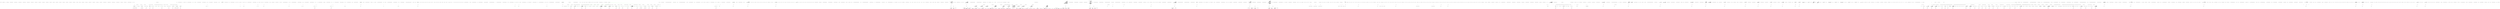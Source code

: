 digraph  {
n3 [label="HangFire.Web.Pages.FetchedJobsPage", span=""];
n0 [cluster="HangFire.Web.Pages.FetchedJobsPage.FetchedJobsPage(string)", label="Entry HangFire.Web.Pages.FetchedJobsPage.FetchedJobsPage(string)", span="4-4"];
n1 [cluster="HangFire.Web.Pages.FetchedJobsPage.FetchedJobsPage(string)", label="Queue = queue", span="6-6"];
n2 [cluster="HangFire.Web.Pages.FetchedJobsPage.FetchedJobsPage(string)", label="Exit HangFire.Web.Pages.FetchedJobsPage.FetchedJobsPage(string)", span="4-4"];
m2_6 [cluster="HangFire.Storage.IWriteOnlyTransaction.AddJobState(string, HangFire.States.IState)", file="IWriteOnlyTransaction.cs", label="Entry HangFire.Storage.IWriteOnlyTransaction.AddJobState(string, HangFire.States.IState)", span="27-27"];
m2_7 [cluster="HangFire.Storage.IWriteOnlyTransaction.AddJobState(string, HangFire.States.IState)", file="IWriteOnlyTransaction.cs", label="Exit HangFire.Storage.IWriteOnlyTransaction.AddJobState(string, HangFire.States.IState)", span="27-27"];
m2_4 [cluster="HangFire.Storage.IWriteOnlyTransaction.SetJobState(string, HangFire.States.IState)", file="IWriteOnlyTransaction.cs", label="Entry HangFire.Storage.IWriteOnlyTransaction.SetJobState(string, HangFire.States.IState)", span="26-26"];
m2_5 [cluster="HangFire.Storage.IWriteOnlyTransaction.SetJobState(string, HangFire.States.IState)", file="IWriteOnlyTransaction.cs", label="Exit HangFire.Storage.IWriteOnlyTransaction.SetJobState(string, HangFire.States.IState)", span="26-26"];
m2_0 [cluster="HangFire.Storage.IWriteOnlyTransaction.ExpireJob(string, System.TimeSpan)", file="IWriteOnlyTransaction.cs", label="Entry HangFire.Storage.IWriteOnlyTransaction.ExpireJob(string, System.TimeSpan)", span="24-24"];
m2_1 [cluster="HangFire.Storage.IWriteOnlyTransaction.ExpireJob(string, System.TimeSpan)", file="IWriteOnlyTransaction.cs", label="Exit HangFire.Storage.IWriteOnlyTransaction.ExpireJob(string, System.TimeSpan)", span="24-24"];
m2_22 [cluster="HangFire.Storage.IWriteOnlyTransaction.RemoveFromSet(string, string)", file="IWriteOnlyTransaction.cs", label="Entry HangFire.Storage.IWriteOnlyTransaction.RemoveFromSet(string, string)", span="41-41"];
m2_23 [cluster="HangFire.Storage.IWriteOnlyTransaction.RemoveFromSet(string, string)", file="IWriteOnlyTransaction.cs", label="Exit HangFire.Storage.IWriteOnlyTransaction.RemoveFromSet(string, string)", span="41-41"];
m2_26 [cluster="HangFire.Storage.IWriteOnlyTransaction.RemoveFromList(string, string)", file="IWriteOnlyTransaction.cs", label="Entry HangFire.Storage.IWriteOnlyTransaction.RemoveFromList(string, string)", span="45-45"];
m2_27 [cluster="HangFire.Storage.IWriteOnlyTransaction.RemoveFromList(string, string)", file="IWriteOnlyTransaction.cs", label="Exit HangFire.Storage.IWriteOnlyTransaction.RemoveFromList(string, string)", span="45-45"];
m2_2 [cluster="HangFire.Storage.IWriteOnlyTransaction.PersistJob(string)", file="IWriteOnlyTransaction.cs", label="Entry HangFire.Storage.IWriteOnlyTransaction.PersistJob(string)", span="25-25"];
m2_3 [cluster="HangFire.Storage.IWriteOnlyTransaction.PersistJob(string)", file="IWriteOnlyTransaction.cs", label="Exit HangFire.Storage.IWriteOnlyTransaction.PersistJob(string)", span="25-25"];
m2_18 [cluster="HangFire.Storage.IWriteOnlyTransaction.AddToSet(string, string)", file="IWriteOnlyTransaction.cs", label="Entry HangFire.Storage.IWriteOnlyTransaction.AddToSet(string, string)", span="39-39"];
m2_19 [cluster="HangFire.Storage.IWriteOnlyTransaction.AddToSet(string, string)", file="IWriteOnlyTransaction.cs", label="Exit HangFire.Storage.IWriteOnlyTransaction.AddToSet(string, string)", span="39-39"];
m2_28 [cluster="HangFire.Storage.IWriteOnlyTransaction.TrimList(string, int, int)", file="IWriteOnlyTransaction.cs", label="Entry HangFire.Storage.IWriteOnlyTransaction.TrimList(string, int, int)", span="46-46"];
m2_29 [cluster="HangFire.Storage.IWriteOnlyTransaction.TrimList(string, int, int)", file="IWriteOnlyTransaction.cs", label="Exit HangFire.Storage.IWriteOnlyTransaction.TrimList(string, int, int)", span="46-46"];
m2_8 [cluster="HangFire.Storage.IWriteOnlyTransaction.AddToQueue(string, string)", file="IWriteOnlyTransaction.cs", label="Entry HangFire.Storage.IWriteOnlyTransaction.AddToQueue(string, string)", span="30-30"];
m2_9 [cluster="HangFire.Storage.IWriteOnlyTransaction.AddToQueue(string, string)", file="IWriteOnlyTransaction.cs", label="Exit HangFire.Storage.IWriteOnlyTransaction.AddToQueue(string, string)", span="30-30"];
m2_30 [cluster="HangFire.Storage.IWriteOnlyTransaction.Commit()", file="IWriteOnlyTransaction.cs", label="Entry HangFire.Storage.IWriteOnlyTransaction.Commit()", span="48-48"];
m2_31 [cluster="HangFire.Storage.IWriteOnlyTransaction.Commit()", file="IWriteOnlyTransaction.cs", label="Exit HangFire.Storage.IWriteOnlyTransaction.Commit()", span="48-48"];
m2_10 [cluster="HangFire.Storage.IWriteOnlyTransaction.IncrementCounter(string)", file="IWriteOnlyTransaction.cs", label="Entry HangFire.Storage.IWriteOnlyTransaction.IncrementCounter(string)", span="33-33"];
m2_11 [cluster="HangFire.Storage.IWriteOnlyTransaction.IncrementCounter(string)", file="IWriteOnlyTransaction.cs", label="Exit HangFire.Storage.IWriteOnlyTransaction.IncrementCounter(string)", span="33-33"];
m2_20 [cluster="HangFire.Storage.IWriteOnlyTransaction.AddToSet(string, string, double)", file="IWriteOnlyTransaction.cs", label="Entry HangFire.Storage.IWriteOnlyTransaction.AddToSet(string, string, double)", span="40-40"];
m2_21 [cluster="HangFire.Storage.IWriteOnlyTransaction.AddToSet(string, string, double)", file="IWriteOnlyTransaction.cs", label="Exit HangFire.Storage.IWriteOnlyTransaction.AddToSet(string, string, double)", span="40-40"];
m2_14 [cluster="HangFire.Storage.IWriteOnlyTransaction.DecrementCounter(string)", file="IWriteOnlyTransaction.cs", label="Entry HangFire.Storage.IWriteOnlyTransaction.DecrementCounter(string)", span="35-35"];
m2_15 [cluster="HangFire.Storage.IWriteOnlyTransaction.DecrementCounter(string)", file="IWriteOnlyTransaction.cs", label="Exit HangFire.Storage.IWriteOnlyTransaction.DecrementCounter(string)", span="35-35"];
m2_12 [cluster="HangFire.Storage.IWriteOnlyTransaction.IncrementCounter(string, System.TimeSpan)", file="IWriteOnlyTransaction.cs", label="Entry HangFire.Storage.IWriteOnlyTransaction.IncrementCounter(string, System.TimeSpan)", span="34-34"];
m2_13 [cluster="HangFire.Storage.IWriteOnlyTransaction.IncrementCounter(string, System.TimeSpan)", file="IWriteOnlyTransaction.cs", label="Exit HangFire.Storage.IWriteOnlyTransaction.IncrementCounter(string, System.TimeSpan)", span="34-34"];
m2_16 [cluster="HangFire.Storage.IWriteOnlyTransaction.DecrementCounter(string, System.TimeSpan)", file="IWriteOnlyTransaction.cs", label="Entry HangFire.Storage.IWriteOnlyTransaction.DecrementCounter(string, System.TimeSpan)", span="36-36"];
m2_17 [cluster="HangFire.Storage.IWriteOnlyTransaction.DecrementCounter(string, System.TimeSpan)", file="IWriteOnlyTransaction.cs", label="Exit HangFire.Storage.IWriteOnlyTransaction.DecrementCounter(string, System.TimeSpan)", span="36-36"];
m2_24 [cluster="HangFire.Storage.IWriteOnlyTransaction.InsertToList(string, string)", file="IWriteOnlyTransaction.cs", label="Entry HangFire.Storage.IWriteOnlyTransaction.InsertToList(string, string)", span="44-44"];
m2_25 [cluster="HangFire.Storage.IWriteOnlyTransaction.InsertToList(string, string)", file="IWriteOnlyTransaction.cs", label="Exit HangFire.Storage.IWriteOnlyTransaction.InsertToList(string, string)", span="44-44"];
m7_180 [cluster="HangFire.Core.Tests.Server.ServerComponentRunnerFacts.Component_ReturnsUnderlyingComponent()", file="RecurringJobScheduler.cs", label="Entry HangFire.Core.Tests.Server.ServerComponentRunnerFacts.Component_ReturnsUnderlyingComponent()", span="229-229"];
m7_181 [cluster="HangFire.Core.Tests.Server.ServerComponentRunnerFacts.Component_ReturnsUnderlyingComponent()", file="RecurringJobScheduler.cs", label="var runner = CreateRunner()", span="231-231"];
m7_182 [cluster="HangFire.Core.Tests.Server.ServerComponentRunnerFacts.Component_ReturnsUnderlyingComponent()", file="RecurringJobScheduler.cs", label="Assert.Same(_component.Object, runner.Component)", span="233-233"];
m7_183 [cluster="HangFire.Core.Tests.Server.ServerComponentRunnerFacts.Component_ReturnsUnderlyingComponent()", file="RecurringJobScheduler.cs", label="Exit HangFire.Core.Tests.Server.ServerComponentRunnerFacts.Component_ReturnsUnderlyingComponent()", span="229-229"];
m7_184 [cluster="Unk.Same", file="RecurringJobScheduler.cs", label="Entry Unk.Same", span=""];
m7_38 [cluster="System.TimeSpan.FromMilliseconds(double)", file="RecurringJobScheduler.cs", label="Entry System.TimeSpan.FromMilliseconds(double)", span="0-0"];
m7_11 [cluster="Unk.Equal", file="RecurringJobScheduler.cs", label="Entry Unk.Equal", span=""];
m7_51 [cluster="HangFire.Core.Tests.Server.ServerComponentRunnerFacts.Start_LeadsToLoopedComponentExecution()", file="RecurringJobScheduler.cs", label="Entry HangFire.Core.Tests.Server.ServerComponentRunnerFacts.Start_LeadsToLoopedComponentExecution()", span="67-67"];
m7_52 [cluster="HangFire.Core.Tests.Server.ServerComponentRunnerFacts.Start_LeadsToLoopedComponentExecution()", color=green, community=0, file="RecurringJobScheduler.cs", label="var runner = CreateRunner()", prediction=0, span="69-69"];
m7_53 [cluster="HangFire.Core.Tests.Server.ServerComponentRunnerFacts.Start_LeadsToLoopedComponentExecution()", color=green, community=0, file="RecurringJobScheduler.cs", label="runner.Start()", prediction=1, span="71-71"];
m7_54 [cluster="HangFire.Core.Tests.Server.ServerComponentRunnerFacts.Start_LeadsToLoopedComponentExecution()", color=green, community=0, file="RecurringJobScheduler.cs", label="Thread.Sleep(TimeSpan.FromMilliseconds(100))", prediction=2, span="72-72"];
m7_55 [cluster="HangFire.Core.Tests.Server.ServerComponentRunnerFacts.Start_LeadsToLoopedComponentExecution()", color=green, community=0, file="RecurringJobScheduler.cs", label="_component.Verify(\r\n                x => x.Execute(It.IsNotNull<CancellationToken>()),\r\n                Times.AtLeast(2))", prediction=3, span="74-76"];
m7_56 [cluster="HangFire.Core.Tests.Server.ServerComponentRunnerFacts.Start_LeadsToLoopedComponentExecution()", file="RecurringJobScheduler.cs", label="Exit HangFire.Core.Tests.Server.ServerComponentRunnerFacts.Start_LeadsToLoopedComponentExecution()", span="67-67"];
m7_131 [cluster="HangFire.Core.Tests.Server.ServerComponentRunnerFacts.Dispose_CanBeCalled_AfterStop()", file="RecurringJobScheduler.cs", label="Entry HangFire.Core.Tests.Server.ServerComponentRunnerFacts.Dispose_CanBeCalled_AfterStop()", span="163-163"];
m7_132 [cluster="HangFire.Core.Tests.Server.ServerComponentRunnerFacts.Dispose_CanBeCalled_AfterStop()", file="RecurringJobScheduler.cs", label="var runner = CreateRunner()", span="165-165"];
m7_135 [cluster="HangFire.Core.Tests.Server.ServerComponentRunnerFacts.Dispose_CanBeCalled_AfterStop()", file="RecurringJobScheduler.cs", label="Assert.DoesNotThrow(runner.Dispose)", span="169-169"];
m7_133 [cluster="HangFire.Core.Tests.Server.ServerComponentRunnerFacts.Dispose_CanBeCalled_AfterStop()", file="RecurringJobScheduler.cs", label="runner.Start()", span="166-166"];
m7_134 [cluster="HangFire.Core.Tests.Server.ServerComponentRunnerFacts.Dispose_CanBeCalled_AfterStop()", file="RecurringJobScheduler.cs", label="runner.Stop()", span="167-167"];
m7_136 [cluster="HangFire.Core.Tests.Server.ServerComponentRunnerFacts.Dispose_CanBeCalled_AfterStop()", file="RecurringJobScheduler.cs", label="Exit HangFire.Core.Tests.Server.ServerComponentRunnerFacts.Dispose_CanBeCalled_AfterStop()", span="163-163"];
m7_0 [cluster="HangFire.Core.Tests.Server.ServerComponentRunnerFacts.ServerComponentRunnerFacts()", file="RecurringJobScheduler.cs", label="Entry HangFire.Core.Tests.Server.ServerComponentRunnerFacts.ServerComponentRunnerFacts()", span="13-13"];
m7_1 [cluster="HangFire.Core.Tests.Server.ServerComponentRunnerFacts.ServerComponentRunnerFacts()", color=green, community=0, file="RecurringJobScheduler.cs", label="_component = new Mock<IServerComponent>()", prediction=4, span="15-15"];
m7_2 [cluster="HangFire.Core.Tests.Server.ServerComponentRunnerFacts.ServerComponentRunnerFacts()", color=green, community=0, file="RecurringJobScheduler.cs", label="_options = new ServerComponentRunnerOptions\r\n            {\r\n                ShutdownTimeout = TimeSpan.Zero // Letting tests to timeout\r\n            }", prediction=5, span="16-19"];
m7_3 [cluster="HangFire.Core.Tests.Server.ServerComponentRunnerFacts.ServerComponentRunnerFacts()", file="RecurringJobScheduler.cs", label="Exit HangFire.Core.Tests.Server.ServerComponentRunnerFacts.ServerComponentRunnerFacts()", span="13-13"];
m7_27 [cluster="Unk.DoesNotThrow", file="RecurringJobScheduler.cs", label="Entry Unk.DoesNotThrow", span=""];
m7_137 [cluster="HangFire.Core.Tests.Server.ServerComponentRunnerFacts.Dispose_ShouldDisposeDisposableComponent()", file="RecurringJobScheduler.cs", label="Entry HangFire.Core.Tests.Server.ServerComponentRunnerFacts.Dispose_ShouldDisposeDisposableComponent()", span="173-173"];
m7_138 [cluster="HangFire.Core.Tests.Server.ServerComponentRunnerFacts.Dispose_ShouldDisposeDisposableComponent()", file="RecurringJobScheduler.cs", label="_options.MinimumLogVerbosity = true", span="176-176"];
m7_139 [cluster="HangFire.Core.Tests.Server.ServerComponentRunnerFacts.Dispose_ShouldDisposeDisposableComponent()", file="RecurringJobScheduler.cs", label="_options.MaxRetryAttempts = 0", span="177-177"];
m7_141 [cluster="HangFire.Core.Tests.Server.ServerComponentRunnerFacts.Dispose_ShouldDisposeDisposableComponent()", file="RecurringJobScheduler.cs", label="var runner = new ServerComponentRunner(component, _options)", span="180-180"];
m7_144 [cluster="HangFire.Core.Tests.Server.ServerComponentRunnerFacts.Dispose_ShouldDisposeDisposableComponent()", file="RecurringJobScheduler.cs", label="runner.Dispose()", span="186-186"];
m7_142 [cluster="HangFire.Core.Tests.Server.ServerComponentRunnerFacts.Dispose_ShouldDisposeDisposableComponent()", file="RecurringJobScheduler.cs", label="runner.Start()", span="182-182"];
m7_140 [cluster="HangFire.Core.Tests.Server.ServerComponentRunnerFacts.Dispose_ShouldDisposeDisposableComponent()", file="RecurringJobScheduler.cs", label="var component = new DisposableComponent()", span="179-179"];
m7_143 [cluster="HangFire.Core.Tests.Server.ServerComponentRunnerFacts.Dispose_ShouldDisposeDisposableComponent()", file="RecurringJobScheduler.cs", label="Thread.Sleep(100)", span="183-183"];
m7_145 [cluster="HangFire.Core.Tests.Server.ServerComponentRunnerFacts.Dispose_ShouldDisposeDisposableComponent()", file="RecurringJobScheduler.cs", label="Thread.Sleep(500)", span="187-187"];
m7_146 [cluster="HangFire.Core.Tests.Server.ServerComponentRunnerFacts.Dispose_ShouldDisposeDisposableComponent()", file="RecurringJobScheduler.cs", label="Assert.True(component.Disposed)", span="190-190"];
m7_147 [cluster="HangFire.Core.Tests.Server.ServerComponentRunnerFacts.Dispose_ShouldDisposeDisposableComponent()", file="RecurringJobScheduler.cs", label="Exit HangFire.Core.Tests.Server.ServerComponentRunnerFacts.Dispose_ShouldDisposeDisposableComponent()", span="173-173"];
m7_100 [cluster="HangFire.Core.Tests.Server.ServerComponentRunnerFacts.Start_CanRestartStoppedComponent()", file="RecurringJobScheduler.cs", label="Entry HangFire.Core.Tests.Server.ServerComponentRunnerFacts.Start_CanRestartStoppedComponent()", span="121-121"];
m7_102 [cluster="HangFire.Core.Tests.Server.ServerComponentRunnerFacts.Start_CanRestartStoppedComponent()", file="RecurringJobScheduler.cs", label="var runner = CreateRunner()", span="126-126"];
m7_103 [cluster="HangFire.Core.Tests.Server.ServerComponentRunnerFacts.Start_CanRestartStoppedComponent()", file="RecurringJobScheduler.cs", label="_component.Setup(x => x.Execute(It.IsAny<CancellationToken>()))\r\n                .Callback(() => { timesExecuted++; Thread.Yield(); })", span="127-128"];
m7_106 [cluster="HangFire.Core.Tests.Server.ServerComponentRunnerFacts.Start_CanRestartStoppedComponent()", file="RecurringJobScheduler.cs", label="Thread.Sleep(TimeSpan.FromMilliseconds(100))", span="132-132"];
m7_109 [cluster="HangFire.Core.Tests.Server.ServerComponentRunnerFacts.Start_CanRestartStoppedComponent()", file="RecurringJobScheduler.cs", label="Thread.Sleep(TimeSpan.FromMilliseconds(100))", span="137-137"];
m7_104 [cluster="HangFire.Core.Tests.Server.ServerComponentRunnerFacts.Start_CanRestartStoppedComponent()", file="RecurringJobScheduler.cs", label="runner.Start()", span="130-130"];
m7_108 [cluster="HangFire.Core.Tests.Server.ServerComponentRunnerFacts.Start_CanRestartStoppedComponent()", file="RecurringJobScheduler.cs", label="runner.Start()", span="136-136"];
m7_105 [cluster="HangFire.Core.Tests.Server.ServerComponentRunnerFacts.Start_CanRestartStoppedComponent()", file="RecurringJobScheduler.cs", label="runner.Stop()", span="131-131"];
m7_101 [cluster="HangFire.Core.Tests.Server.ServerComponentRunnerFacts.Start_CanRestartStoppedComponent()", file="RecurringJobScheduler.cs", label="int timesExecuted = 0", span="124-124"];
m7_107 [cluster="HangFire.Core.Tests.Server.ServerComponentRunnerFacts.Start_CanRestartStoppedComponent()", file="RecurringJobScheduler.cs", label="timesExecuted = 0", span="133-133"];
m7_110 [cluster="HangFire.Core.Tests.Server.ServerComponentRunnerFacts.Start_CanRestartStoppedComponent()", file="RecurringJobScheduler.cs", label="Assert.True(timesExecuted > 0)", span="140-140"];
m7_111 [cluster="HangFire.Core.Tests.Server.ServerComponentRunnerFacts.Start_CanRestartStoppedComponent()", file="RecurringJobScheduler.cs", label="Exit HangFire.Core.Tests.Server.ServerComponentRunnerFacts.Start_CanRestartStoppedComponent()", span="121-121"];
m7_150 [cluster="System.Threading.Thread.Sleep(int)", file="RecurringJobScheduler.cs", label="Entry System.Threading.Thread.Sleep(int)", span="0-0"];
m7_37 [cluster="HangFire.Core.Tests.Server.ServerComponentRunnerFacts.CreateRunner()", file="RecurringJobScheduler.cs", label="Entry HangFire.Core.Tests.Server.ServerComponentRunnerFacts.CreateRunner()", span="236-236"];
m7_185 [cluster="HangFire.Core.Tests.Server.ServerComponentRunnerFacts.CreateRunner()", file="RecurringJobScheduler.cs", label="_component.Setup(x => x.Execute(It.IsAny<CancellationToken>()))\r\n                .Callback(() => Thread.Yield())", span="238-239"];
m7_186 [cluster="HangFire.Core.Tests.Server.ServerComponentRunnerFacts.CreateRunner()", file="RecurringJobScheduler.cs", label="return new ServerComponentRunner(_component.Object, _options);", span="240-240"];
m7_187 [cluster="HangFire.Core.Tests.Server.ServerComponentRunnerFacts.CreateRunner()", file="RecurringJobScheduler.cs", label="Exit HangFire.Core.Tests.Server.ServerComponentRunnerFacts.CreateRunner()", span="236-236"];
m7_10 [cluster="Unk.>", file="RecurringJobScheduler.cs", label="Entry Unk.>", span=""];
m7_83 [cluster="HangFire.Server.ServerComponentRunner.Stop()", file="RecurringJobScheduler.cs", label="Entry HangFire.Server.ServerComponentRunner.Stop()", span="70-70"];
m7_166 [cluster="HangFire.Core.Tests.Server.ServerComponentRunnerFacts.FailingComponent_ShouldBeExecutedSeveralTimes_Automatically()", file="RecurringJobScheduler.cs", label="Entry HangFire.Core.Tests.Server.ServerComponentRunnerFacts.FailingComponent_ShouldBeExecutedSeveralTimes_Automatically()", span="214-214"];
m7_167 [cluster="HangFire.Core.Tests.Server.ServerComponentRunnerFacts.FailingComponent_ShouldBeExecutedSeveralTimes_Automatically()", file="RecurringJobScheduler.cs", label="var runner = CreateRunner()", span="216-216"];
m7_168 [cluster="HangFire.Core.Tests.Server.ServerComponentRunnerFacts.FailingComponent_ShouldBeExecutedSeveralTimes_Automatically()", file="RecurringJobScheduler.cs", label="_component.Setup(x => x.Execute(It.IsAny<CancellationToken>())).Throws<InvalidOperationException>()", span="217-217"];
m7_172 [cluster="HangFire.Core.Tests.Server.ServerComponentRunnerFacts.FailingComponent_ShouldBeExecutedSeveralTimes_Automatically()", file="RecurringJobScheduler.cs", label="_component.Verify(x => x.Execute(\r\n                It.IsAny<CancellationToken>()),\r\n                Times.AtLeast(2))", span="223-225"];
m7_171 [cluster="HangFire.Core.Tests.Server.ServerComponentRunnerFacts.FailingComponent_ShouldBeExecutedSeveralTimes_Automatically()", file="RecurringJobScheduler.cs", label="runner.Dispose()", span="221-221"];
m7_169 [cluster="HangFire.Core.Tests.Server.ServerComponentRunnerFacts.FailingComponent_ShouldBeExecutedSeveralTimes_Automatically()", file="RecurringJobScheduler.cs", label="runner.Start()", span="218-218"];
m7_170 [cluster="HangFire.Core.Tests.Server.ServerComponentRunnerFacts.FailingComponent_ShouldBeExecutedSeveralTimes_Automatically()", file="RecurringJobScheduler.cs", label="Thread.Sleep(5000)", span="220-220"];
m7_173 [cluster="HangFire.Core.Tests.Server.ServerComponentRunnerFacts.FailingComponent_ShouldBeExecutedSeveralTimes_Automatically()", file="RecurringJobScheduler.cs", label="Exit HangFire.Core.Tests.Server.ServerComponentRunnerFacts.FailingComponent_ShouldBeExecutedSeveralTimes_Automatically()", span="214-214"];
m7_120 [cluster="HangFire.Core.Tests.Server.ServerComponentRunnerFacts.Stop_CanBeCalledMultipleTimesInARow()", file="RecurringJobScheduler.cs", label="Entry HangFire.Core.Tests.Server.ServerComponentRunnerFacts.Stop_CanBeCalledMultipleTimesInARow()", span="144-144"];
m7_121 [cluster="HangFire.Core.Tests.Server.ServerComponentRunnerFacts.Stop_CanBeCalledMultipleTimesInARow()", file="RecurringJobScheduler.cs", label="var runner = CreateRunner()", span="146-146"];
m7_124 [cluster="HangFire.Core.Tests.Server.ServerComponentRunnerFacts.Stop_CanBeCalledMultipleTimesInARow()", file="RecurringJobScheduler.cs", label="Assert.DoesNotThrow(runner.Stop)", span="150-150"];
m7_122 [cluster="HangFire.Core.Tests.Server.ServerComponentRunnerFacts.Stop_CanBeCalledMultipleTimesInARow()", file="RecurringJobScheduler.cs", label="runner.Start()", span="147-147"];
m7_123 [cluster="HangFire.Core.Tests.Server.ServerComponentRunnerFacts.Stop_CanBeCalledMultipleTimesInARow()", file="RecurringJobScheduler.cs", label="runner.Stop()", span="148-148"];
m7_125 [cluster="HangFire.Core.Tests.Server.ServerComponentRunnerFacts.Stop_CanBeCalledMultipleTimesInARow()", file="RecurringJobScheduler.cs", label="Exit HangFire.Core.Tests.Server.ServerComponentRunnerFacts.Stop_CanBeCalledMultipleTimesInARow()", span="144-144"];
m7_62 [cluster="HangFire.Core.Tests.Server.ServerComponentRunnerFacts.Start_OnDisposedObject_ThrowsAnException()", file="RecurringJobScheduler.cs", label="Entry HangFire.Core.Tests.Server.ServerComponentRunnerFacts.Start_OnDisposedObject_ThrowsAnException()", span="80-80"];
m7_63 [cluster="HangFire.Core.Tests.Server.ServerComponentRunnerFacts.Start_OnDisposedObject_ThrowsAnException()", color=green, community=0, file="RecurringJobScheduler.cs", label="var runner = CreateRunner()", prediction=6, span="82-82"];
m7_64 [cluster="HangFire.Core.Tests.Server.ServerComponentRunnerFacts.Start_OnDisposedObject_ThrowsAnException()", color=green, community=0, file="RecurringJobScheduler.cs", label="runner.Dispose()", prediction=7, span="83-83"];
m7_65 [cluster="HangFire.Core.Tests.Server.ServerComponentRunnerFacts.Start_OnDisposedObject_ThrowsAnException()", color=green, community=0, file="RecurringJobScheduler.cs", label="Assert.Throws<ObjectDisposedException>(() => runner.Start())", prediction=6, span="85-85"];
m7_66 [cluster="HangFire.Core.Tests.Server.ServerComponentRunnerFacts.Start_OnDisposedObject_ThrowsAnException()", file="RecurringJobScheduler.cs", label="Exit HangFire.Core.Tests.Server.ServerComponentRunnerFacts.Start_OnDisposedObject_ThrowsAnException()", span="80-80"];
m7_39 [cluster="System.Threading.Thread.Sleep(System.TimeSpan)", file="RecurringJobScheduler.cs", label="Entry System.Threading.Thread.Sleep(System.TimeSpan)", span="0-0"];
m7_92 [cluster="HangFire.Core.Tests.Server.ServerComponentRunnerFacts.Stop_OnDisposedObject_ThrowsAnException()", file="RecurringJobScheduler.cs", label="Entry HangFire.Core.Tests.Server.ServerComponentRunnerFacts.Stop_OnDisposedObject_ThrowsAnException()", span="112-112"];
m7_93 [cluster="HangFire.Core.Tests.Server.ServerComponentRunnerFacts.Stop_OnDisposedObject_ThrowsAnException()", color=green, community=0, file="RecurringJobScheduler.cs", label="var runner = CreateRunner()", prediction=9, span="114-114"];
m7_94 [cluster="HangFire.Core.Tests.Server.ServerComponentRunnerFacts.Stop_OnDisposedObject_ThrowsAnException()", color=green, community=0, file="RecurringJobScheduler.cs", label="runner.Dispose()", prediction=10, span="115-115"];
m7_95 [cluster="HangFire.Core.Tests.Server.ServerComponentRunnerFacts.Stop_OnDisposedObject_ThrowsAnException()", color=green, community=0, file="RecurringJobScheduler.cs", label="Assert.Throws<ObjectDisposedException>(() => runner.Stop())", prediction=9, span="117-117"];
m7_96 [cluster="HangFire.Core.Tests.Server.ServerComponentRunnerFacts.Stop_OnDisposedObject_ThrowsAnException()", file="RecurringJobScheduler.cs", label="Exit HangFire.Core.Tests.Server.ServerComponentRunnerFacts.Stop_OnDisposedObject_ThrowsAnException()", span="112-112"];
m7_126 [cluster="HangFire.Core.Tests.Server.ServerComponentRunnerFacts.Dispose_StopsExecutionAutomatically()", file="RecurringJobScheduler.cs", label="Entry HangFire.Core.Tests.Server.ServerComponentRunnerFacts.Dispose_StopsExecutionAutomatically()", span="154-154"];
m7_127 [cluster="HangFire.Core.Tests.Server.ServerComponentRunnerFacts.Dispose_StopsExecutionAutomatically()", file="RecurringJobScheduler.cs", label="var runner = CreateRunner()", span="156-156"];
m7_129 [cluster="HangFire.Core.Tests.Server.ServerComponentRunnerFacts.Dispose_StopsExecutionAutomatically()", file="RecurringJobScheduler.cs", label="Assert.DoesNotThrow(runner.Dispose)", span="159-159"];
m7_128 [cluster="HangFire.Core.Tests.Server.ServerComponentRunnerFacts.Dispose_StopsExecutionAutomatically()", file="RecurringJobScheduler.cs", label="runner.Start()", span="157-157"];
m7_130 [cluster="HangFire.Core.Tests.Server.ServerComponentRunnerFacts.Dispose_StopsExecutionAutomatically()", file="RecurringJobScheduler.cs", label="Exit HangFire.Core.Tests.Server.ServerComponentRunnerFacts.Dispose_StopsExecutionAutomatically()", span="154-154"];
m7_23 [cluster="ServerComponentRunner.cstr", file="RecurringJobScheduler.cs", label="Entry ServerComponentRunner.cstr", span=""];
m7_16 [cluster="HangFire.Core.Tests.Server.ServerComponentRunnerFacts.Ctor_ThrowsAnException_WhenOptionsValueIsNull()", file="RecurringJobScheduler.cs", label="Entry HangFire.Core.Tests.Server.ServerComponentRunnerFacts.Ctor_ThrowsAnException_WhenOptionsValueIsNull()", span="32-32"];
m7_17 [cluster="HangFire.Core.Tests.Server.ServerComponentRunnerFacts.Ctor_ThrowsAnException_WhenOptionsValueIsNull()", color=green, community=0, file="RecurringJobScheduler.cs", label="var exception = Assert.Throws<ArgumentNullException>(\r\n                () => new ServerComponentRunner(_component.Object, null))", prediction=12, span="34-35"];
m7_18 [cluster="HangFire.Core.Tests.Server.ServerComponentRunnerFacts.Ctor_ThrowsAnException_WhenOptionsValueIsNull()", color=green, community=0, file="RecurringJobScheduler.cs", label="Assert.Equal(''options'', exception.ParamName)", prediction=13, span="37-37"];
m7_19 [cluster="HangFire.Core.Tests.Server.ServerComponentRunnerFacts.Ctor_ThrowsAnException_WhenOptionsValueIsNull()", file="RecurringJobScheduler.cs", label="Exit HangFire.Core.Tests.Server.ServerComponentRunnerFacts.Ctor_ThrowsAnException_WhenOptionsValueIsNull()", span="32-32"];
m7_40 [cluster="HangFire.Server.ServerComponentRunner.Dispose()", file="RecurringJobScheduler.cs", label="Entry HangFire.Server.ServerComponentRunner.Dispose()", span="84-84"];
m7_81 [cluster="Unk.Setup", file="RecurringJobScheduler.cs", label="Entry Unk.Setup", span=""];
m7_57 [cluster="HangFire.Server.ServerComponentRunner.Start()", file="RecurringJobScheduler.cs", label="Entry HangFire.Server.ServerComponentRunner.Start()", span="61-61"];
m7_31 [cluster="HangFire.Core.Tests.Server.ServerComponentRunnerFacts.Dispose_OnJustCreatedRunner_DoNotLeadToComponentExecution()", file="RecurringJobScheduler.cs", label="Entry HangFire.Core.Tests.Server.ServerComponentRunnerFacts.Dispose_OnJustCreatedRunner_DoNotLeadToComponentExecution()", span="47-47"];
m7_32 [cluster="HangFire.Core.Tests.Server.ServerComponentRunnerFacts.Dispose_OnJustCreatedRunner_DoNotLeadToComponentExecution()", color=green, community=0, file="RecurringJobScheduler.cs", label="var runner = CreateRunner()", prediction=14, span="49-49"];
m7_33 [cluster="HangFire.Core.Tests.Server.ServerComponentRunnerFacts.Dispose_OnJustCreatedRunner_DoNotLeadToComponentExecution()", color=green, community=0, file="RecurringJobScheduler.cs", label="Thread.Sleep(TimeSpan.FromMilliseconds(100))", prediction=15, span="50-50"];
m7_34 [cluster="HangFire.Core.Tests.Server.ServerComponentRunnerFacts.Dispose_OnJustCreatedRunner_DoNotLeadToComponentExecution()", color=green, community=0, file="RecurringJobScheduler.cs", label="runner.Dispose()", prediction=14, span="52-52"];
m7_35 [cluster="HangFire.Core.Tests.Server.ServerComponentRunnerFacts.Dispose_OnJustCreatedRunner_DoNotLeadToComponentExecution()", color=green, community=0, file="RecurringJobScheduler.cs", label="_component.Verify(x => x.Execute(It.IsAny<CancellationToken>()), Times.Never)", prediction=3, span="54-54"];
m7_36 [cluster="HangFire.Core.Tests.Server.ServerComponentRunnerFacts.Dispose_OnJustCreatedRunner_DoNotLeadToComponentExecution()", file="RecurringJobScheduler.cs", label="Exit HangFire.Core.Tests.Server.ServerComponentRunnerFacts.Dispose_OnJustCreatedRunner_DoNotLeadToComponentExecution()", span="47-47"];
m7_46 [cluster="HangFire.Core.Tests.Server.ServerComponentRunnerFacts.Dispose_CanBeCalledMultipleTimes()", file="RecurringJobScheduler.cs", label="Entry HangFire.Core.Tests.Server.ServerComponentRunnerFacts.Dispose_CanBeCalledMultipleTimes()", span="58-58"];
m7_47 [cluster="HangFire.Core.Tests.Server.ServerComponentRunnerFacts.Dispose_CanBeCalledMultipleTimes()", color=green, community=0, file="RecurringJobScheduler.cs", label="var runner = CreateRunner()", prediction=18, span="60-60"];
m7_48 [cluster="HangFire.Core.Tests.Server.ServerComponentRunnerFacts.Dispose_CanBeCalledMultipleTimes()", color=green, community=0, file="RecurringJobScheduler.cs", label="runner.Dispose()", prediction=19, span="61-61"];
m7_49 [cluster="HangFire.Core.Tests.Server.ServerComponentRunnerFacts.Dispose_CanBeCalledMultipleTimes()", color=green, community=0, file="RecurringJobScheduler.cs", label="Assert.DoesNotThrow(runner.Dispose)", prediction=18, span="63-63"];
m7_50 [cluster="HangFire.Core.Tests.Server.ServerComponentRunnerFacts.Dispose_CanBeCalledMultipleTimes()", file="RecurringJobScheduler.cs", label="Exit HangFire.Core.Tests.Server.ServerComponentRunnerFacts.Dispose_CanBeCalledMultipleTimes()", span="58-58"];
m7_149 [cluster="HangFire.Server.ServerComponentRunner.ServerComponentRunner(HangFire.Server.IServerComponent, HangFire.Server.ServerComponentRunnerOptions)", file="RecurringJobScheduler.cs", label="Entry HangFire.Server.ServerComponentRunner.ServerComponentRunner(HangFire.Server.IServerComponent, HangFire.Server.ServerComponentRunnerOptions)", span="41-41"];
m7_91 [cluster="System.Threading.Thread.Yield()", file="RecurringJobScheduler.cs", label="Entry System.Threading.Thread.Yield()", span="0-0"];
m7_4 [cluster="Mock<IServerComponent>.cstr", file="RecurringJobScheduler.cs", label="Entry Mock<IServerComponent>.cstr", span=""];
m7_191 [cluster="lambda expression", file="RecurringJobScheduler.cs", label="Entry lambda expression", span="239-239"];
m7_12 [cluster="lambda expression", file="RecurringJobScheduler.cs", label="Entry lambda expression", span="26-26"];
m7_13 [cluster="lambda expression", color=green, community=0, file="RecurringJobScheduler.cs", label="new ServerComponentRunner(null)", prediction=21, span="26-26"];
m7_14 [cluster="lambda expression", file="RecurringJobScheduler.cs", label="Exit lambda expression", span="26-26"];
m7_20 [cluster="lambda expression", file="RecurringJobScheduler.cs", label="Entry lambda expression", span="35-35"];
m7_21 [cluster="lambda expression", color=green, community=0, file="RecurringJobScheduler.cs", label="new ServerComponentRunner(_component.Object, null)", prediction=3, span="35-35"];
m7_22 [cluster="lambda expression", file="RecurringJobScheduler.cs", label="Exit lambda expression", span="35-35"];
m7_28 [cluster="lambda expression", file="RecurringJobScheduler.cs", label="Entry lambda expression", span="43-43"];
m7_29 [cluster="lambda expression", color=green, community=0, file="RecurringJobScheduler.cs", label="new ServerComponentRunner(_component.Object)", prediction=3, span="43-43"];
m7_30 [cluster="lambda expression", file="RecurringJobScheduler.cs", label="Exit lambda expression", span="43-43"];
m7_42 [cluster="lambda expression", file="RecurringJobScheduler.cs", label="Entry lambda expression", span="54-54"];
m7_43 [cluster="lambda expression", color=green, community=0, file="RecurringJobScheduler.cs", label="x.Execute(It.IsAny<CancellationToken>())", prediction=24, span="54-54"];
m7_44 [cluster="lambda expression", file="RecurringJobScheduler.cs", label="Exit lambda expression", span="54-54"];
m7_59 [cluster="lambda expression", file="RecurringJobScheduler.cs", label="Entry lambda expression", span="75-75"];
m7_60 [cluster="lambda expression", color=green, community=0, file="RecurringJobScheduler.cs", label="x.Execute(It.IsNotNull<CancellationToken>())", prediction=25, span="75-75"];
m7_61 [cluster="lambda expression", file="RecurringJobScheduler.cs", label="Exit lambda expression", span="75-75"];
m7_68 [cluster="lambda expression", color=green, community=0, file="RecurringJobScheduler.cs", label="runner.Start()", prediction=6, span="85-85"];
m7_67 [cluster="lambda expression", file="RecurringJobScheduler.cs", label="Entry lambda expression", span="85-85"];
m7_69 [cluster="lambda expression", file="RecurringJobScheduler.cs", label="Exit lambda expression", span="85-85"];
m7_84 [cluster="lambda expression", file="RecurringJobScheduler.cs", label="Entry lambda expression", span="95-95"];
m7_87 [cluster="lambda expression", file="RecurringJobScheduler.cs", label="Entry lambda expression", span="96-96"];
m7_88 [cluster="lambda expression", color=green, community=0, file="RecurringJobScheduler.cs", label="timesExecuted++", prediction=3, span="96-96"];
m7_89 [cluster="lambda expression", color=green, community=0, file="RecurringJobScheduler.cs", label="Thread.Yield()", prediction=28, span="96-96"];
m7_85 [cluster="lambda expression", color=green, community=0, file="RecurringJobScheduler.cs", label="x.Execute(It.IsAny<CancellationToken>())", prediction=29, span="95-95"];
m7_86 [cluster="lambda expression", file="RecurringJobScheduler.cs", label="Exit lambda expression", span="95-95"];
m7_90 [cluster="lambda expression", file="RecurringJobScheduler.cs", label="Exit lambda expression", span="96-96"];
m7_98 [cluster="lambda expression", color=green, community=0, file="RecurringJobScheduler.cs", label="runner.Stop()", prediction=9, span="117-117"];
m7_97 [cluster="lambda expression", file="RecurringJobScheduler.cs", label="Entry lambda expression", span="117-117"];
m7_99 [cluster="lambda expression", file="RecurringJobScheduler.cs", label="Exit lambda expression", span="117-117"];
m7_114 [cluster="lambda expression", file="RecurringJobScheduler.cs", label="x.Execute(It.IsAny<CancellationToken>())", span="127-127"];
m7_161 [cluster="lambda expression", file="RecurringJobScheduler.cs", label="x.Execute(It.IsAny<CancellationToken>())", span="200-200"];
m7_164 [cluster="lambda expression", file="RecurringJobScheduler.cs", label="x.Execute(It.IsAny<CancellationToken>())", span="209-209"];
m7_175 [cluster="lambda expression", file="RecurringJobScheduler.cs", label="x.Execute(It.IsAny<CancellationToken>())", span="217-217"];
m7_178 [cluster="lambda expression", file="RecurringJobScheduler.cs", label="x.Execute(\r\n                It.IsAny<CancellationToken>())", span="223-224"];
m7_189 [cluster="lambda expression", file="RecurringJobScheduler.cs", label="x.Execute(It.IsAny<CancellationToken>())", span="238-238"];
m7_118 [cluster="lambda expression", file="RecurringJobScheduler.cs", label="Thread.Yield()", span="128-128"];
m7_192 [cluster="lambda expression", file="RecurringJobScheduler.cs", label="Thread.Yield()", span="239-239"];
m7_113 [cluster="lambda expression", file="RecurringJobScheduler.cs", label="Entry lambda expression", span="127-127"];
m7_116 [cluster="lambda expression", file="RecurringJobScheduler.cs", label="Entry lambda expression", span="128-128"];
m7_117 [cluster="lambda expression", file="RecurringJobScheduler.cs", label="timesExecuted++", span="128-128"];
m7_160 [cluster="lambda expression", file="RecurringJobScheduler.cs", label="Entry lambda expression", span="200-200"];
m7_163 [cluster="lambda expression", file="RecurringJobScheduler.cs", label="Entry lambda expression", span="209-209"];
m7_174 [cluster="lambda expression", file="RecurringJobScheduler.cs", label="Entry lambda expression", span="217-217"];
m7_177 [cluster="lambda expression", file="RecurringJobScheduler.cs", label="Entry lambda expression", span="223-224"];
m7_188 [cluster="lambda expression", file="RecurringJobScheduler.cs", label="Entry lambda expression", span="238-238"];
m7_115 [cluster="lambda expression", file="RecurringJobScheduler.cs", label="Exit lambda expression", span="127-127"];
m7_162 [cluster="lambda expression", file="RecurringJobScheduler.cs", label="Exit lambda expression", span="200-200"];
m7_165 [cluster="lambda expression", file="RecurringJobScheduler.cs", label="Exit lambda expression", span="209-209"];
m7_176 [cluster="lambda expression", file="RecurringJobScheduler.cs", label="Exit lambda expression", span="217-217"];
m7_179 [cluster="lambda expression", file="RecurringJobScheduler.cs", label="Exit lambda expression", span="223-224"];
m7_190 [cluster="lambda expression", file="RecurringJobScheduler.cs", label="Exit lambda expression", span="238-238"];
m7_119 [cluster="lambda expression", file="RecurringJobScheduler.cs", label="Exit lambda expression", span="128-128"];
m7_193 [cluster="lambda expression", file="RecurringJobScheduler.cs", label="Exit lambda expression", span="239-239"];
m7_6 [cluster="HangFire.Core.Tests.Server.ServerComponentRunnerFacts.Ctor_ThrowsAnException_WhenComponentIsNull()", file="RecurringJobScheduler.cs", label="Entry HangFire.Core.Tests.Server.ServerComponentRunnerFacts.Ctor_ThrowsAnException_WhenComponentIsNull()", span="23-23"];
m7_7 [cluster="HangFire.Core.Tests.Server.ServerComponentRunnerFacts.Ctor_ThrowsAnException_WhenComponentIsNull()", color=green, community=0, file="RecurringJobScheduler.cs", label="var exception = Assert.Throws<ArgumentNullException>(\r\n                () => new ServerComponentRunner(null))", prediction=31, span="25-26"];
m7_8 [cluster="HangFire.Core.Tests.Server.ServerComponentRunnerFacts.Ctor_ThrowsAnException_WhenComponentIsNull()", color=green, community=0, file="RecurringJobScheduler.cs", label="Assert.Equal(''component'', exception.ParamName)", prediction=32, span="28-28"];
m7_9 [cluster="HangFire.Core.Tests.Server.ServerComponentRunnerFacts.Ctor_ThrowsAnException_WhenComponentIsNull()", file="RecurringJobScheduler.cs", label="Exit HangFire.Core.Tests.Server.ServerComponentRunnerFacts.Ctor_ThrowsAnException_WhenComponentIsNull()", span="23-23"];
m7_58 [cluster="Unk.AtLeast", file="RecurringJobScheduler.cs", label="Entry Unk.AtLeast", span=""];
m7_24 [cluster="HangFire.Core.Tests.Server.ServerComponentRunnerFacts.Ctor_UsesDefaultOptions_IfTheyWereNoProvided()", file="RecurringJobScheduler.cs", label="Entry HangFire.Core.Tests.Server.ServerComponentRunnerFacts.Ctor_UsesDefaultOptions_IfTheyWereNoProvided()", span="41-41"];
m7_25 [cluster="HangFire.Core.Tests.Server.ServerComponentRunnerFacts.Ctor_UsesDefaultOptions_IfTheyWereNoProvided()", color=green, community=0, file="RecurringJobScheduler.cs", label="Assert.DoesNotThrow(() => new ServerComponentRunner(_component.Object))", prediction=3, span="43-43"];
m7_26 [cluster="HangFire.Core.Tests.Server.ServerComponentRunnerFacts.Ctor_UsesDefaultOptions_IfTheyWereNoProvided()", file="RecurringJobScheduler.cs", label="Exit HangFire.Core.Tests.Server.ServerComponentRunnerFacts.Ctor_UsesDefaultOptions_IfTheyWereNoProvided()", span="41-41"];
m7_194 [cluster="HangFire.Core.Tests.Server.ServerComponentRunnerFacts.DisposableComponent.Execute(System.Threading.CancellationToken)", file="RecurringJobScheduler.cs", label="Entry HangFire.Core.Tests.Server.ServerComponentRunnerFacts.DisposableComponent.Execute(System.Threading.CancellationToken)", span="247-247"];
m7_195 [cluster="HangFire.Core.Tests.Server.ServerComponentRunnerFacts.DisposableComponent.Execute(System.Threading.CancellationToken)", file="RecurringJobScheduler.cs", label="Thread.Yield()", span="249-249"];
m7_196 [cluster="HangFire.Core.Tests.Server.ServerComponentRunnerFacts.DisposableComponent.Execute(System.Threading.CancellationToken)", file="RecurringJobScheduler.cs", label="Exit HangFire.Core.Tests.Server.ServerComponentRunnerFacts.DisposableComponent.Execute(System.Threading.CancellationToken)", span="247-247"];
m7_148 [cluster="HangFire.Core.Tests.Server.ServerComponentRunnerFacts.DisposableComponent.DisposableComponent()", file="RecurringJobScheduler.cs", label="Entry HangFire.Core.Tests.Server.ServerComponentRunnerFacts.DisposableComponent.DisposableComponent()", span="243-243"];
m7_112 [cluster="Unk.True", file="RecurringJobScheduler.cs", label="Entry Unk.True", span=""];
m7_45 [cluster="Unk.Execute", file="RecurringJobScheduler.cs", label="Entry Unk.Execute", span=""];
m7_70 [cluster="HangFire.Core.Tests.Server.ServerComponentRunnerFacts.Stop_LeadsToStoppedComponentExecution()", file="RecurringJobScheduler.cs", label="Entry HangFire.Core.Tests.Server.ServerComponentRunnerFacts.Stop_LeadsToStoppedComponentExecution()", span="89-89"];
m7_71 [cluster="HangFire.Core.Tests.Server.ServerComponentRunnerFacts.Stop_LeadsToStoppedComponentExecution()", color=green, community=0, file="RecurringJobScheduler.cs", label="int timesExecuted = 0", prediction=3, span="92-92"];
m7_72 [cluster="HangFire.Core.Tests.Server.ServerComponentRunnerFacts.Stop_LeadsToStoppedComponentExecution()", color=green, community=0, file="RecurringJobScheduler.cs", label="var runner = CreateRunner()", prediction=35, span="94-94"];
m7_73 [cluster="HangFire.Core.Tests.Server.ServerComponentRunnerFacts.Stop_LeadsToStoppedComponentExecution()", color=green, community=0, file="RecurringJobScheduler.cs", label="_component.Setup(x => x.Execute(It.IsAny<CancellationToken>()))\r\n                .Callback(() => { timesExecuted++; Thread.Yield(); })", prediction=3, span="95-96"];
m7_74 [cluster="HangFire.Core.Tests.Server.ServerComponentRunnerFacts.Stop_LeadsToStoppedComponentExecution()", color=green, community=0, file="RecurringJobScheduler.cs", label="runner.Start()", prediction=35, span="98-98"];
m7_75 [cluster="HangFire.Core.Tests.Server.ServerComponentRunnerFacts.Stop_LeadsToStoppedComponentExecution()", color=green, community=0, file="RecurringJobScheduler.cs", label="runner.Stop()", prediction=35, span="101-101"];
m7_76 [cluster="HangFire.Core.Tests.Server.ServerComponentRunnerFacts.Stop_LeadsToStoppedComponentExecution()", color=green, community=0, file="RecurringJobScheduler.cs", label="Thread.Sleep(TimeSpan.FromMilliseconds(100))", prediction=39, span="102-102"];
m7_77 [cluster="HangFire.Core.Tests.Server.ServerComponentRunnerFacts.Stop_LeadsToStoppedComponentExecution()", color=green, community=0, file="RecurringJobScheduler.cs", label="timesExecuted = 0", prediction=40, span="103-103"];
m7_78 [cluster="HangFire.Core.Tests.Server.ServerComponentRunnerFacts.Stop_LeadsToStoppedComponentExecution()", color=green, community=0, file="RecurringJobScheduler.cs", label="Thread.Sleep(TimeSpan.FromMilliseconds(100))", prediction=41, span="105-105"];
m7_79 [cluster="HangFire.Core.Tests.Server.ServerComponentRunnerFacts.Stop_LeadsToStoppedComponentExecution()", color=green, community=0, file="RecurringJobScheduler.cs", label="Assert.Equal(0, timesExecuted)", prediction=40, span="108-108"];
m7_80 [cluster="HangFire.Core.Tests.Server.ServerComponentRunnerFacts.Stop_LeadsToStoppedComponentExecution()", file="RecurringJobScheduler.cs", label="Exit HangFire.Core.Tests.Server.ServerComponentRunnerFacts.Stop_LeadsToStoppedComponentExecution()", span="89-89"];
m7_82 [cluster="Unk.Callback", file="RecurringJobScheduler.cs", label="Entry Unk.Callback", span=""];
m7_5 [cluster="HangFire.Server.ServerComponentRunnerOptions.ServerComponentRunnerOptions()", file="RecurringJobScheduler.cs", label="Entry HangFire.Server.ServerComponentRunnerOptions.ServerComponentRunnerOptions()", span="25-25"];
m7_15 [cluster="HangFire.Server.ServerComponentRunner.ServerComponentRunner(HangFire.Server.IServerComponent)", file="RecurringJobScheduler.cs", label="Entry HangFire.Server.ServerComponentRunner.ServerComponentRunner(HangFire.Server.IServerComponent)", span="36-36"];
m7_41 [cluster="Unk.Verify", file="RecurringJobScheduler.cs", label="Entry Unk.Verify", span=""];
m7_151 [cluster="HangFire.Core.Tests.Server.ServerComponentRunnerFacts.FailingComponent_ShouldNotBeRetried_IfMaxRetryAttemptsIsZero()", file="RecurringJobScheduler.cs", label="Entry HangFire.Core.Tests.Server.ServerComponentRunnerFacts.FailingComponent_ShouldNotBeRetried_IfMaxRetryAttemptsIsZero()", span="194-194"];
m7_152 [cluster="HangFire.Core.Tests.Server.ServerComponentRunnerFacts.FailingComponent_ShouldNotBeRetried_IfMaxRetryAttemptsIsZero()", file="RecurringJobScheduler.cs", label="_options.MaxRetryAttempts = 0", span="197-197"];
m7_153 [cluster="HangFire.Core.Tests.Server.ServerComponentRunnerFacts.FailingComponent_ShouldNotBeRetried_IfMaxRetryAttemptsIsZero()", file="RecurringJobScheduler.cs", label="var runner = CreateRunner()", span="199-199"];
m7_154 [cluster="HangFire.Core.Tests.Server.ServerComponentRunnerFacts.FailingComponent_ShouldNotBeRetried_IfMaxRetryAttemptsIsZero()", file="RecurringJobScheduler.cs", label="_component.Setup(x => x.Execute(It.IsAny<CancellationToken>())).Throws<InvalidOperationException>()", span="200-200"];
m7_158 [cluster="HangFire.Core.Tests.Server.ServerComponentRunnerFacts.FailingComponent_ShouldNotBeRetried_IfMaxRetryAttemptsIsZero()", file="RecurringJobScheduler.cs", label="_component.Verify(\r\n                x => x.Execute(It.IsAny<CancellationToken>()),\r\n                Times.Once)", span="208-210"];
m7_157 [cluster="HangFire.Core.Tests.Server.ServerComponentRunnerFacts.FailingComponent_ShouldNotBeRetried_IfMaxRetryAttemptsIsZero()", file="RecurringJobScheduler.cs", label="runner.Dispose()", span="206-206"];
m7_155 [cluster="HangFire.Core.Tests.Server.ServerComponentRunnerFacts.FailingComponent_ShouldNotBeRetried_IfMaxRetryAttemptsIsZero()", file="RecurringJobScheduler.cs", label="runner.Start()", span="202-202"];
m7_156 [cluster="HangFire.Core.Tests.Server.ServerComponentRunnerFacts.FailingComponent_ShouldNotBeRetried_IfMaxRetryAttemptsIsZero()", file="RecurringJobScheduler.cs", label="Thread.Sleep(500)", span="203-203"];
m7_159 [cluster="HangFire.Core.Tests.Server.ServerComponentRunnerFacts.FailingComponent_ShouldNotBeRetried_IfMaxRetryAttemptsIsZero()", file="RecurringJobScheduler.cs", label="Exit HangFire.Core.Tests.Server.ServerComponentRunnerFacts.FailingComponent_ShouldNotBeRetried_IfMaxRetryAttemptsIsZero()", span="194-194"];
m7_200 [file="RecurringJobScheduler.cs", label="HangFire.Core.Tests.Server.ServerComponentRunnerFacts", span=""];
m7_201 [file="RecurringJobScheduler.cs", label=runner, span=""];
m7_202 [file="RecurringJobScheduler.cs", label=timesExecuted, span=""];
m7_203 [file="RecurringJobScheduler.cs", label=runner, span=""];
m7_204 [file="RecurringJobScheduler.cs", label=timesExecuted, span=""];
m8_77 [cluster="HangFire.Core.Tests.Server.RecurringJobSchedulerFacts.Ctor_ThrowsAnException_WhenDateTimeProviderIsNull()", file="RecurringJobSchedulerFacts.cs", label="Entry HangFire.Core.Tests.Server.RecurringJobSchedulerFacts.Ctor_ThrowsAnException_WhenDateTimeProviderIsNull()", span="77-77"];
m8_78 [cluster="HangFire.Core.Tests.Server.RecurringJobSchedulerFacts.Ctor_ThrowsAnException_WhenDateTimeProviderIsNull()", color=green, community=1, file="RecurringJobSchedulerFacts.cs", label="var exception = Assert.Throws<ArgumentNullException>(\r\n                () => new RecurringJobScheduler(_storage.Object, _client.Object, null))", prediction=43, span="79-80"];
m8_79 [cluster="HangFire.Core.Tests.Server.RecurringJobSchedulerFacts.Ctor_ThrowsAnException_WhenDateTimeProviderIsNull()", color=green, community=0, file="RecurringJobSchedulerFacts.cs", label="Assert.Equal(''dateTimeProvider'', exception.ParamName)", prediction=44, span="82-82"];
m8_80 [cluster="HangFire.Core.Tests.Server.RecurringJobSchedulerFacts.Ctor_ThrowsAnException_WhenDateTimeProviderIsNull()", file="RecurringJobSchedulerFacts.cs", label="Exit HangFire.Core.Tests.Server.RecurringJobSchedulerFacts.Ctor_ThrowsAnException_WhenDateTimeProviderIsNull()", span="77-77"];
m8_69 [cluster="RecurringJobScheduler.cstr", file="RecurringJobSchedulerFacts.cs", label="Entry RecurringJobScheduler.cstr", span=""];
m8_104 [cluster="Unk.SetRangeInHash", file="RecurringJobSchedulerFacts.cs", label="Entry Unk.SetRangeInHash", span=""];
m8_16 [cluster="Mock<IBackgroundJobClient>.cstr", file="RecurringJobSchedulerFacts.cs", label="Entry Mock<IBackgroundJobClient>.cstr", span=""];
m8_60 [cluster="Unk.GetAllEntriesFromHash", file="RecurringJobSchedulerFacts.cs", label="Entry Unk.GetAllEntriesFromHash", span=""];
m8_65 [cluster="Unk.Equal", file="RecurringJobSchedulerFacts.cs", label="Entry Unk.Equal", span=""];
m8_18 [cluster="System.Threading.CancellationToken.CancellationToken()", file="RecurringJobSchedulerFacts.cs", label="Entry System.Threading.CancellationToken.CancellationToken()", span="0-0"];
m8_59 [cluster="string.Format(string, object)", file="RecurringJobSchedulerFacts.cs", label="Entry string.Format(string, object)", span="0-0"];
m8_136 [cluster="Unk.DoesNotThrow", file="RecurringJobSchedulerFacts.cs", label="Entry Unk.DoesNotThrow", span=""];
m8_40 [cluster="Unk.GetNextOccurrence", file="RecurringJobSchedulerFacts.cs", label="Entry Unk.GetNextOccurrence", span=""];
m8_19 [cluster="System.DateTime.DateTime(int, int, int, int, int, int)", file="RecurringJobSchedulerFacts.cs", label="Entry System.DateTime.DateTime(int, int, int, int, int, int)", span="0-0"];
m8_162 [cluster="System.Threading.CancellationTokenSource.CancellationTokenSource(System.TimeSpan)", file="RecurringJobSchedulerFacts.cs", label="Entry System.Threading.CancellationTokenSource.CancellationTokenSource(System.TimeSpan)", span="0-0"];
m8_39 [cluster="Unk.>", file="RecurringJobSchedulerFacts.cs", label="Entry Unk.>", span=""];
m8_91 [cluster="HangFire.Core.Tests.Server.RecurringJobSchedulerFacts.CreateScheduler()", file="RecurringJobSchedulerFacts.cs", label="Entry HangFire.Core.Tests.Server.RecurringJobSchedulerFacts.CreateScheduler()", span="169-169"];
m8_170 [cluster="HangFire.Core.Tests.Server.RecurringJobSchedulerFacts.CreateScheduler()", color=green, community=0, file="RecurringJobSchedulerFacts.cs", label="return new RecurringJobScheduler(_storage.Object, _client.Object, _dateTimeProvider.Object);", prediction=45, span="171-171"];
m8_171 [cluster="HangFire.Core.Tests.Server.RecurringJobSchedulerFacts.CreateScheduler()", file="RecurringJobSchedulerFacts.cs", label="Exit HangFire.Core.Tests.Server.RecurringJobSchedulerFacts.CreateScheduler()", span="169-169"];
m8_108 [cluster="HangFire.Core.Tests.Server.RecurringJobSchedulerFacts.Execute_DoesNotEnqueueRecurringJob_AndDoesNotUpdateIt_WhenNextExecutionTime_IsInTheFuture()", file="RecurringJobSchedulerFacts.cs", label="Entry HangFire.Core.Tests.Server.RecurringJobSchedulerFacts.Execute_DoesNotEnqueueRecurringJob_AndDoesNotUpdateIt_WhenNextExecutionTime_IsInTheFuture()", span="105-105"];
m8_109 [cluster="HangFire.Core.Tests.Server.RecurringJobSchedulerFacts.Execute_DoesNotEnqueueRecurringJob_AndDoesNotUpdateIt_WhenNextExecutionTime_IsInTheFuture()", color=green, community=0, file="RecurringJobSchedulerFacts.cs", label="_recurringJob[''NextExecution''] = JobHelper.ToStringTimestamp(_currentTime.AddDays(1))", prediction=46, span="107-107"];
m8_110 [cluster="HangFire.Core.Tests.Server.RecurringJobSchedulerFacts.Execute_DoesNotEnqueueRecurringJob_AndDoesNotUpdateIt_WhenNextExecutionTime_IsInTheFuture()", color=green, community=0, file="RecurringJobSchedulerFacts.cs", label="var scheduler = CreateScheduler()", prediction=47, span="108-108"];
m8_111 [cluster="HangFire.Core.Tests.Server.RecurringJobSchedulerFacts.Execute_DoesNotEnqueueRecurringJob_AndDoesNotUpdateIt_WhenNextExecutionTime_IsInTheFuture()", color=green, community=0, file="RecurringJobSchedulerFacts.cs", label="scheduler.Execute(_token)", prediction=45, span="110-110"];
m8_112 [cluster="HangFire.Core.Tests.Server.RecurringJobSchedulerFacts.Execute_DoesNotEnqueueRecurringJob_AndDoesNotUpdateIt_WhenNextExecutionTime_IsInTheFuture()", color=green, community=1, file="RecurringJobSchedulerFacts.cs", label="_client.Verify(\r\n                x => x.Create(It.IsAny<Job>(), It.IsAny<EnqueuedState>()),\r\n                Times.Never)", prediction=45, span="112-114"];
m8_113 [cluster="HangFire.Core.Tests.Server.RecurringJobSchedulerFacts.Execute_DoesNotEnqueueRecurringJob_AndDoesNotUpdateIt_WhenNextExecutionTime_IsInTheFuture()", color=green, community=1, file="RecurringJobSchedulerFacts.cs", label="_connection.Verify(\r\n                x => x.SetRangeInHash(\r\n                    It.IsAny<string>(),\r\n                    It.IsAny<IEnumerable<KeyValuePair<string, string>>>()),\r\n                Times.Never)", prediction=45, span="116-120"];
m8_114 [cluster="HangFire.Core.Tests.Server.RecurringJobSchedulerFacts.Execute_DoesNotEnqueueRecurringJob_AndDoesNotUpdateIt_WhenNextExecutionTime_IsInTheFuture()", file="RecurringJobSchedulerFacts.cs", label="Exit HangFire.Core.Tests.Server.RecurringJobSchedulerFacts.Execute_DoesNotEnqueueRecurringJob_AndDoesNotUpdateIt_WhenNextExecutionTime_IsInTheFuture()", span="105-105"];
m8_163 [cluster="System.TimeSpan.FromSeconds(double)", file="RecurringJobSchedulerFacts.cs", label="Entry System.TimeSpan.FromSeconds(double)", span="0-0"];
m8_143 [cluster="HangFire.Core.Tests.Server.RecurringJobSchedulerFacts.Execute_SetsTheNextExecutionTime_WhenItIsNull()", file="RecurringJobSchedulerFacts.cs", label="Entry HangFire.Core.Tests.Server.RecurringJobSchedulerFacts.Execute_SetsTheNextExecutionTime_WhenItIsNull()", span="145-145"];
m8_144 [cluster="HangFire.Core.Tests.Server.RecurringJobSchedulerFacts.Execute_SetsTheNextExecutionTime_WhenItIsNull()", color=green, community=0, file="RecurringJobSchedulerFacts.cs", label="_recurringJob.Remove(''NextExecution'')", prediction=45, span="147-147"];
m8_145 [cluster="HangFire.Core.Tests.Server.RecurringJobSchedulerFacts.Execute_SetsTheNextExecutionTime_WhenItIsNull()", color=green, community=0, file="RecurringJobSchedulerFacts.cs", label="var scheduler = CreateScheduler()", prediction=52, span="148-148"];
m8_146 [cluster="HangFire.Core.Tests.Server.RecurringJobSchedulerFacts.Execute_SetsTheNextExecutionTime_WhenItIsNull()", color=green, community=0, file="RecurringJobSchedulerFacts.cs", label="scheduler.Execute(_token)", prediction=45, span="150-150"];
m8_147 [cluster="HangFire.Core.Tests.Server.RecurringJobSchedulerFacts.Execute_SetsTheNextExecutionTime_WhenItIsNull()", color=green, community=1, file="RecurringJobSchedulerFacts.cs", label="_connection.Setup(x => x.SetRangeInHash(\r\n                String.Format(''recurring-job:{0}'', RecurringJobId),\r\n                It.Is<Dictionary<string, string>>(rj =>\r\n                    rj[''NextExecution''] == JobHelper.ToStringTimestamp(_nextTime))))", prediction=45, span="152-155"];
m8_148 [cluster="HangFire.Core.Tests.Server.RecurringJobSchedulerFacts.Execute_SetsTheNextExecutionTime_WhenItIsNull()", file="RecurringJobSchedulerFacts.cs", label="Exit HangFire.Core.Tests.Server.RecurringJobSchedulerFacts.Execute_SetsTheNextExecutionTime_WhenItIsNull()", span="145-145"];
m8_51 [cluster="Unk.GetConnection", file="RecurringJobSchedulerFacts.cs", label="Entry Unk.GetConnection", span=""];
m8_15 [cluster="Mock<JobStorage>.cstr", file="RecurringJobSchedulerFacts.cs", label="Entry Mock<JobStorage>.cstr", span=""];
m8_115 [cluster="System.DateTime.AddDays(double)", file="RecurringJobSchedulerFacts.cs", label="Entry System.DateTime.AddDays(double)", span="0-0"];
m8_23 [cluster="System.Collections.Generic.Dictionary<TKey, TValue>.Dictionary()", file="RecurringJobSchedulerFacts.cs", label="Entry System.Collections.Generic.Dictionary<TKey, TValue>.Dictionary()", span="0-0"];
m8_21 [cluster="Unk.Setup", file="RecurringJobSchedulerFacts.cs", label="Entry Unk.Setup", span=""];
m8_156 [cluster="HangFire.Core.Tests.Server.RecurringJobSchedulerFacts.Execute_WorksWithOneMinuteInterval()", file="RecurringJobSchedulerFacts.cs", label="Entry HangFire.Core.Tests.Server.RecurringJobSchedulerFacts.Execute_WorksWithOneMinuteInterval()", span="159-159"];
m8_157 [cluster="HangFire.Core.Tests.Server.RecurringJobSchedulerFacts.Execute_WorksWithOneMinuteInterval()", color=green, community=1, file="RecurringJobSchedulerFacts.cs", label="_dateTimeProvider.Setup(x => x.CurrentDateTime).Returns(\r\n                new DateTime(2012, 12, 12, 12, 12, 12))", prediction=45, span="161-162"];
m8_158 [cluster="HangFire.Core.Tests.Server.RecurringJobSchedulerFacts.Execute_WorksWithOneMinuteInterval()", color=green, community=0, file="RecurringJobSchedulerFacts.cs", label="var scheduler = CreateScheduler()", prediction=56, span="163-163"];
m8_159 [cluster="HangFire.Core.Tests.Server.RecurringJobSchedulerFacts.Execute_WorksWithOneMinuteInterval()", color=green, community=0, file="RecurringJobSchedulerFacts.cs", label="var cts = new CancellationTokenSource(TimeSpan.FromSeconds(3))", prediction=56, span="164-164"];
m8_160 [cluster="HangFire.Core.Tests.Server.RecurringJobSchedulerFacts.Execute_WorksWithOneMinuteInterval()", color=green, community=0, file="RecurringJobSchedulerFacts.cs", label="Assert.Throws<OperationCanceledException>(() => scheduler.Execute(cts.Token))", prediction=56, span="166-166"];
m8_161 [cluster="HangFire.Core.Tests.Server.RecurringJobSchedulerFacts.Execute_WorksWithOneMinuteInterval()", file="RecurringJobSchedulerFacts.cs", label="Exit HangFire.Core.Tests.Server.RecurringJobSchedulerFacts.Execute_WorksWithOneMinuteInterval()", span="159-159"];
m8_61 [cluster="HangFire.Core.Tests.Server.RecurringJobSchedulerFacts.Ctor_ThrowsAnException_WhenStorageIsNull()", file="RecurringJobSchedulerFacts.cs", label="Entry HangFire.Core.Tests.Server.RecurringJobSchedulerFacts.Ctor_ThrowsAnException_WhenStorageIsNull()", span="59-59"];
m8_62 [cluster="HangFire.Core.Tests.Server.RecurringJobSchedulerFacts.Ctor_ThrowsAnException_WhenStorageIsNull()", color=green, community=1, file="RecurringJobSchedulerFacts.cs", label="var exception = Assert.Throws<ArgumentNullException>(\r\n                () => new RecurringJobScheduler(null, _client.Object, _dateTimeProvider.Object))", prediction=59, span="61-62"];
m8_63 [cluster="HangFire.Core.Tests.Server.RecurringJobSchedulerFacts.Ctor_ThrowsAnException_WhenStorageIsNull()", color=green, community=0, file="RecurringJobSchedulerFacts.cs", label="Assert.Equal(''storage'', exception.ParamName)", prediction=60, span="64-64"];
m8_64 [cluster="HangFire.Core.Tests.Server.RecurringJobSchedulerFacts.Ctor_ThrowsAnException_WhenStorageIsNull()", file="RecurringJobSchedulerFacts.cs", label="Exit HangFire.Core.Tests.Server.RecurringJobSchedulerFacts.Ctor_ThrowsAnException_WhenStorageIsNull()", span="59-59"];
m8_17 [cluster="Mock<IDateTimeProvider>.cstr", file="RecurringJobSchedulerFacts.cs", label="Entry Mock<IDateTimeProvider>.cstr", span=""];
m8_167 [cluster="lambda expression", file="RecurringJobSchedulerFacts.cs", label="Entry lambda expression", span="166-166"];
m8_30 [cluster="lambda expression", file="RecurringJobSchedulerFacts.cs", label="Entry lambda expression", span="37-37"];
m8_33 [cluster="lambda expression", file="RecurringJobSchedulerFacts.cs", label="Entry lambda expression", span="37-37"];
m8_36 [cluster="lambda expression", file="RecurringJobSchedulerFacts.cs", label="Entry lambda expression", span="38-38"];
m8_41 [cluster="lambda expression", file="RecurringJobSchedulerFacts.cs", label="Entry lambda expression", span="39-39"];
m8_44 [cluster="lambda expression", file="RecurringJobSchedulerFacts.cs", label="Entry lambda expression", span="45-45"];
m8_48 [cluster="lambda expression", file="RecurringJobSchedulerFacts.cs", label="Entry lambda expression", span="49-49"];
m8_52 [cluster="lambda expression", file="RecurringJobSchedulerFacts.cs", label="Entry lambda expression", span="51-51"];
m8_56 [cluster="lambda expression", file="RecurringJobSchedulerFacts.cs", label="Entry lambda expression", span="54-54"];
m8_31 [cluster="lambda expression", color=green, community=0, file="RecurringJobSchedulerFacts.cs", label="x.CurrentDateTime", prediction=61, span="37-37"];
m8_32 [cluster="lambda expression", file="RecurringJobSchedulerFacts.cs", label="Exit lambda expression", span="37-37"];
m8_34 [cluster="lambda expression", color=green, community=0, file="RecurringJobSchedulerFacts.cs", label=_currentTime, prediction=45, span="37-37"];
m8_35 [cluster="lambda expression", file="RecurringJobSchedulerFacts.cs", label="Exit lambda expression", span="37-37"];
m8_37 [cluster="lambda expression", color=green, community=0, file="RecurringJobSchedulerFacts.cs", label="x.GetNextOccurrence(It.IsNotNull<CrontabSchedule>())", prediction=63, span="38-38"];
m8_38 [cluster="lambda expression", file="RecurringJobSchedulerFacts.cs", label="Exit lambda expression", span="38-38"];
m8_42 [cluster="lambda expression", color=green, community=0, file="RecurringJobSchedulerFacts.cs", label=_nextTime, prediction=45, span="39-39"];
m8_43 [cluster="lambda expression", file="RecurringJobSchedulerFacts.cs", label="Exit lambda expression", span="39-39"];
m8_45 [cluster="lambda expression", color=green, community=0, file="RecurringJobSchedulerFacts.cs", label="Console.WriteLine()", prediction=65, span="45-45"];
m8_46 [cluster="lambda expression", file="RecurringJobSchedulerFacts.cs", label="Exit lambda expression", span="45-45"];
m8_49 [cluster="lambda expression", color=green, community=0, file="RecurringJobSchedulerFacts.cs", label="x.GetConnection()", prediction=66, span="49-49"];
m8_50 [cluster="lambda expression", file="RecurringJobSchedulerFacts.cs", label="Exit lambda expression", span="49-49"];
m8_53 [cluster="lambda expression", color=green, community=0, file="RecurringJobSchedulerFacts.cs", label="x.GetAllItemsFromSet(''recurring-jobs'')", prediction=67, span="51-51"];
m8_54 [cluster="lambda expression", file="RecurringJobSchedulerFacts.cs", label="Exit lambda expression", span="51-51"];
m8_57 [cluster="lambda expression", color=green, community=0, file="RecurringJobSchedulerFacts.cs", label="x.GetAllEntriesFromHash(String.Format(''recurring-job:{0}'', RecurringJobId))", prediction=68, span="54-54"];
m8_58 [cluster="lambda expression", file="RecurringJobSchedulerFacts.cs", label="Exit lambda expression", span="54-54"];
m8_66 [cluster="lambda expression", file="RecurringJobSchedulerFacts.cs", label="Entry lambda expression", span="62-62"];
m8_67 [cluster="lambda expression", color=green, community=0, file="RecurringJobSchedulerFacts.cs", label="new RecurringJobScheduler(null, _client.Object, _dateTimeProvider.Object)", prediction=45, span="62-62"];
m8_68 [cluster="lambda expression", file="RecurringJobSchedulerFacts.cs", label="Exit lambda expression", span="62-62"];
m8_74 [cluster="lambda expression", file="RecurringJobSchedulerFacts.cs", label="Entry lambda expression", span="71-71"];
m8_75 [cluster="lambda expression", color=green, community=0, file="RecurringJobSchedulerFacts.cs", label="new RecurringJobScheduler(_storage.Object, null, _dateTimeProvider.Object)", prediction=45, span="71-71"];
m8_76 [cluster="lambda expression", file="RecurringJobSchedulerFacts.cs", label="Exit lambda expression", span="71-71"];
m8_81 [cluster="lambda expression", file="RecurringJobSchedulerFacts.cs", label="Entry lambda expression", span="80-80"];
m8_82 [cluster="lambda expression", color=green, community=0, file="RecurringJobSchedulerFacts.cs", label="new RecurringJobScheduler(_storage.Object, _client.Object, null)", prediction=45, span="80-80"];
m8_83 [cluster="lambda expression", file="RecurringJobSchedulerFacts.cs", label="Exit lambda expression", span="80-80"];
m8_94 [cluster="lambda expression", file="RecurringJobSchedulerFacts.cs", label="Entry lambda expression", span="88-88"];
m8_98 [cluster="lambda expression", file="RecurringJobSchedulerFacts.cs", label="Entry lambda expression", span="94-94"];
m8_101 [cluster="lambda expression", file="RecurringJobSchedulerFacts.cs", label="Entry lambda expression", span="96-101"];
m8_95 [cluster="lambda expression", color=green, community=0, file="RecurringJobSchedulerFacts.cs", label="x.Create(It.IsAny<Job>(), It.IsAny<IState>())", prediction=72, span="88-88"];
m8_96 [cluster="lambda expression", file="RecurringJobSchedulerFacts.cs", label="Exit lambda expression", span="88-88"];
m8_99 [cluster="lambda expression", color=green, community=0, file="RecurringJobSchedulerFacts.cs", label="x.Create(It.IsNotNull<Job>(), It.IsAny<EnqueuedState>())", prediction=73, span="94-94"];
m8_100 [cluster="lambda expression", file="RecurringJobSchedulerFacts.cs", label="Exit lambda expression", span="94-94"];
m8_102 [cluster="lambda expression", color=green, community=1, file="RecurringJobSchedulerFacts.cs", label="x.SetRangeInHash(\r\n                String.Format(''recurring-job:{0}'', RecurringJobId),\r\n                It.Is<Dictionary<string, string>>(rj =>\r\n                    rj[''LastExecution''] == JobHelper.ToStringTimestamp(_currentTime)\r\n                 && rj[''LastJobId''] == ''job-id''\r\n                 && rj[''NextExecution''] == JobHelper.ToStringTimestamp(_nextTime)))", prediction=45, span="96-101"];
m8_103 [cluster="lambda expression", file="RecurringJobSchedulerFacts.cs", label="Exit lambda expression", span="96-101"];
m8_105 [cluster="lambda expression", file="RecurringJobSchedulerFacts.cs", label="Entry lambda expression", span="98-101"];
m8_106 [cluster="lambda expression", color=green, community=1, file="RecurringJobSchedulerFacts.cs", label="rj[''LastExecution''] == JobHelper.ToStringTimestamp(_currentTime)\r\n                 && rj[''LastJobId''] == ''job-id''\r\n                 && rj[''NextExecution''] == JobHelper.ToStringTimestamp(_nextTime)", prediction=45, span="99-101"];
m8_107 [cluster="lambda expression", file="RecurringJobSchedulerFacts.cs", label="Exit lambda expression", span="98-101"];
m8_116 [cluster="lambda expression", file="RecurringJobSchedulerFacts.cs", label="Entry lambda expression", span="113-113"];
m8_119 [cluster="lambda expression", file="RecurringJobSchedulerFacts.cs", label="Entry lambda expression", span="117-119"];
m8_117 [cluster="lambda expression", color=green, community=0, file="RecurringJobSchedulerFacts.cs", label="x.Create(It.IsAny<Job>(), It.IsAny<EnqueuedState>())", prediction=76, span="113-113"];
m8_118 [cluster="lambda expression", file="RecurringJobSchedulerFacts.cs", label="Exit lambda expression", span="113-113"];
m8_120 [cluster="lambda expression", color=green, community=1, file="RecurringJobSchedulerFacts.cs", label="x.SetRangeInHash(\r\n                    It.IsAny<string>(),\r\n                    It.IsAny<IEnumerable<KeyValuePair<string, string>>>())", prediction=77, span="117-119"];
m8_121 [cluster="lambda expression", file="RecurringJobSchedulerFacts.cs", label="Exit lambda expression", span="117-119"];
m8_128 [cluster="lambda expression", file="RecurringJobSchedulerFacts.cs", label="Entry lambda expression", span="131-131"];
m8_129 [cluster="lambda expression", color=green, community=0, file="RecurringJobSchedulerFacts.cs", label="x.Create(It.IsNotNull<Job>(), It.IsAny<EnqueuedState>())", prediction=78, span="131-131"];
m8_130 [cluster="lambda expression", file="RecurringJobSchedulerFacts.cs", label="Exit lambda expression", span="131-131"];
m8_137 [cluster="lambda expression", file="RecurringJobSchedulerFacts.cs", label="Entry lambda expression", span="137-137"];
m8_141 [cluster="lambda expression", color=green, community=0, file="RecurringJobSchedulerFacts.cs", label="scheduler.Execute(_token)", prediction=45, span="141-141"];
m8_140 [cluster="lambda expression", file="RecurringJobSchedulerFacts.cs", label="Entry lambda expression", span="141-141"];
m8_142 [cluster="lambda expression", file="RecurringJobSchedulerFacts.cs", label="Exit lambda expression", span="141-141"];
m8_138 [cluster="lambda expression", color=green, community=0, file="RecurringJobSchedulerFacts.cs", label="x.GetAllItemsFromSet(It.IsAny<string>())", prediction=80, span="137-137"];
m8_139 [cluster="lambda expression", file="RecurringJobSchedulerFacts.cs", label="Exit lambda expression", span="137-137"];
m8_150 [cluster="lambda expression", file="RecurringJobSchedulerFacts.cs", label="Entry lambda expression", span="152-155"];
m8_151 [cluster="lambda expression", color=green, community=1, file="RecurringJobSchedulerFacts.cs", label="x.SetRangeInHash(\r\n                String.Format(''recurring-job:{0}'', RecurringJobId),\r\n                It.Is<Dictionary<string, string>>(rj =>\r\n                    rj[''NextExecution''] == JobHelper.ToStringTimestamp(_nextTime)))", prediction=45, span="152-155"];
m8_152 [cluster="lambda expression", file="RecurringJobSchedulerFacts.cs", label="Exit lambda expression", span="152-155"];
m8_153 [cluster="lambda expression", file="RecurringJobSchedulerFacts.cs", label="Entry lambda expression", span="154-155"];
m8_154 [cluster="lambda expression", color=green, community=0, file="RecurringJobSchedulerFacts.cs", label="rj[''NextExecution''] == JobHelper.ToStringTimestamp(_nextTime)", prediction=45, span="155-155"];
m8_155 [cluster="lambda expression", file="RecurringJobSchedulerFacts.cs", label="Exit lambda expression", span="154-155"];
m8_164 [cluster="lambda expression", file="RecurringJobSchedulerFacts.cs", label="Entry lambda expression", span="161-161"];
m8_168 [cluster="lambda expression", color=green, community=0, file="RecurringJobSchedulerFacts.cs", label="scheduler.Execute(cts.Token)", prediction=56, span="166-166"];
m8_169 [cluster="lambda expression", file="RecurringJobSchedulerFacts.cs", label="Exit lambda expression", span="166-166"];
m8_165 [cluster="lambda expression", color=green, community=0, file="RecurringJobSchedulerFacts.cs", label="x.CurrentDateTime", prediction=84, span="161-161"];
m8_166 [cluster="lambda expression", file="RecurringJobSchedulerFacts.cs", label="Exit lambda expression", span="161-161"];
m8_92 [cluster="HangFire.Server.RecurringJobScheduler.Execute(System.Threading.CancellationToken)", file="RecurringJobSchedulerFacts.cs", label="Entry HangFire.Server.RecurringJobScheduler.Execute(System.Threading.CancellationToken)", span="39-39"];
m8_24 [cluster="HangFire.Common.JobHelper.ToStringTimestamp(System.DateTime)", file="RecurringJobSchedulerFacts.cs", label="Entry HangFire.Common.JobHelper.ToStringTimestamp(System.DateTime)", span="50-50"];
m8_131 [cluster="HangFire.Core.Tests.Server.RecurringJobSchedulerFacts.Execute_DoesNotFail_WhenRecurringJobDoesNotExist()", file="RecurringJobSchedulerFacts.cs", label="Entry HangFire.Core.Tests.Server.RecurringJobSchedulerFacts.Execute_DoesNotFail_WhenRecurringJobDoesNotExist()", span="135-135"];
m8_132 [cluster="HangFire.Core.Tests.Server.RecurringJobSchedulerFacts.Execute_DoesNotFail_WhenRecurringJobDoesNotExist()", color=green, community=1, file="RecurringJobSchedulerFacts.cs", label="_connection.Setup(x => x.GetAllItemsFromSet(It.IsAny<string>()))\r\n                .Returns(new HashSet<string> { ''non-existing-job'' })", prediction=45, span="137-138"];
m8_133 [cluster="HangFire.Core.Tests.Server.RecurringJobSchedulerFacts.Execute_DoesNotFail_WhenRecurringJobDoesNotExist()", color=green, community=0, file="RecurringJobSchedulerFacts.cs", label="var scheduler = CreateScheduler()", prediction=45, span="139-139"];
m8_134 [cluster="HangFire.Core.Tests.Server.RecurringJobSchedulerFacts.Execute_DoesNotFail_WhenRecurringJobDoesNotExist()", color=green, community=0, file="RecurringJobSchedulerFacts.cs", label="Assert.DoesNotThrow(() => scheduler.Execute(_token))", prediction=45, span="141-141"];
m8_135 [cluster="HangFire.Core.Tests.Server.RecurringJobSchedulerFacts.Execute_DoesNotFail_WhenRecurringJobDoesNotExist()", file="RecurringJobSchedulerFacts.cs", label="Exit HangFire.Core.Tests.Server.RecurringJobSchedulerFacts.Execute_DoesNotFail_WhenRecurringJobDoesNotExist()", span="135-135"];
m8_70 [cluster="HangFire.Core.Tests.Server.RecurringJobSchedulerFacts.Ctor_ThrowsAnException_WhenClientIsNull()", file="RecurringJobSchedulerFacts.cs", label="Entry HangFire.Core.Tests.Server.RecurringJobSchedulerFacts.Ctor_ThrowsAnException_WhenClientIsNull()", span="68-68"];
m8_71 [cluster="HangFire.Core.Tests.Server.RecurringJobSchedulerFacts.Ctor_ThrowsAnException_WhenClientIsNull()", color=green, community=1, file="RecurringJobSchedulerFacts.cs", label="var exception = Assert.Throws<ArgumentNullException>(\r\n                () => new RecurringJobScheduler(_storage.Object, null, _dateTimeProvider.Object))", prediction=88, span="70-71"];
m8_72 [cluster="HangFire.Core.Tests.Server.RecurringJobSchedulerFacts.Ctor_ThrowsAnException_WhenClientIsNull()", color=green, community=0, file="RecurringJobSchedulerFacts.cs", label="Assert.Equal(''client'', exception.ParamName)", prediction=89, span="73-73"];
m8_73 [cluster="HangFire.Core.Tests.Server.RecurringJobSchedulerFacts.Ctor_ThrowsAnException_WhenClientIsNull()", file="RecurringJobSchedulerFacts.cs", label="Exit HangFire.Core.Tests.Server.RecurringJobSchedulerFacts.Ctor_ThrowsAnException_WhenClientIsNull()", span="68-68"];
m8_20 [cluster="System.DateTime.AddHours(double)", file="RecurringJobSchedulerFacts.cs", label="Entry System.DateTime.AddHours(double)", span="0-0"];
m8_93 [cluster="Unk.Verify", file="RecurringJobSchedulerFacts.cs", label="Entry Unk.Verify", span=""];
m8_27 [cluster="HangFire.Common.JobHelper.ToJson(object)", file="RecurringJobSchedulerFacts.cs", label="Entry HangFire.Common.JobHelper.ToJson(object)", span="23-23"];
m8_55 [cluster="Unk.GetAllItemsFromSet", file="RecurringJobSchedulerFacts.cs", label="Entry Unk.GetAllItemsFromSet", span=""];
m8_84 [cluster="HangFire.Core.Tests.Server.RecurringJobSchedulerFacts.Execute_EnqueuesRecurringJob_AndUpdatesIt_WhenNextExecutionTime_IsEqualToCurrentTime()", file="RecurringJobSchedulerFacts.cs", label="Entry HangFire.Core.Tests.Server.RecurringJobSchedulerFacts.Execute_EnqueuesRecurringJob_AndUpdatesIt_WhenNextExecutionTime_IsEqualToCurrentTime()", span="86-86"];
m8_85 [cluster="HangFire.Core.Tests.Server.RecurringJobSchedulerFacts.Execute_EnqueuesRecurringJob_AndUpdatesIt_WhenNextExecutionTime_IsEqualToCurrentTime()", color=green, community=0, file="RecurringJobSchedulerFacts.cs", label="_client.Setup(x => x.Create(It.IsAny<Job>(), It.IsAny<IState>())).Returns(''job-id'')", prediction=45, span="88-88"];
m8_86 [cluster="HangFire.Core.Tests.Server.RecurringJobSchedulerFacts.Execute_EnqueuesRecurringJob_AndUpdatesIt_WhenNextExecutionTime_IsEqualToCurrentTime()", color=green, community=0, file="RecurringJobSchedulerFacts.cs", label="var scheduler = CreateScheduler()", prediction=91, span="90-90"];
m8_87 [cluster="HangFire.Core.Tests.Server.RecurringJobSchedulerFacts.Execute_EnqueuesRecurringJob_AndUpdatesIt_WhenNextExecutionTime_IsEqualToCurrentTime()", color=green, community=0, file="RecurringJobSchedulerFacts.cs", label="scheduler.Execute(_token)", prediction=45, span="92-92"];
m8_88 [cluster="HangFire.Core.Tests.Server.RecurringJobSchedulerFacts.Execute_EnqueuesRecurringJob_AndUpdatesIt_WhenNextExecutionTime_IsEqualToCurrentTime()", color=green, community=0, file="RecurringJobSchedulerFacts.cs", label="_client.Verify(x => x.Create(It.IsNotNull<Job>(), It.IsAny<EnqueuedState>()))", prediction=45, span="94-94"];
m8_89 [cluster="HangFire.Core.Tests.Server.RecurringJobSchedulerFacts.Execute_EnqueuesRecurringJob_AndUpdatesIt_WhenNextExecutionTime_IsEqualToCurrentTime()", color=green, community=1, file="RecurringJobSchedulerFacts.cs", label="_connection.Verify(x => x.SetRangeInHash(\r\n                String.Format(''recurring-job:{0}'', RecurringJobId),\r\n                It.Is<Dictionary<string, string>>(rj =>\r\n                    rj[''LastExecution''] == JobHelper.ToStringTimestamp(_currentTime)\r\n                 && rj[''LastJobId''] == ''job-id''\r\n                 && rj[''NextExecution''] == JobHelper.ToStringTimestamp(_nextTime))))", prediction=45, span="96-101"];
m8_90 [cluster="HangFire.Core.Tests.Server.RecurringJobSchedulerFacts.Execute_EnqueuesRecurringJob_AndUpdatesIt_WhenNextExecutionTime_IsEqualToCurrentTime()", file="RecurringJobSchedulerFacts.cs", label="Exit HangFire.Core.Tests.Server.RecurringJobSchedulerFacts.Execute_EnqueuesRecurringJob_AndUpdatesIt_WhenNextExecutionTime_IsEqualToCurrentTime()", span="86-86"];
m8_25 [cluster="HangFire.Common.Job.FromExpression(System.Linq.Expressions.Expression<System.Action>)", file="RecurringJobSchedulerFacts.cs", label="Entry HangFire.Common.Job.FromExpression(System.Linq.Expressions.Expression<System.Action>)", span="117-117"];
m8_97 [cluster="Unk.Create", file="RecurringJobSchedulerFacts.cs", label="Entry Unk.Create", span=""];
m8_122 [cluster="HangFire.Core.Tests.Server.RecurringJobSchedulerFacts.Execute_EnqueuesRecurringJob_WhenNextExecutionTime_IsInThePast()", file="RecurringJobSchedulerFacts.cs", label="Entry HangFire.Core.Tests.Server.RecurringJobSchedulerFacts.Execute_EnqueuesRecurringJob_WhenNextExecutionTime_IsInThePast()", span="124-124"];
m8_123 [cluster="HangFire.Core.Tests.Server.RecurringJobSchedulerFacts.Execute_EnqueuesRecurringJob_WhenNextExecutionTime_IsInThePast()", color=green, community=0, file="RecurringJobSchedulerFacts.cs", label="_recurringJob[''NextExecution''] = JobHelper.ToStringTimestamp(_currentTime.AddDays(-1))", prediction=95, span="126-126"];
m8_124 [cluster="HangFire.Core.Tests.Server.RecurringJobSchedulerFacts.Execute_EnqueuesRecurringJob_WhenNextExecutionTime_IsInThePast()", color=green, community=0, file="RecurringJobSchedulerFacts.cs", label="var scheduler = CreateScheduler()", prediction=96, span="127-127"];
m8_125 [cluster="HangFire.Core.Tests.Server.RecurringJobSchedulerFacts.Execute_EnqueuesRecurringJob_WhenNextExecutionTime_IsInThePast()", color=green, community=0, file="RecurringJobSchedulerFacts.cs", label="scheduler.Execute(_token)", prediction=45, span="129-129"];
m8_126 [cluster="HangFire.Core.Tests.Server.RecurringJobSchedulerFacts.Execute_EnqueuesRecurringJob_WhenNextExecutionTime_IsInThePast()", color=green, community=0, file="RecurringJobSchedulerFacts.cs", label="_client.Verify(x => x.Create(It.IsNotNull<Job>(), It.IsAny<EnqueuedState>()))", prediction=45, span="131-131"];
m8_127 [cluster="HangFire.Core.Tests.Server.RecurringJobSchedulerFacts.Execute_EnqueuesRecurringJob_WhenNextExecutionTime_IsInThePast()", file="RecurringJobSchedulerFacts.cs", label="Exit HangFire.Core.Tests.Server.RecurringJobSchedulerFacts.Execute_EnqueuesRecurringJob_WhenNextExecutionTime_IsInThePast()", span="124-124"];
m8_22 [cluster="Unk.Returns", file="RecurringJobSchedulerFacts.cs", label="Entry Unk.Returns", span=""];
m8_149 [cluster="System.Collections.Generic.Dictionary<TKey, TValue>.Remove(TKey)", file="RecurringJobSchedulerFacts.cs", label="Entry System.Collections.Generic.Dictionary<TKey, TValue>.Remove(TKey)", span="0-0"];
m8_28 [cluster="Mock<IStorageConnection>.cstr", file="RecurringJobSchedulerFacts.cs", label="Entry Mock<IStorageConnection>.cstr", span=""];
m8_47 [cluster="System.Console.WriteLine()", file="RecurringJobSchedulerFacts.cs", label="Entry System.Console.WriteLine()", span="0-0"];
m8_26 [cluster="HangFire.Storage.InvocationData.Serialize(HangFire.Common.Job)", file="RecurringJobSchedulerFacts.cs", label="Entry HangFire.Storage.InvocationData.Serialize(HangFire.Common.Job)", span="65-65"];
m8_0 [cluster="HangFire.Core.Tests.Server.RecurringJobSchedulerFacts.RecurringJobSchedulerFacts()", file="RecurringJobSchedulerFacts.cs", label="Entry HangFire.Core.Tests.Server.RecurringJobSchedulerFacts.RecurringJobSchedulerFacts()", span="26-26"];
m8_1 [cluster="HangFire.Core.Tests.Server.RecurringJobSchedulerFacts.RecurringJobSchedulerFacts()", color=green, community=0, file="RecurringJobSchedulerFacts.cs", label="_storage = new Mock<JobStorage>()", prediction=99, span="28-28"];
m8_2 [cluster="HangFire.Core.Tests.Server.RecurringJobSchedulerFacts.RecurringJobSchedulerFacts()", color=green, community=0, file="RecurringJobSchedulerFacts.cs", label="_client = new Mock<IBackgroundJobClient>()", prediction=100, span="29-29"];
m8_3 [cluster="HangFire.Core.Tests.Server.RecurringJobSchedulerFacts.RecurringJobSchedulerFacts()", color=green, community=0, file="RecurringJobSchedulerFacts.cs", label="_dateTimeProvider = new Mock<IDateTimeProvider>()", prediction=101, span="30-30"];
m8_4 [cluster="HangFire.Core.Tests.Server.RecurringJobSchedulerFacts.RecurringJobSchedulerFacts()", color=green, community=0, file="RecurringJobSchedulerFacts.cs", label="_token = new CancellationToken()", prediction=102, span="31-31"];
m8_5 [cluster="HangFire.Core.Tests.Server.RecurringJobSchedulerFacts.RecurringJobSchedulerFacts()", color=green, community=0, file="RecurringJobSchedulerFacts.cs", label="_currentTime = new DateTime(2012, 12, 12, 12, 12, 0)", prediction=103, span="34-34"];
m8_6 [cluster="HangFire.Core.Tests.Server.RecurringJobSchedulerFacts.RecurringJobSchedulerFacts()", color=green, community=0, file="RecurringJobSchedulerFacts.cs", label="_nextTime = _currentTime.AddHours(1)", prediction=104, span="35-35"];
m8_7 [cluster="HangFire.Core.Tests.Server.RecurringJobSchedulerFacts.RecurringJobSchedulerFacts()", color=green, community=0, file="RecurringJobSchedulerFacts.cs", label="_dateTimeProvider.Setup(x => x.CurrentDateTime).Returns(() => _currentTime)", prediction=45, span="37-37"];
m8_8 [cluster="HangFire.Core.Tests.Server.RecurringJobSchedulerFacts.RecurringJobSchedulerFacts()", color=green, community=1, file="RecurringJobSchedulerFacts.cs", label="_dateTimeProvider.Setup(x => x.GetNextOccurrence(It.IsNotNull<CrontabSchedule>()))\r\n                .Returns(() => _nextTime)", prediction=45, span="38-39"];
m8_9 [cluster="HangFire.Core.Tests.Server.RecurringJobSchedulerFacts.RecurringJobSchedulerFacts()", color=green, community=1, file="RecurringJobSchedulerFacts.cs", label="_recurringJob = new Dictionary<string, string>\r\n            {\r\n                { ''NextExecution'', JobHelper.ToStringTimestamp(_currentTime) },\r\n                { ''Cron'', ''* * * * *'' },\r\n                { ''Job'', JobHelper.ToJson(InvocationData.Serialize(Job.FromExpression(() => Console.WriteLine()))) }\r\n            }", prediction=107, span="41-46"];
m8_10 [cluster="HangFire.Core.Tests.Server.RecurringJobSchedulerFacts.RecurringJobSchedulerFacts()", color=green, community=0, file="RecurringJobSchedulerFacts.cs", label="_connection = new Mock<IStorageConnection>()", prediction=108, span="48-48"];
m8_11 [cluster="HangFire.Core.Tests.Server.RecurringJobSchedulerFacts.RecurringJobSchedulerFacts()", color=green, community=0, file="RecurringJobSchedulerFacts.cs", label="_storage.Setup(x => x.GetConnection()).Returns(_connection.Object)", prediction=45, span="49-49"];
m8_12 [cluster="HangFire.Core.Tests.Server.RecurringJobSchedulerFacts.RecurringJobSchedulerFacts()", color=green, community=1, file="RecurringJobSchedulerFacts.cs", label="_connection.Setup(x => x.GetAllItemsFromSet(''recurring-jobs''))\r\n                .Returns(new HashSet<string> { RecurringJobId })", prediction=45, span="51-52"];
m8_13 [cluster="HangFire.Core.Tests.Server.RecurringJobSchedulerFacts.RecurringJobSchedulerFacts()", color=green, community=1, file="RecurringJobSchedulerFacts.cs", label="_connection.Setup(x => x.GetAllEntriesFromHash(String.Format(''recurring-job:{0}'', RecurringJobId)))\r\n                .Returns(_recurringJob)", prediction=45, span="54-55"];
m8_14 [cluster="HangFire.Core.Tests.Server.RecurringJobSchedulerFacts.RecurringJobSchedulerFacts()", file="RecurringJobSchedulerFacts.cs", label="Exit HangFire.Core.Tests.Server.RecurringJobSchedulerFacts.RecurringJobSchedulerFacts()", span="26-26"];
m8_29 [cluster="System.Collections.Generic.HashSet<T>.HashSet()", file="RecurringJobSchedulerFacts.cs", label="Entry System.Collections.Generic.HashSet<T>.HashSet()", span="0-0"];
m8_172 [file="RecurringJobSchedulerFacts.cs", label="HangFire.Core.Tests.Server.RecurringJobSchedulerFacts", span=""];
m8_173 [file="RecurringJobSchedulerFacts.cs", label=scheduler, span=""];
m8_174 [file="RecurringJobSchedulerFacts.cs", label=scheduler, span=""];
m8_175 [file="RecurringJobSchedulerFacts.cs", label=cts, span=""];
m9_0 [cluster="Hangfire.States.IState.SerializeData()", file="RedisWriteOnlyTransaction.cs", label="Entry Hangfire.States.IState.SerializeData()", span="202-202"];
m9_1 [cluster="Hangfire.States.IState.SerializeData()", file="RedisWriteOnlyTransaction.cs", label="Exit Hangfire.States.IState.SerializeData()", span="202-202"];
m10_292 [cluster="HangFire.Redis.RedisWriteOnlyTransaction.InsertToList(string, string)", file="RedisWriteOnlyTransactionFacts.cs", label="Entry HangFire.Redis.RedisWriteOnlyTransaction.InsertToList(string, string)", span="173-173"];
m10_36 [cluster="HangFire.Redis.Tests.RedisWriteOnlyTransactionFacts.SetJobState_ModifiesJobEntry()", file="RedisWriteOnlyTransactionFacts.cs", label="Exit HangFire.Redis.Tests.RedisWriteOnlyTransactionFacts.SetJobState_ModifiesJobEntry()", span="44-44"];
m10_34 [cluster="HangFire.Redis.Tests.RedisWriteOnlyTransactionFacts.SetJobState_ModifiesJobEntry()", file="RedisWriteOnlyTransactionFacts.cs", label="Entry HangFire.Redis.Tests.RedisWriteOnlyTransactionFacts.SetJobState_ModifiesJobEntry()", span="44-44"];
m10_35 [cluster="HangFire.Redis.Tests.RedisWriteOnlyTransactionFacts.SetJobState_ModifiesJobEntry()", file="RedisWriteOnlyTransactionFacts.cs", label="UseConnection(redis =>\r\n            {\r\n                // Arrange\r\n                var state = new Mock<IState>();\r\n                state.Setup(x => x.SerializeData()).Returns(new Dictionary<string, string>());\r\n                state.Setup(x => x.Name).Returns(''my-state'');\r\n\r\n                // Act\r\n                Commit(redis, x => x.SetJobState(''my-job'', state.Object));\r\n\r\n                // Assert\r\n                var hash = redis.GetAllEntriesFromHash(''hangfire:job:my-job'');\r\n                Assert.Equal(''my-state'', hash[''State'']);\r\n            })", span="46-59"];
m10_26 [cluster="Unk.GetTimeToLive", file="RedisWriteOnlyTransactionFacts.cs", label="Entry Unk.GetTimeToLive", span=""];
m10_183 [cluster="Unk.EnqueueItemOnList", file="RedisWriteOnlyTransactionFacts.cs", label="Entry Unk.EnqueueItemOnList", span=""];
m10_241 [cluster="HangFire.Redis.RedisWriteOnlyTransaction.DecrementCounter(string, System.TimeSpan)", file="RedisWriteOnlyTransactionFacts.cs", label="Entry HangFire.Redis.RedisWriteOnlyTransaction.DecrementCounter(string, System.TimeSpan)", span="149-149"];
m10_45 [cluster="Mock<IState>.cstr", file="RedisWriteOnlyTransactionFacts.cs", label="Entry Mock<IState>.cstr", span=""];
m10_249 [cluster="Unk.SortedSetContainsItem", file="RedisWriteOnlyTransactionFacts.cs", label="Entry Unk.SortedSetContainsItem", span=""];
m10_202 [cluster="HangFire.Redis.Tests.RedisWriteOnlyTransactionFacts.IncrementCounter_WithExpiry_IncrementsValueAndSetsExpirationDate()", file="RedisWriteOnlyTransactionFacts.cs", label="UseConnection(redis =>\r\n            {\r\n                redis.SetEntry(''hangfire:entry'', ''3'');\r\n\r\n                Commit(redis, x => x.IncrementCounter(''entry'', TimeSpan.FromDays(1)));\r\n\r\n                var entryTtl = redis.GetTimeToLive(''hangfire:entry'');\r\n                Assert.Equal(''4'', redis.GetValue(''hangfire:entry''));\r\n                Assert.True(TimeSpan.FromHours(23) < entryTtl && entryTtl < TimeSpan.FromHours(25));\r\n            })", span="198-207"];
m10_201 [cluster="HangFire.Redis.Tests.RedisWriteOnlyTransactionFacts.IncrementCounter_WithExpiry_IncrementsValueAndSetsExpirationDate()", file="RedisWriteOnlyTransactionFacts.cs", label="Entry HangFire.Redis.Tests.RedisWriteOnlyTransactionFacts.IncrementCounter_WithExpiry_IncrementsValueAndSetsExpirationDate()", span="196-196"];
m10_203 [cluster="HangFire.Redis.Tests.RedisWriteOnlyTransactionFacts.IncrementCounter_WithExpiry_IncrementsValueAndSetsExpirationDate()", file="RedisWriteOnlyTransactionFacts.cs", label="Exit HangFire.Redis.Tests.RedisWriteOnlyTransactionFacts.IncrementCounter_WithExpiry_IncrementsValueAndSetsExpirationDate()", span="196-196"];
m10_214 [cluster="HangFire.Redis.RedisWriteOnlyTransaction.IncrementCounter(string, System.TimeSpan)", file="RedisWriteOnlyTransactionFacts.cs", label="Entry HangFire.Redis.RedisWriteOnlyTransaction.IncrementCounter(string, System.TimeSpan)", span="138-138"];
m10_11 [cluster="Unk.UseConnection", file="RedisWriteOnlyTransactionFacts.cs", label="Entry Unk.UseConnection", span=""];
m10_324 [cluster="HangFire.Redis.RedisWriteOnlyTransaction.TrimList(string, int, int)", file="RedisWriteOnlyTransactionFacts.cs", label="Entry HangFire.Redis.RedisWriteOnlyTransaction.TrimList(string, int, int)", span="185-185"];
m10_49 [cluster="HangFire.Web.Pages.JobDetailsPage.Execute()", color=green, community=0, file="RedisWriteOnlyTransactionFacts.cs", label="Write(entry[''CreatedAt''])", prediction=112, span="331-331"];
m10_50 [cluster="HangFire.Web.Pages.JobDetailsPage.Execute()", color=green, community=0, file="RedisWriteOnlyTransactionFacts.cs", label="WriteLiteral(''\''>'')", prediction=113, span="336-336"];
m10_27 [cluster="System.TimeSpan.FromHours(double)", file="RedisWriteOnlyTransactionFacts.cs", label="Entry System.TimeSpan.FromHours(double)", span="0-0"];
m10_330 [cluster="Unk.CreateTransaction", file="RedisWriteOnlyTransactionFacts.cs", label="Entry Unk.CreateTransaction", span=""];
m10_78 [cluster="Unk.SetEntryInHash", file="RedisWriteOnlyTransactionFacts.cs", label="Entry Unk.SetEntryInHash", span=""];
m10_79 [cluster="Unk.ContainsKey", file="RedisWriteOnlyTransactionFacts.cs", label="Entry Unk.ContainsKey", span=""];
m10_61 [cluster="Unk.SetJobState", file="RedisWriteOnlyTransactionFacts.cs", label="Entry Unk.SetJobState", span=""];
m10_175 [cluster="HangFire.Redis.Tests.RedisWriteOnlyTransactionFacts.AddToQueue_PrependsListWithJob()", file="RedisWriteOnlyTransactionFacts.cs", label="Entry HangFire.Redis.Tests.RedisWriteOnlyTransactionFacts.AddToQueue_PrependsListWithJob()", span="169-169"];
m10_176 [cluster="HangFire.Redis.Tests.RedisWriteOnlyTransactionFacts.AddToQueue_PrependsListWithJob()", file="RedisWriteOnlyTransactionFacts.cs", label="UseConnection(redis =>\r\n            {\r\n                redis.EnqueueItemOnList(''hangfire:queue:critical'', ''another-job'');\r\n\r\n                Commit(redis, x => x.AddToQueue(''critical'', ''my-job''));\r\n\r\n                Assert.Equal(''my-job'', redis.GetItemFromList(''hangfire:queue:critical'', 0));\r\n            })", span="171-178"];
m10_177 [cluster="HangFire.Redis.Tests.RedisWriteOnlyTransactionFacts.AddToQueue_PrependsListWithJob()", file="RedisWriteOnlyTransactionFacts.cs", label="Exit HangFire.Redis.Tests.RedisWriteOnlyTransactionFacts.AddToQueue_PrependsListWithJob()", span="169-169"];
m10_9 [cluster="HangFire.Redis.Tests.RedisWriteOnlyTransactionFacts.ExpireJob_SetsExpirationDateForAllRelatedKeys()", file="RedisWriteOnlyTransactionFacts.cs", label="UseConnection(redis =>\r\n            {\r\n                // Arrange\r\n                redis.SetEntry(''hangfire:job:my-job'', ''job'');\r\n                redis.SetEntry(''hangfire:job:my-job:state'', ''state'');\r\n                redis.SetEntry(''hangfire:job:my-job:history'', ''history'');\r\n\r\n                // Act\r\n                Commit(redis, x => x.ExpireJob(''my-job'', TimeSpan.FromDays(1)));\r\n\r\n                // Assert\r\n                var jobEntryTtl = redis.GetTimeToLive(''hangfire:job:my-job'');\r\n                var stateEntryTtl = redis.GetTimeToLive(''hangfire:job:my-job:state'');\r\n                var historyEntryTtl = redis.GetTimeToLive(''hangfire:job:my-job:state'');\r\n\r\n                Assert.True(TimeSpan.FromHours(23) < jobEntryTtl && jobEntryTtl < TimeSpan.FromHours(25));\r\n                Assert.True(TimeSpan.FromHours(23) < stateEntryTtl && stateEntryTtl < TimeSpan.FromHours(25));\r\n                Assert.True(TimeSpan.FromHours(23) < historyEntryTtl && historyEntryTtl < TimeSpan.FromHours(25));\r\n            })", span="22-40"];
m10_8 [cluster="HangFire.Redis.Tests.RedisWriteOnlyTransactionFacts.ExpireJob_SetsExpirationDateForAllRelatedKeys()", file="RedisWriteOnlyTransactionFacts.cs", label="Entry HangFire.Redis.Tests.RedisWriteOnlyTransactionFacts.ExpireJob_SetsExpirationDateForAllRelatedKeys()", span="20-20"];
m10_10 [cluster="HangFire.Redis.Tests.RedisWriteOnlyTransactionFacts.ExpireJob_SetsExpirationDateForAllRelatedKeys()", file="RedisWriteOnlyTransactionFacts.cs", label="Exit HangFire.Redis.Tests.RedisWriteOnlyTransactionFacts.ExpireJob_SetsExpirationDateForAllRelatedKeys()", span="20-20"];
m10_64 [cluster="HangFire.Redis.Tests.RedisWriteOnlyTransactionFacts.SetJobState_RewritesStateEntry()", file="RedisWriteOnlyTransactionFacts.cs", label="Exit HangFire.Redis.Tests.RedisWriteOnlyTransactionFacts.SetJobState_RewritesStateEntry()", span="63-63"];
m10_62 [cluster="HangFire.Redis.Tests.RedisWriteOnlyTransactionFacts.SetJobState_RewritesStateEntry()", file="RedisWriteOnlyTransactionFacts.cs", label="Entry HangFire.Redis.Tests.RedisWriteOnlyTransactionFacts.SetJobState_RewritesStateEntry()", span="63-63"];
m10_63 [cluster="HangFire.Redis.Tests.RedisWriteOnlyTransactionFacts.SetJobState_RewritesStateEntry()", file="RedisWriteOnlyTransactionFacts.cs", label="UseConnection(redis =>\r\n            {\r\n                // Arrange\r\n                redis.SetEntryInHash(''hangfire:job:my-job:state'', ''OldName'', ''OldValue'');\r\n\r\n                var state = new Mock<IState>();\r\n                state.Setup(x => x.SerializeData()).Returns(\r\n                    new Dictionary<string, string>\r\n                    {\r\n                        { ''Name'', ''Value'' }\r\n                    });\r\n                state.Setup(x => x.Name).Returns(''my-state'');\r\n                state.Setup(x => x.Reason).Returns(''my-reason'');\r\n\r\n                // Act\r\n                Commit(redis, x => x.SetJobState(''my-job'', state.Object));\r\n\r\n                // Assert\r\n                var stateHash = redis.GetAllEntriesFromHash(''hangfire:job:my-job:state'');\r\n                Assert.False(stateHash.ContainsKey(''OldName''));\r\n                Assert.Equal(''my-state'', stateHash[''State'']);\r\n                Assert.Equal(''my-reason'', stateHash[''Reason'']);\r\n                Assert.Equal(''Value'', stateHash[''Name'']);\r\n            })", span="65-88"];
m10_24 [cluster="Unk.SetEntry", file="RedisWriteOnlyTransactionFacts.cs", label="Entry Unk.SetEntry", span=""];
m10_267 [cluster="HangFire.Redis.Tests.RedisWriteOnlyTransactionFacts.RemoveFromSet_RemoveSpecifiedItemFromSortedSet()", file="RedisWriteOnlyTransactionFacts.cs", label="Entry HangFire.Redis.Tests.RedisWriteOnlyTransactionFacts.RemoveFromSet_RemoveSpecifiedItemFromSortedSet()", span="263-263"];
m10_268 [cluster="HangFire.Redis.Tests.RedisWriteOnlyTransactionFacts.RemoveFromSet_RemoveSpecifiedItemFromSortedSet()", file="RedisWriteOnlyTransactionFacts.cs", label="UseConnection(redis =>\r\n            {\r\n                redis.AddItemToSortedSet(''hangfire:my-set'', ''my-value'');\r\n\r\n                Commit(redis, x => x.RemoveFromSet(''my-set'', ''my-value''));\r\n\r\n                Assert.False(redis.SortedSetContainsItem(''hangfire:my-set'', ''my-value''));\r\n            })", span="265-272"];
m10_269 [cluster="HangFire.Redis.Tests.RedisWriteOnlyTransactionFacts.RemoveFromSet_RemoveSpecifiedItemFromSortedSet()", file="RedisWriteOnlyTransactionFacts.cs", label="Exit HangFire.Redis.Tests.RedisWriteOnlyTransactionFacts.RemoveFromSet_RemoveSpecifiedItemFromSortedSet()", span="263-263"];
m10_25 [cluster="HangFire.Redis.Tests.RedisWriteOnlyTransactionFacts.Commit(IRedisClient, System.Action<HangFire.Redis.RedisWriteOnlyTransaction>)", file="RedisWriteOnlyTransactionFacts.cs", label="Entry HangFire.Redis.Tests.RedisWriteOnlyTransactionFacts.Commit(IRedisClient, System.Action<HangFire.Redis.RedisWriteOnlyTransaction>)", span="322-322"];
m10_325 [cluster="HangFire.Redis.Tests.RedisWriteOnlyTransactionFacts.Commit(IRedisClient, System.Action<HangFire.Redis.RedisWriteOnlyTransaction>)", file="RedisWriteOnlyTransactionFacts.cs", label="var transaction = new RedisWriteOnlyTransaction(redis.CreateTransaction())", span="324-324"];
m10_326 [cluster="HangFire.Redis.Tests.RedisWriteOnlyTransactionFacts.Commit(IRedisClient, System.Action<HangFire.Redis.RedisWriteOnlyTransaction>)", file="RedisWriteOnlyTransactionFacts.cs", label="action(transaction)", span="326-326"];
m10_327 [cluster="HangFire.Redis.Tests.RedisWriteOnlyTransactionFacts.Commit(IRedisClient, System.Action<HangFire.Redis.RedisWriteOnlyTransaction>)", file="RedisWriteOnlyTransactionFacts.cs", label="transaction.Commit()", span="327-327"];
m10_328 [cluster="HangFire.Redis.Tests.RedisWriteOnlyTransactionFacts.Commit(IRedisClient, System.Action<HangFire.Redis.RedisWriteOnlyTransaction>)", file="RedisWriteOnlyTransactionFacts.cs", label="Exit HangFire.Redis.Tests.RedisWriteOnlyTransactionFacts.Commit(IRedisClient, System.Action<HangFire.Redis.RedisWriteOnlyTransaction>)", span="322-322"];
m10_333 [cluster="HangFire.Redis.Tests.RedisWriteOnlyTransactionFacts.UseConnection(System.Action<IRedisClient>)", file="RedisWriteOnlyTransactionFacts.cs", label="Entry HangFire.Redis.Tests.RedisWriteOnlyTransactionFacts.UseConnection(System.Action<IRedisClient>)", span="331-331"];
m10_334 [cluster="HangFire.Redis.Tests.RedisWriteOnlyTransactionFacts.UseConnection(System.Action<IRedisClient>)", file="RedisWriteOnlyTransactionFacts.cs", label="var redis = RedisUtils.CreateClient()", span="333-333"];
m10_335 [cluster="HangFire.Redis.Tests.RedisWriteOnlyTransactionFacts.UseConnection(System.Action<IRedisClient>)", file="RedisWriteOnlyTransactionFacts.cs", label="action(redis)", span="335-335"];
m10_336 [cluster="HangFire.Redis.Tests.RedisWriteOnlyTransactionFacts.UseConnection(System.Action<IRedisClient>)", file="RedisWriteOnlyTransactionFacts.cs", label="Exit HangFire.Redis.Tests.RedisWriteOnlyTransactionFacts.UseConnection(System.Action<IRedisClient>)", span="331-331"];
m10_162 [cluster="HangFire.Redis.Tests.RedisWriteOnlyTransactionFacts.AddToQueue_AddsSpecifiedJobToTheQueue()", file="RedisWriteOnlyTransactionFacts.cs", label="Entry HangFire.Redis.Tests.RedisWriteOnlyTransactionFacts.AddToQueue_AddsSpecifiedJobToTheQueue()", span="157-157"];
m10_163 [cluster="HangFire.Redis.Tests.RedisWriteOnlyTransactionFacts.AddToQueue_AddsSpecifiedJobToTheQueue()", file="RedisWriteOnlyTransactionFacts.cs", label="UseConnection(redis =>\r\n            {\r\n                Commit(redis, x => x.AddToQueue(''critical'', ''my-job''));\r\n\r\n                Assert.True(redis.SetContainsItem(''hangfire:queues'', ''critical''));\r\n                Assert.Equal(''my-job'', redis.GetItemFromList(''hangfire:queue:critical'', 0));\r\n            })", span="159-165"];
m10_164 [cluster="HangFire.Redis.Tests.RedisWriteOnlyTransactionFacts.AddToQueue_AddsSpecifiedJobToTheQueue()", file="RedisWriteOnlyTransactionFacts.cs", label="Exit HangFire.Redis.Tests.RedisWriteOnlyTransactionFacts.AddToQueue_AddsSpecifiedJobToTheQueue()", span="157-157"];
m10_148 [cluster="System.Collections.Generic.Dictionary<TKey, TValue>.ContainsKey(TKey)", file="RedisWriteOnlyTransactionFacts.cs", label="Entry System.Collections.Generic.Dictionary<TKey, TValue>.ContainsKey(TKey)", span="0-0"];
m10_3 [cluster="Unk.>", file="RedisWriteOnlyTransactionFacts.cs", label="Entry Unk.>", span=""];
m10_262 [cluster="Unk.GetItemScoreInSortedSet", file="RedisWriteOnlyTransactionFacts.cs", label="Entry Unk.GetItemScoreInSortedSet", span=""];
m10_51 [cluster="lambda expression", color=green, community=0, file="RedisWriteOnlyTransactionFacts.cs", label="Entry lambda expression", prediction=114, span="50-50"];
m10_53 [cluster="lambda expression", color=green, community=0, file="RedisWriteOnlyTransactionFacts.cs", label="Exit lambda expression", prediction=115, span="50-50"];
m10_55 [cluster="lambda expression", color=green, community=0, file="RedisWriteOnlyTransactionFacts.cs", label="Entry lambda expression", prediction=116, span="51-51"];
m10_48 [cluster="Unk.Returns", color=green, community=0, file="RedisWriteOnlyTransactionFacts.cs", label="Entry Unk.Returns", prediction=117, span=""];
m10_52 [cluster="lambda expression", color=green, community=0, file="RedisWriteOnlyTransactionFacts.cs", label="x.SerializeData()", prediction=118, span="50-50"];
m10_54 [cluster="Unk.SerializeData", color=green, community=0, file="RedisWriteOnlyTransactionFacts.cs", label="Entry Unk.SerializeData", prediction=119, span=""];
m10_80 [cluster="Unk.False", file="RedisWriteOnlyTransactionFacts.cs", label="Entry Unk.False", span=""];
m10_128 [cluster="HangFire.Redis.RedisWriteOnlyTransaction.PersistJob(string)", file="RedisWriteOnlyTransactionFacts.cs", label="Entry HangFire.Redis.RedisWriteOnlyTransaction.PersistJob(string)", span="77-77"];
m10_293 [cluster="HangFire.Redis.Tests.RedisWriteOnlyTransactionFacts.RemoveFromList_RemovesAllGivenValuesFromList()", file="RedisWriteOnlyTransactionFacts.cs", label="Entry HangFire.Redis.Tests.RedisWriteOnlyTransactionFacts.RemoveFromList_RemovesAllGivenValuesFromList()", span="289-289"];
m10_294 [cluster="HangFire.Redis.Tests.RedisWriteOnlyTransactionFacts.RemoveFromList_RemovesAllGivenValuesFromList()", file="RedisWriteOnlyTransactionFacts.cs", label="UseConnection(redis =>\r\n            {\r\n                redis.AddItemToList(''hangfire:list'', ''value'');\r\n                redis.AddItemToList(''hangfire:list'', ''another-value'');\r\n                redis.AddItemToList(''hangfire:list'', ''value'');\r\n\r\n                Commit(redis, x => x.RemoveFromList(''list'', ''value''));\r\n\r\n                Assert.Equal(1, redis.GetListCount(''hangfire:list''));\r\n                Assert.Equal(''another-value'', redis.GetItemFromList(''hangfire:list'', 0));\r\n            })", span="291-301"];
m10_295 [cluster="HangFire.Redis.Tests.RedisWriteOnlyTransactionFacts.RemoveFromList_RemovesAllGivenValuesFromList()", file="RedisWriteOnlyTransactionFacts.cs", label="Exit HangFire.Redis.Tests.RedisWriteOnlyTransactionFacts.RemoveFromList_RemovesAllGivenValuesFromList()", span="289-289"];
m10_229 [cluster="HangFire.Redis.Tests.RedisWriteOnlyTransactionFacts.DecrementCounter_WithExpiry_DecrementsTheValueAndSetsExpirationDate()", file="RedisWriteOnlyTransactionFacts.cs", label="UseConnection(redis =>\r\n            {\r\n                redis.SetEntry(''hangfire:entry'', ''3'');\r\n\r\n                Commit(redis, x => x.DecrementCounter(''entry'', TimeSpan.FromDays(1)));\r\n\r\n                var entryTtl = redis.GetTimeToLive(''hangfire:entry'');\r\n                Assert.Equal(''2'', redis.GetValue(''hangfire:entry''));\r\n                Assert.True(TimeSpan.FromHours(23) < entryTtl && entryTtl < TimeSpan.FromHours(25));\r\n            })", span="227-236"];
m10_228 [cluster="HangFire.Redis.Tests.RedisWriteOnlyTransactionFacts.DecrementCounter_WithExpiry_DecrementsTheValueAndSetsExpirationDate()", file="RedisWriteOnlyTransactionFacts.cs", label="Entry HangFire.Redis.Tests.RedisWriteOnlyTransactionFacts.DecrementCounter_WithExpiry_DecrementsTheValueAndSetsExpirationDate()", span="225-225"];
m10_230 [cluster="HangFire.Redis.Tests.RedisWriteOnlyTransactionFacts.DecrementCounter_WithExpiry_DecrementsTheValueAndSetsExpirationDate()", file="RedisWriteOnlyTransactionFacts.cs", label="Exit HangFire.Redis.Tests.RedisWriteOnlyTransactionFacts.DecrementCounter_WithExpiry_DecrementsTheValueAndSetsExpirationDate()", span="225-225"];
m10_0 [cluster="HangFire.Redis.Tests.RedisWriteOnlyTransactionFacts.Ctor_ThrowsAnException_WhenTransactionIsNull()", file="RedisWriteOnlyTransactionFacts.cs", label="Entry HangFire.Redis.Tests.RedisWriteOnlyTransactionFacts.Ctor_ThrowsAnException_WhenTransactionIsNull()", span="13-13"];
m10_1 [cluster="HangFire.Redis.Tests.RedisWriteOnlyTransactionFacts.Ctor_ThrowsAnException_WhenTransactionIsNull()", file="RedisWriteOnlyTransactionFacts.cs", label="Assert.Throws<ArgumentNullException>(\r\n                () => new RedisWriteOnlyTransaction(null))", span="15-16"];
m10_2 [cluster="HangFire.Redis.Tests.RedisWriteOnlyTransactionFacts.Ctor_ThrowsAnException_WhenTransactionIsNull()", file="RedisWriteOnlyTransactionFacts.cs", label="Exit HangFire.Redis.Tests.RedisWriteOnlyTransactionFacts.Ctor_ThrowsAnException_WhenTransactionIsNull()", span="13-13"];
m10_275 [cluster="Unk.AddItemToSortedSet", file="RedisWriteOnlyTransactionFacts.cs", label="Entry Unk.AddItemToSortedSet", span=""];
m10_227 [cluster="HangFire.Redis.RedisWriteOnlyTransaction.DecrementCounter(string)", file="RedisWriteOnlyTransactionFacts.cs", label="Entry HangFire.Redis.RedisWriteOnlyTransaction.DecrementCounter(string)", span="144-144"];
m10_103 [cluster="Unk.GetListCount", file="RedisWriteOnlyTransactionFacts.cs", label="Entry Unk.GetListCount", span=""];
m10_253 [cluster="HangFire.Redis.RedisWriteOnlyTransaction.AddToSet(string, string)", file="RedisWriteOnlyTransactionFacts.cs", label="Entry HangFire.Redis.RedisWriteOnlyTransaction.AddToSet(string, string)", span="155-155"];
m10_32 [cluster="System.TimeSpan.FromDays(double)", file="RedisWriteOnlyTransactionFacts.cs", label="Entry System.TimeSpan.FromDays(double)", span="0-0"];
m10_217 [cluster="HangFire.Redis.Tests.RedisWriteOnlyTransactionFacts.DecrementCounter_DecrementsTheValueEntry()", file="RedisWriteOnlyTransactionFacts.cs", label="Exit HangFire.Redis.Tests.RedisWriteOnlyTransactionFacts.DecrementCounter_DecrementsTheValueEntry()", span="211-211"];
m10_215 [cluster="HangFire.Redis.Tests.RedisWriteOnlyTransactionFacts.DecrementCounter_DecrementsTheValueEntry()", file="RedisWriteOnlyTransactionFacts.cs", label="Entry HangFire.Redis.Tests.RedisWriteOnlyTransactionFacts.DecrementCounter_DecrementsTheValueEntry()", span="211-211"];
m10_216 [cluster="HangFire.Redis.Tests.RedisWriteOnlyTransactionFacts.DecrementCounter_DecrementsTheValueEntry()", file="RedisWriteOnlyTransactionFacts.cs", label="UseConnection(redis =>\r\n            {\r\n                redis.SetEntry(''hangfire:entry'', ''3'');\r\n\r\n                Commit(redis, x => x.DecrementCounter(''entry''));\r\n\r\n                Assert.Equal(''2'', redis.GetValue(''hangfire:entry''));\r\n                Assert.True(redis.GetTimeToLive(''entry'') < TimeSpan.Zero);\r\n            })", span="213-221"];
m10_331 [cluster="System.Action<T>.Invoke(T)", file="RedisWriteOnlyTransactionFacts.cs", label="Entry System.Action<T>.Invoke(T)", span="0-0"];
m10_146 [cluster="Unk.GetItemFromList", file="RedisWriteOnlyTransactionFacts.cs", label="Entry Unk.GetItemFromList", span=""];
m10_279 [cluster="HangFire.Redis.RedisWriteOnlyTransaction.RemoveFromSet(string, string)", file="RedisWriteOnlyTransactionFacts.cs", label="Entry HangFire.Redis.RedisWriteOnlyTransaction.RemoveFromSet(string, string)", span="167-167"];
m10_280 [cluster="HangFire.Redis.Tests.RedisWriteOnlyTransactionFacts.InsertToList_PrependsListWithSpecifiedValue()", file="RedisWriteOnlyTransactionFacts.cs", label="Entry HangFire.Redis.Tests.RedisWriteOnlyTransactionFacts.InsertToList_PrependsListWithSpecifiedValue()", span="276-276"];
m10_281 [cluster="HangFire.Redis.Tests.RedisWriteOnlyTransactionFacts.InsertToList_PrependsListWithSpecifiedValue()", file="RedisWriteOnlyTransactionFacts.cs", label="UseConnection(redis =>\r\n            {\r\n                redis.AddItemToList(''hangfire:list'', ''value'');\r\n\r\n                Commit(redis, x => x.InsertToList(''list'', ''new-value''));\r\n\r\n                Assert.Equal(''new-value'', redis.GetItemFromList(''hangfire:list'', 0));\r\n            })", span="278-285"];
m10_282 [cluster="HangFire.Redis.Tests.RedisWriteOnlyTransactionFacts.InsertToList_PrependsListWithSpecifiedValue()", file="RedisWriteOnlyTransactionFacts.cs", label="Exit HangFire.Redis.Tests.RedisWriteOnlyTransactionFacts.InsertToList_PrependsListWithSpecifiedValue()", span="276-276"];
m10_93 [cluster="HangFire.Redis.Tests.RedisWriteOnlyTransactionFacts.SetJobState_AppendsJobHistoryList()", file="RedisWriteOnlyTransactionFacts.cs", label="Entry HangFire.Redis.Tests.RedisWriteOnlyTransactionFacts.SetJobState_AppendsJobHistoryList()", span="92-92"];
m10_94 [cluster="HangFire.Redis.Tests.RedisWriteOnlyTransactionFacts.SetJobState_AppendsJobHistoryList()", file="RedisWriteOnlyTransactionFacts.cs", label="UseConnection(redis =>\r\n            {\r\n                // Arrange\r\n                var state = new Mock<IState>();\r\n                state.Setup(x => x.Name).Returns(''my-state'');\r\n                state.Setup(x => x.SerializeData()).Returns(new Dictionary<string, string>());\r\n\r\n                // Act\r\n                Commit(redis, x => x.SetJobState(''my-job'', state.Object));\r\n\r\n                // Assert\r\n                Assert.Equal(1, redis.GetListCount(''hangfire:job:my-job:history''));\r\n            })", span="94-106"];
m10_95 [cluster="HangFire.Redis.Tests.RedisWriteOnlyTransactionFacts.SetJobState_AppendsJobHistoryList()", file="RedisWriteOnlyTransactionFacts.cs", label="Exit HangFire.Redis.Tests.RedisWriteOnlyTransactionFacts.SetJobState_AppendsJobHistoryList()", span="92-92"];
m10_131 [cluster="HangFire.Redis.Tests.RedisWriteOnlyTransactionFacts.AddJobState_AddsJobHistoryEntry_AsJsonObject()", file="RedisWriteOnlyTransactionFacts.cs", label="Exit HangFire.Redis.Tests.RedisWriteOnlyTransactionFacts.AddJobState_AddsJobHistoryEntry_AsJsonObject()", span="130-130"];
m10_129 [cluster="HangFire.Redis.Tests.RedisWriteOnlyTransactionFacts.AddJobState_AddsJobHistoryEntry_AsJsonObject()", file="RedisWriteOnlyTransactionFacts.cs", label="Entry HangFire.Redis.Tests.RedisWriteOnlyTransactionFacts.AddJobState_AddsJobHistoryEntry_AsJsonObject()", span="130-130"];
m10_130 [cluster="HangFire.Redis.Tests.RedisWriteOnlyTransactionFacts.AddJobState_AddsJobHistoryEntry_AsJsonObject()", file="RedisWriteOnlyTransactionFacts.cs", label="UseConnection(redis =>\r\n            {\r\n                // Arrange\r\n                var state = new Mock<IState>();\r\n                state.Setup(x => x.Name).Returns(''my-state'');\r\n                state.Setup(x => x.Reason).Returns(''my-reason'');\r\n                state.Setup(x => x.SerializeData()).Returns(\r\n                    new Dictionary<string, string> { { ''Name'', ''Value'' } });\r\n\r\n                // Act\r\n                Commit(redis, x => x.AddJobState(''my-job'', state.Object));\r\n\r\n                // Assert\r\n                var serializedEntry = redis.GetItemFromList(''hangfire:job:my-job:history'', 0);\r\n                Assert.NotNull(serializedEntry);\r\n\r\n                var entry = JobHelper.FromJson<Dictionary<string, string>>(serializedEntry);\r\n                Assert.Equal(''my-state'', entry[''State'']);\r\n                Assert.Equal(''my-reason'', entry[''Reason'']);\r\n                Assert.Equal(''Value'', entry[''Name'']);\r\n                Assert.True(entry.ContainsKey(''CreatedAt''));\r\n            })", span="132-153"];
m10_161 [cluster="Unk.AddJobState", file="RedisWriteOnlyTransactionFacts.cs", label="Entry Unk.AddJobState", span=""];
m10_114 [cluster="HangFire.Redis.Tests.RedisWriteOnlyTransactionFacts.PersistJob_RemovesExpirationDatesForAllRelatedKeys()", file="RedisWriteOnlyTransactionFacts.cs", label="UseConnection(redis =>\r\n            {\r\n                // Arrange\r\n                redis.SetEntry(''hangfire:job:my-job'', ''job'', TimeSpan.FromDays(1));\r\n                redis.SetEntry(''hangfire:job:my-job:state'', ''state'', TimeSpan.FromDays(1));\r\n                redis.SetEntry(''hangfire:job:my-job:history'', ''history'', TimeSpan.FromDays(1));\r\n\r\n                // Act\r\n                Commit(redis, x => x.PersistJob(''my-job''));\r\n\r\n                // Assert\r\n                Assert.True(redis.GetTimeToLive(''hangfire:job:my-job'') < TimeSpan.Zero);\r\n                Assert.True(redis.GetTimeToLive(''hangfire:job:my-job:state'') < TimeSpan.Zero);\r\n                Assert.True(redis.GetTimeToLive(''hangfire:job:my-job:history'') < TimeSpan.Zero);\r\n            })", span="112-126"];
m10_113 [cluster="HangFire.Redis.Tests.RedisWriteOnlyTransactionFacts.PersistJob_RemovesExpirationDatesForAllRelatedKeys()", file="RedisWriteOnlyTransactionFacts.cs", label="Entry HangFire.Redis.Tests.RedisWriteOnlyTransactionFacts.PersistJob_RemovesExpirationDatesForAllRelatedKeys()", span="110-110"];
m10_115 [cluster="HangFire.Redis.Tests.RedisWriteOnlyTransactionFacts.PersistJob_RemovesExpirationDatesForAllRelatedKeys()", file="RedisWriteOnlyTransactionFacts.cs", label="Exit HangFire.Redis.Tests.RedisWriteOnlyTransactionFacts.PersistJob_RemovesExpirationDatesForAllRelatedKeys()", span="110-110"];
m10_147 [cluster="Unk.NotNull", file="RedisWriteOnlyTransactionFacts.cs", label="Entry Unk.NotNull", span=""];
m10_47 [cluster="System.Collections.Generic.Dictionary<TKey, TValue>.Dictionary()", file="RedisWriteOnlyTransactionFacts.cs", label="Entry System.Collections.Generic.Dictionary<TKey, TValue>.Dictionary()", span="0-0"];
m10_242 [cluster="HangFire.Redis.Tests.RedisWriteOnlyTransactionFacts.AddToSet_AddsItemToSortedSet()", file="RedisWriteOnlyTransactionFacts.cs", label="Entry HangFire.Redis.Tests.RedisWriteOnlyTransactionFacts.AddToSet_AddsItemToSortedSet()", span="240-240"];
m10_243 [cluster="HangFire.Redis.Tests.RedisWriteOnlyTransactionFacts.AddToSet_AddsItemToSortedSet()", file="RedisWriteOnlyTransactionFacts.cs", label="UseConnection(redis =>\r\n            {\r\n                Commit(redis, x => x.AddToSet(''my-set'', ''my-value''));\r\n\r\n                Assert.True(redis.SortedSetContainsItem(''hangfire:my-set'', ''my-value''));\r\n            })", span="242-247"];
m10_244 [cluster="HangFire.Redis.Tests.RedisWriteOnlyTransactionFacts.AddToSet_AddsItemToSortedSet()", file="RedisWriteOnlyTransactionFacts.cs", label="Exit HangFire.Redis.Tests.RedisWriteOnlyTransactionFacts.AddToSet_AddsItemToSortedSet()", span="240-240"];
m10_329 [cluster="RedisWriteOnlyTransaction.cstr", file="RedisWriteOnlyTransactionFacts.cs", label="Entry RedisWriteOnlyTransaction.cstr", span=""];
m10_46 [cluster="Unk.Setup", file="RedisWriteOnlyTransactionFacts.cs", label="Entry Unk.Setup", span=""];
m10_288 [cluster="Unk.AddItemToList", file="RedisWriteOnlyTransactionFacts.cs", label="Entry Unk.AddItemToList", span=""];
m10_332 [cluster="HangFire.Redis.RedisWriteOnlyTransaction.Commit()", file="RedisWriteOnlyTransactionFacts.cs", label="Entry HangFire.Redis.RedisWriteOnlyTransaction.Commit()", span="41-41"];
m10_321 [cluster="lambda expression", file="RedisWriteOnlyTransactionFacts.cs", label="Entry lambda expression", span="314-314"];
m10_4 [cluster="lambda expression", file="RedisWriteOnlyTransactionFacts.cs", label="Entry lambda expression", span="16-16"];
m10_5 [cluster="lambda expression", file="RedisWriteOnlyTransactionFacts.cs", label="new RedisWriteOnlyTransaction(null)", span="16-16"];
m10_6 [cluster="lambda expression", file="RedisWriteOnlyTransactionFacts.cs", label="Exit lambda expression", span="16-16"];
m10_12 [cluster="lambda expression", file="RedisWriteOnlyTransactionFacts.cs", label="Entry lambda expression", span="22-40"];
m10_13 [cluster="lambda expression", file="RedisWriteOnlyTransactionFacts.cs", label="redis.SetEntry(''hangfire:job:my-job'', ''job'')", span="25-25"];
m10_14 [cluster="lambda expression", file="RedisWriteOnlyTransactionFacts.cs", label="redis.SetEntry(''hangfire:job:my-job:state'', ''state'')", span="26-26"];
m10_15 [cluster="lambda expression", file="RedisWriteOnlyTransactionFacts.cs", label="redis.SetEntry(''hangfire:job:my-job:history'', ''history'')", span="27-27"];
m10_16 [cluster="lambda expression", file="RedisWriteOnlyTransactionFacts.cs", label="Commit(redis, x => x.ExpireJob(''my-job'', TimeSpan.FromDays(1)))", span="30-30"];
m10_17 [cluster="lambda expression", file="RedisWriteOnlyTransactionFacts.cs", label="var jobEntryTtl = redis.GetTimeToLive(''hangfire:job:my-job'')", span="33-33"];
m10_18 [cluster="lambda expression", file="RedisWriteOnlyTransactionFacts.cs", label="var stateEntryTtl = redis.GetTimeToLive(''hangfire:job:my-job:state'')", span="34-34"];
m10_19 [cluster="lambda expression", file="RedisWriteOnlyTransactionFacts.cs", label="var historyEntryTtl = redis.GetTimeToLive(''hangfire:job:my-job:state'')", span="35-35"];
m10_29 [cluster="lambda expression", file="RedisWriteOnlyTransactionFacts.cs", label="Entry lambda expression", span="30-30"];
m10_20 [cluster="lambda expression", file="RedisWriteOnlyTransactionFacts.cs", label="Assert.True(TimeSpan.FromHours(23) < jobEntryTtl && jobEntryTtl < TimeSpan.FromHours(25))", span="37-37"];
m10_21 [cluster="lambda expression", file="RedisWriteOnlyTransactionFacts.cs", label="Assert.True(TimeSpan.FromHours(23) < stateEntryTtl && stateEntryTtl < TimeSpan.FromHours(25))", span="38-38"];
m10_22 [cluster="lambda expression", file="RedisWriteOnlyTransactionFacts.cs", label="Assert.True(TimeSpan.FromHours(23) < historyEntryTtl && historyEntryTtl < TimeSpan.FromHours(25))", span="39-39"];
m10_23 [cluster="lambda expression", file="RedisWriteOnlyTransactionFacts.cs", label="Exit lambda expression", span="22-40"];
m10_30 [cluster="lambda expression", file="RedisWriteOnlyTransactionFacts.cs", label="x.ExpireJob(''my-job'', TimeSpan.FromDays(1))", span="30-30"];
m10_31 [cluster="lambda expression", file="RedisWriteOnlyTransactionFacts.cs", label="Exit lambda expression", span="30-30"];
m10_37 [cluster="lambda expression", file="RedisWriteOnlyTransactionFacts.cs", label="Entry lambda expression", span="46-59"];
m10_38 [cluster="lambda expression", file="RedisWriteOnlyTransactionFacts.cs", label="var state = new Mock<IState>()", span="49-49"];
m10_41 [cluster="lambda expression", file="RedisWriteOnlyTransactionFacts.cs", label="Commit(redis, x => x.SetJobState(''my-job'', state.Object))", span="54-54"];
m10_42 [cluster="lambda expression", file="RedisWriteOnlyTransactionFacts.cs", label="var hash = redis.GetAllEntriesFromHash(''hangfire:job:my-job'')", span="57-57"];
m10_39 [cluster="lambda expression", file="RedisWriteOnlyTransactionFacts.cs", label="state.Setup(x => x.SerializeData()).Returns(new Dictionary<string, string>())", span="50-50"];
m10_40 [cluster="lambda expression", file="RedisWriteOnlyTransactionFacts.cs", label="state.Setup(x => x.Name).Returns(''my-state'')", span="51-51"];
m10_59 [cluster="lambda expression", file="RedisWriteOnlyTransactionFacts.cs", label="x.SetJobState(''my-job'', state.Object)", span="54-54"];
m10_58 [cluster="lambda expression", file="RedisWriteOnlyTransactionFacts.cs", label="Entry lambda expression", span="54-54"];
m10_43 [cluster="lambda expression", file="RedisWriteOnlyTransactionFacts.cs", label="Assert.Equal(''my-state'', hash[''State''])", span="58-58"];
m10_44 [cluster="lambda expression", file="RedisWriteOnlyTransactionFacts.cs", label="Exit lambda expression", span="46-59"];
m10_56 [cluster="lambda expression", file="RedisWriteOnlyTransactionFacts.cs", label="x.Name", span="51-51"];
m10_57 [cluster="lambda expression", file="RedisWriteOnlyTransactionFacts.cs", label="Exit lambda expression", span="51-51"];
m10_60 [cluster="lambda expression", file="RedisWriteOnlyTransactionFacts.cs", label="Exit lambda expression", span="54-54"];
m10_65 [cluster="lambda expression", file="RedisWriteOnlyTransactionFacts.cs", label="Entry lambda expression", span="65-88"];
m10_66 [cluster="lambda expression", file="RedisWriteOnlyTransactionFacts.cs", label="redis.SetEntryInHash(''hangfire:job:my-job:state'', ''OldName'', ''OldValue'')", span="68-68"];
m10_71 [cluster="lambda expression", file="RedisWriteOnlyTransactionFacts.cs", label="Commit(redis, x => x.SetJobState(''my-job'', state.Object))", span="80-80"];
m10_72 [cluster="lambda expression", file="RedisWriteOnlyTransactionFacts.cs", label="var stateHash = redis.GetAllEntriesFromHash(''hangfire:job:my-job:state'')", span="83-83"];
m10_67 [cluster="lambda expression", file="RedisWriteOnlyTransactionFacts.cs", label="var state = new Mock<IState>()", span="70-70"];
m10_68 [cluster="lambda expression", file="RedisWriteOnlyTransactionFacts.cs", label="state.Setup(x => x.SerializeData()).Returns(\r\n                    new Dictionary<string, string>\r\n                    {\r\n                        { ''Name'', ''Value'' }\r\n                    })", span="71-75"];
m10_69 [cluster="lambda expression", file="RedisWriteOnlyTransactionFacts.cs", label="state.Setup(x => x.Name).Returns(''my-state'')", span="76-76"];
m10_70 [cluster="lambda expression", file="RedisWriteOnlyTransactionFacts.cs", label="state.Setup(x => x.Reason).Returns(''my-reason'')", span="77-77"];
m10_91 [cluster="lambda expression", file="RedisWriteOnlyTransactionFacts.cs", label="x.SetJobState(''my-job'', state.Object)", span="80-80"];
m10_81 [cluster="lambda expression", file="RedisWriteOnlyTransactionFacts.cs", label="Entry lambda expression", span="71-71"];
m10_84 [cluster="lambda expression", file="RedisWriteOnlyTransactionFacts.cs", label="Entry lambda expression", span="76-76"];
m10_87 [cluster="lambda expression", file="RedisWriteOnlyTransactionFacts.cs", label="Entry lambda expression", span="77-77"];
m10_90 [cluster="lambda expression", file="RedisWriteOnlyTransactionFacts.cs", label="Entry lambda expression", span="80-80"];
m10_73 [cluster="lambda expression", file="RedisWriteOnlyTransactionFacts.cs", label="Assert.False(stateHash.ContainsKey(''OldName''))", span="84-84"];
m10_74 [cluster="lambda expression", file="RedisWriteOnlyTransactionFacts.cs", label="Assert.Equal(''my-state'', stateHash[''State''])", span="85-85"];
m10_75 [cluster="lambda expression", file="RedisWriteOnlyTransactionFacts.cs", label="Assert.Equal(''my-reason'', stateHash[''Reason''])", span="86-86"];
m10_76 [cluster="lambda expression", file="RedisWriteOnlyTransactionFacts.cs", label="Assert.Equal(''Value'', stateHash[''Name''])", span="87-87"];
m10_77 [cluster="lambda expression", file="RedisWriteOnlyTransactionFacts.cs", label="Exit lambda expression", span="65-88"];
m10_82 [cluster="lambda expression", file="RedisWriteOnlyTransactionFacts.cs", label="x.SerializeData()", span="71-71"];
m10_83 [cluster="lambda expression", file="RedisWriteOnlyTransactionFacts.cs", label="Exit lambda expression", span="71-71"];
m10_85 [cluster="lambda expression", file="RedisWriteOnlyTransactionFacts.cs", label="x.Name", span="76-76"];
m10_86 [cluster="lambda expression", file="RedisWriteOnlyTransactionFacts.cs", label="Exit lambda expression", span="76-76"];
m10_88 [cluster="lambda expression", file="RedisWriteOnlyTransactionFacts.cs", label="x.Reason", span="77-77"];
m10_89 [cluster="lambda expression", file="RedisWriteOnlyTransactionFacts.cs", label="Exit lambda expression", span="77-77"];
m10_92 [cluster="lambda expression", file="RedisWriteOnlyTransactionFacts.cs", label="Exit lambda expression", span="80-80"];
m10_96 [cluster="lambda expression", file="RedisWriteOnlyTransactionFacts.cs", label="Entry lambda expression", span="94-106"];
m10_97 [cluster="lambda expression", file="RedisWriteOnlyTransactionFacts.cs", label="var state = new Mock<IState>()", span="97-97"];
m10_100 [cluster="lambda expression", file="RedisWriteOnlyTransactionFacts.cs", label="Commit(redis, x => x.SetJobState(''my-job'', state.Object))", span="102-102"];
m10_101 [cluster="lambda expression", file="RedisWriteOnlyTransactionFacts.cs", label="Assert.Equal(1, redis.GetListCount(''hangfire:job:my-job:history''))", span="105-105"];
m10_98 [cluster="lambda expression", file="RedisWriteOnlyTransactionFacts.cs", label="state.Setup(x => x.Name).Returns(''my-state'')", span="98-98"];
m10_99 [cluster="lambda expression", file="RedisWriteOnlyTransactionFacts.cs", label="state.Setup(x => x.SerializeData()).Returns(new Dictionary<string, string>())", span="99-99"];
m10_111 [cluster="lambda expression", file="RedisWriteOnlyTransactionFacts.cs", label="x.SetJobState(''my-job'', state.Object)", span="102-102"];
m10_104 [cluster="lambda expression", file="RedisWriteOnlyTransactionFacts.cs", label="Entry lambda expression", span="98-98"];
m10_107 [cluster="lambda expression", file="RedisWriteOnlyTransactionFacts.cs", label="Entry lambda expression", span="99-99"];
m10_110 [cluster="lambda expression", file="RedisWriteOnlyTransactionFacts.cs", label="Entry lambda expression", span="102-102"];
m10_102 [cluster="lambda expression", file="RedisWriteOnlyTransactionFacts.cs", label="Exit lambda expression", span="94-106"];
m10_105 [cluster="lambda expression", file="RedisWriteOnlyTransactionFacts.cs", label="x.Name", span="98-98"];
m10_106 [cluster="lambda expression", file="RedisWriteOnlyTransactionFacts.cs", label="Exit lambda expression", span="98-98"];
m10_108 [cluster="lambda expression", file="RedisWriteOnlyTransactionFacts.cs", label="x.SerializeData()", span="99-99"];
m10_109 [cluster="lambda expression", file="RedisWriteOnlyTransactionFacts.cs", label="Exit lambda expression", span="99-99"];
m10_112 [cluster="lambda expression", file="RedisWriteOnlyTransactionFacts.cs", label="Exit lambda expression", span="102-102"];
m10_116 [cluster="lambda expression", file="RedisWriteOnlyTransactionFacts.cs", label="Entry lambda expression", span="112-126"];
m10_117 [cluster="lambda expression", file="RedisWriteOnlyTransactionFacts.cs", label="redis.SetEntry(''hangfire:job:my-job'', ''job'', TimeSpan.FromDays(1))", span="115-115"];
m10_118 [cluster="lambda expression", file="RedisWriteOnlyTransactionFacts.cs", label="redis.SetEntry(''hangfire:job:my-job:state'', ''state'', TimeSpan.FromDays(1))", span="116-116"];
m10_119 [cluster="lambda expression", file="RedisWriteOnlyTransactionFacts.cs", label="redis.SetEntry(''hangfire:job:my-job:history'', ''history'', TimeSpan.FromDays(1))", span="117-117"];
m10_120 [cluster="lambda expression", file="RedisWriteOnlyTransactionFacts.cs", label="Commit(redis, x => x.PersistJob(''my-job''))", span="120-120"];
m10_121 [cluster="lambda expression", file="RedisWriteOnlyTransactionFacts.cs", label="Assert.True(redis.GetTimeToLive(''hangfire:job:my-job'') < TimeSpan.Zero)", span="123-123"];
m10_122 [cluster="lambda expression", file="RedisWriteOnlyTransactionFacts.cs", label="Assert.True(redis.GetTimeToLive(''hangfire:job:my-job:state'') < TimeSpan.Zero)", span="124-124"];
m10_123 [cluster="lambda expression", file="RedisWriteOnlyTransactionFacts.cs", label="Assert.True(redis.GetTimeToLive(''hangfire:job:my-job:history'') < TimeSpan.Zero)", span="125-125"];
m10_125 [cluster="lambda expression", file="RedisWriteOnlyTransactionFacts.cs", label="Entry lambda expression", span="120-120"];
m10_124 [cluster="lambda expression", file="RedisWriteOnlyTransactionFacts.cs", label="Exit lambda expression", span="112-126"];
m10_126 [cluster="lambda expression", file="RedisWriteOnlyTransactionFacts.cs", label="x.PersistJob(''my-job'')", span="120-120"];
m10_127 [cluster="lambda expression", file="RedisWriteOnlyTransactionFacts.cs", label="Exit lambda expression", span="120-120"];
m10_132 [cluster="lambda expression", file="RedisWriteOnlyTransactionFacts.cs", label="Entry lambda expression", span="132-153"];
m10_133 [cluster="lambda expression", file="RedisWriteOnlyTransactionFacts.cs", label="var state = new Mock<IState>()", span="135-135"];
m10_137 [cluster="lambda expression", file="RedisWriteOnlyTransactionFacts.cs", label="Commit(redis, x => x.AddJobState(''my-job'', state.Object))", span="142-142"];
m10_138 [cluster="lambda expression", file="RedisWriteOnlyTransactionFacts.cs", label="var serializedEntry = redis.GetItemFromList(''hangfire:job:my-job:history'', 0)", span="145-145"];
m10_134 [cluster="lambda expression", file="RedisWriteOnlyTransactionFacts.cs", label="state.Setup(x => x.Name).Returns(''my-state'')", span="136-136"];
m10_135 [cluster="lambda expression", file="RedisWriteOnlyTransactionFacts.cs", label="state.Setup(x => x.Reason).Returns(''my-reason'')", span="137-137"];
m10_136 [cluster="lambda expression", file="RedisWriteOnlyTransactionFacts.cs", label="state.Setup(x => x.SerializeData()).Returns(\r\n                    new Dictionary<string, string> { { ''Name'', ''Value'' } })", span="138-139"];
m10_159 [cluster="lambda expression", file="RedisWriteOnlyTransactionFacts.cs", label="x.AddJobState(''my-job'', state.Object)", span="142-142"];
m10_149 [cluster="lambda expression", file="RedisWriteOnlyTransactionFacts.cs", label="Entry lambda expression", span="136-136"];
m10_152 [cluster="lambda expression", file="RedisWriteOnlyTransactionFacts.cs", label="Entry lambda expression", span="137-137"];
m10_155 [cluster="lambda expression", file="RedisWriteOnlyTransactionFacts.cs", label="Entry lambda expression", span="138-138"];
m10_158 [cluster="lambda expression", file="RedisWriteOnlyTransactionFacts.cs", label="Entry lambda expression", span="142-142"];
m10_139 [cluster="lambda expression", file="RedisWriteOnlyTransactionFacts.cs", label="Assert.NotNull(serializedEntry)", span="146-146"];
m10_140 [cluster="lambda expression", file="RedisWriteOnlyTransactionFacts.cs", label="var entry = JobHelper.FromJson<Dictionary<string, string>>(serializedEntry)", span="148-148"];
m10_141 [cluster="lambda expression", file="RedisWriteOnlyTransactionFacts.cs", label="Assert.Equal(''my-state'', entry[''State''])", span="149-149"];
m10_142 [cluster="lambda expression", file="RedisWriteOnlyTransactionFacts.cs", label="Assert.Equal(''my-reason'', entry[''Reason''])", span="150-150"];
m10_143 [cluster="lambda expression", file="RedisWriteOnlyTransactionFacts.cs", label="Assert.Equal(''Value'', entry[''Name''])", span="151-151"];
m10_144 [cluster="lambda expression", file="RedisWriteOnlyTransactionFacts.cs", label="Assert.True(entry.ContainsKey(''CreatedAt''))", span="152-152"];
m10_145 [cluster="lambda expression", file="RedisWriteOnlyTransactionFacts.cs", label="Exit lambda expression", span="132-153"];
m10_150 [cluster="lambda expression", file="RedisWriteOnlyTransactionFacts.cs", label="x.Name", span="136-136"];
m10_151 [cluster="lambda expression", file="RedisWriteOnlyTransactionFacts.cs", label="Exit lambda expression", span="136-136"];
m10_153 [cluster="lambda expression", file="RedisWriteOnlyTransactionFacts.cs", label="x.Reason", span="137-137"];
m10_154 [cluster="lambda expression", file="RedisWriteOnlyTransactionFacts.cs", label="Exit lambda expression", span="137-137"];
m10_156 [cluster="lambda expression", file="RedisWriteOnlyTransactionFacts.cs", label="x.SerializeData()", span="138-138"];
m10_157 [cluster="lambda expression", file="RedisWriteOnlyTransactionFacts.cs", label="Exit lambda expression", span="138-138"];
m10_160 [cluster="lambda expression", file="RedisWriteOnlyTransactionFacts.cs", label="Exit lambda expression", span="142-142"];
m10_165 [cluster="lambda expression", file="RedisWriteOnlyTransactionFacts.cs", label="Entry lambda expression", span="159-165"];
m10_166 [cluster="lambda expression", file="RedisWriteOnlyTransactionFacts.cs", label="Commit(redis, x => x.AddToQueue(''critical'', ''my-job''))", span="161-161"];
m10_167 [cluster="lambda expression", file="RedisWriteOnlyTransactionFacts.cs", label="Assert.True(redis.SetContainsItem(''hangfire:queues'', ''critical''))", span="163-163"];
m10_168 [cluster="lambda expression", file="RedisWriteOnlyTransactionFacts.cs", label="Assert.Equal(''my-job'', redis.GetItemFromList(''hangfire:queue:critical'', 0))", span="164-164"];
m10_171 [cluster="lambda expression", file="RedisWriteOnlyTransactionFacts.cs", label="Entry lambda expression", span="161-161"];
m10_169 [cluster="lambda expression", file="RedisWriteOnlyTransactionFacts.cs", label="Exit lambda expression", span="159-165"];
m10_172 [cluster="lambda expression", file="RedisWriteOnlyTransactionFacts.cs", label="x.AddToQueue(''critical'', ''my-job'')", span="161-161"];
m10_173 [cluster="lambda expression", file="RedisWriteOnlyTransactionFacts.cs", label="Exit lambda expression", span="161-161"];
m10_178 [cluster="lambda expression", file="RedisWriteOnlyTransactionFacts.cs", label="Entry lambda expression", span="171-178"];
m10_179 [cluster="lambda expression", file="RedisWriteOnlyTransactionFacts.cs", label="redis.EnqueueItemOnList(''hangfire:queue:critical'', ''another-job'')", span="173-173"];
m10_180 [cluster="lambda expression", file="RedisWriteOnlyTransactionFacts.cs", label="Commit(redis, x => x.AddToQueue(''critical'', ''my-job''))", span="175-175"];
m10_181 [cluster="lambda expression", file="RedisWriteOnlyTransactionFacts.cs", label="Assert.Equal(''my-job'', redis.GetItemFromList(''hangfire:queue:critical'', 0))", span="177-177"];
m10_184 [cluster="lambda expression", file="RedisWriteOnlyTransactionFacts.cs", label="Entry lambda expression", span="175-175"];
m10_182 [cluster="lambda expression", file="RedisWriteOnlyTransactionFacts.cs", label="Exit lambda expression", span="171-178"];
m10_185 [cluster="lambda expression", file="RedisWriteOnlyTransactionFacts.cs", label="x.AddToQueue(''critical'', ''my-job'')", span="175-175"];
m10_186 [cluster="lambda expression", file="RedisWriteOnlyTransactionFacts.cs", label="Exit lambda expression", span="175-175"];
m10_190 [cluster="lambda expression", file="RedisWriteOnlyTransactionFacts.cs", label="Entry lambda expression", span="184-192"];
m10_191 [cluster="lambda expression", file="RedisWriteOnlyTransactionFacts.cs", label="redis.SetEntry(''hangfire:entry'', ''3'')", span="186-186"];
m10_192 [cluster="lambda expression", file="RedisWriteOnlyTransactionFacts.cs", label="Commit(redis, x => x.IncrementCounter(''entry''))", span="188-188"];
m10_193 [cluster="lambda expression", file="RedisWriteOnlyTransactionFacts.cs", label="Assert.Equal(''4'', redis.GetValue(''hangfire:entry''))", span="190-190"];
m10_194 [cluster="lambda expression", file="RedisWriteOnlyTransactionFacts.cs", label="Assert.True(redis.GetTimeToLive(''hangfire:entry'') < TimeSpan.Zero)", span="191-191"];
m10_197 [cluster="lambda expression", file="RedisWriteOnlyTransactionFacts.cs", label="Entry lambda expression", span="188-188"];
m10_195 [cluster="lambda expression", file="RedisWriteOnlyTransactionFacts.cs", label="Exit lambda expression", span="184-192"];
m10_198 [cluster="lambda expression", file="RedisWriteOnlyTransactionFacts.cs", label="x.IncrementCounter(''entry'')", span="188-188"];
m10_199 [cluster="lambda expression", file="RedisWriteOnlyTransactionFacts.cs", label="Exit lambda expression", span="188-188"];
m10_204 [cluster="lambda expression", file="RedisWriteOnlyTransactionFacts.cs", label="Entry lambda expression", span="198-207"];
m10_205 [cluster="lambda expression", file="RedisWriteOnlyTransactionFacts.cs", label="redis.SetEntry(''hangfire:entry'', ''3'')", span="200-200"];
m10_206 [cluster="lambda expression", file="RedisWriteOnlyTransactionFacts.cs", label="Commit(redis, x => x.IncrementCounter(''entry'', TimeSpan.FromDays(1)))", span="202-202"];
m10_207 [cluster="lambda expression", file="RedisWriteOnlyTransactionFacts.cs", label="var entryTtl = redis.GetTimeToLive(''hangfire:entry'')", span="204-204"];
m10_208 [cluster="lambda expression", file="RedisWriteOnlyTransactionFacts.cs", label="Assert.Equal(''4'', redis.GetValue(''hangfire:entry''))", span="205-205"];
m10_211 [cluster="lambda expression", file="RedisWriteOnlyTransactionFacts.cs", label="Entry lambda expression", span="202-202"];
m10_209 [cluster="lambda expression", file="RedisWriteOnlyTransactionFacts.cs", label="Assert.True(TimeSpan.FromHours(23) < entryTtl && entryTtl < TimeSpan.FromHours(25))", span="206-206"];
m10_210 [cluster="lambda expression", file="RedisWriteOnlyTransactionFacts.cs", label="Exit lambda expression", span="198-207"];
m10_212 [cluster="lambda expression", file="RedisWriteOnlyTransactionFacts.cs", label="x.IncrementCounter(''entry'', TimeSpan.FromDays(1))", span="202-202"];
m10_213 [cluster="lambda expression", file="RedisWriteOnlyTransactionFacts.cs", label="Exit lambda expression", span="202-202"];
m10_218 [cluster="lambda expression", file="RedisWriteOnlyTransactionFacts.cs", label="Entry lambda expression", span="213-221"];
m10_219 [cluster="lambda expression", file="RedisWriteOnlyTransactionFacts.cs", label="redis.SetEntry(''hangfire:entry'', ''3'')", span="215-215"];
m10_220 [cluster="lambda expression", file="RedisWriteOnlyTransactionFacts.cs", label="Commit(redis, x => x.DecrementCounter(''entry''))", span="217-217"];
m10_221 [cluster="lambda expression", file="RedisWriteOnlyTransactionFacts.cs", label="Assert.Equal(''2'', redis.GetValue(''hangfire:entry''))", span="219-219"];
m10_222 [cluster="lambda expression", file="RedisWriteOnlyTransactionFacts.cs", label="Assert.True(redis.GetTimeToLive(''entry'') < TimeSpan.Zero)", span="220-220"];
m10_224 [cluster="lambda expression", file="RedisWriteOnlyTransactionFacts.cs", label="Entry lambda expression", span="217-217"];
m10_223 [cluster="lambda expression", file="RedisWriteOnlyTransactionFacts.cs", label="Exit lambda expression", span="213-221"];
m10_225 [cluster="lambda expression", file="RedisWriteOnlyTransactionFacts.cs", label="x.DecrementCounter(''entry'')", span="217-217"];
m10_226 [cluster="lambda expression", file="RedisWriteOnlyTransactionFacts.cs", label="Exit lambda expression", span="217-217"];
m10_231 [cluster="lambda expression", file="RedisWriteOnlyTransactionFacts.cs", label="Entry lambda expression", span="227-236"];
m10_232 [cluster="lambda expression", file="RedisWriteOnlyTransactionFacts.cs", label="redis.SetEntry(''hangfire:entry'', ''3'')", span="229-229"];
m10_233 [cluster="lambda expression", file="RedisWriteOnlyTransactionFacts.cs", label="Commit(redis, x => x.DecrementCounter(''entry'', TimeSpan.FromDays(1)))", span="231-231"];
m10_234 [cluster="lambda expression", file="RedisWriteOnlyTransactionFacts.cs", label="var entryTtl = redis.GetTimeToLive(''hangfire:entry'')", span="233-233"];
m10_235 [cluster="lambda expression", file="RedisWriteOnlyTransactionFacts.cs", label="Assert.Equal(''2'', redis.GetValue(''hangfire:entry''))", span="234-234"];
m10_238 [cluster="lambda expression", file="RedisWriteOnlyTransactionFacts.cs", label="Entry lambda expression", span="231-231"];
m10_236 [cluster="lambda expression", file="RedisWriteOnlyTransactionFacts.cs", label="Assert.True(TimeSpan.FromHours(23) < entryTtl && entryTtl < TimeSpan.FromHours(25))", span="235-235"];
m10_237 [cluster="lambda expression", file="RedisWriteOnlyTransactionFacts.cs", label="Exit lambda expression", span="227-236"];
m10_239 [cluster="lambda expression", file="RedisWriteOnlyTransactionFacts.cs", label="x.DecrementCounter(''entry'', TimeSpan.FromDays(1))", span="231-231"];
m10_240 [cluster="lambda expression", file="RedisWriteOnlyTransactionFacts.cs", label="Exit lambda expression", span="231-231"];
m10_245 [cluster="lambda expression", file="RedisWriteOnlyTransactionFacts.cs", label="Entry lambda expression", span="242-247"];
m10_246 [cluster="lambda expression", file="RedisWriteOnlyTransactionFacts.cs", label="Commit(redis, x => x.AddToSet(''my-set'', ''my-value''))", span="244-244"];
m10_247 [cluster="lambda expression", file="RedisWriteOnlyTransactionFacts.cs", label="Assert.True(redis.SortedSetContainsItem(''hangfire:my-set'', ''my-value''))", span="246-246"];
m10_250 [cluster="lambda expression", file="RedisWriteOnlyTransactionFacts.cs", label="Entry lambda expression", span="244-244"];
m10_248 [cluster="lambda expression", file="RedisWriteOnlyTransactionFacts.cs", label="Exit lambda expression", span="242-247"];
m10_251 [cluster="lambda expression", file="RedisWriteOnlyTransactionFacts.cs", label="x.AddToSet(''my-set'', ''my-value'')", span="244-244"];
m10_252 [cluster="lambda expression", file="RedisWriteOnlyTransactionFacts.cs", label="Exit lambda expression", span="244-244"];
m10_257 [cluster="lambda expression", file="RedisWriteOnlyTransactionFacts.cs", label="Entry lambda expression", span="253-259"];
m10_258 [cluster="lambda expression", file="RedisWriteOnlyTransactionFacts.cs", label="Commit(redis, x => x.AddToSet(''my-set'', ''my-value'', 3.2))", span="255-255"];
m10_259 [cluster="lambda expression", file="RedisWriteOnlyTransactionFacts.cs", label="Assert.True(redis.SortedSetContainsItem(''hangfire:my-set'', ''my-value''))", span="257-257"];
m10_260 [cluster="lambda expression", file="RedisWriteOnlyTransactionFacts.cs", label="Assert.Equal(3.2, redis.GetItemScoreInSortedSet(''hangfire:my-set'', ''my-value''), 3)", span="258-258"];
m10_263 [cluster="lambda expression", file="RedisWriteOnlyTransactionFacts.cs", label="Entry lambda expression", span="255-255"];
m10_261 [cluster="lambda expression", file="RedisWriteOnlyTransactionFacts.cs", label="Exit lambda expression", span="253-259"];
m10_264 [cluster="lambda expression", file="RedisWriteOnlyTransactionFacts.cs", label="x.AddToSet(''my-set'', ''my-value'', 3.2)", span="255-255"];
m10_265 [cluster="lambda expression", file="RedisWriteOnlyTransactionFacts.cs", label="Exit lambda expression", span="255-255"];
m10_270 [cluster="lambda expression", file="RedisWriteOnlyTransactionFacts.cs", label="Entry lambda expression", span="265-272"];
m10_271 [cluster="lambda expression", file="RedisWriteOnlyTransactionFacts.cs", label="redis.AddItemToSortedSet(''hangfire:my-set'', ''my-value'')", span="267-267"];
m10_272 [cluster="lambda expression", file="RedisWriteOnlyTransactionFacts.cs", label="Commit(redis, x => x.RemoveFromSet(''my-set'', ''my-value''))", span="269-269"];
m10_273 [cluster="lambda expression", file="RedisWriteOnlyTransactionFacts.cs", label="Assert.False(redis.SortedSetContainsItem(''hangfire:my-set'', ''my-value''))", span="271-271"];
m10_276 [cluster="lambda expression", file="RedisWriteOnlyTransactionFacts.cs", label="Entry lambda expression", span="269-269"];
m10_274 [cluster="lambda expression", file="RedisWriteOnlyTransactionFacts.cs", label="Exit lambda expression", span="265-272"];
m10_277 [cluster="lambda expression", file="RedisWriteOnlyTransactionFacts.cs", label="x.RemoveFromSet(''my-set'', ''my-value'')", span="269-269"];
m10_278 [cluster="lambda expression", file="RedisWriteOnlyTransactionFacts.cs", label="Exit lambda expression", span="269-269"];
m10_283 [cluster="lambda expression", file="RedisWriteOnlyTransactionFacts.cs", label="Entry lambda expression", span="278-285"];
m10_284 [cluster="lambda expression", file="RedisWriteOnlyTransactionFacts.cs", label="redis.AddItemToList(''hangfire:list'', ''value'')", span="280-280"];
m10_285 [cluster="lambda expression", file="RedisWriteOnlyTransactionFacts.cs", label="Commit(redis, x => x.InsertToList(''list'', ''new-value''))", span="282-282"];
m10_286 [cluster="lambda expression", file="RedisWriteOnlyTransactionFacts.cs", label="Assert.Equal(''new-value'', redis.GetItemFromList(''hangfire:list'', 0))", span="284-284"];
m10_289 [cluster="lambda expression", file="RedisWriteOnlyTransactionFacts.cs", label="Entry lambda expression", span="282-282"];
m10_287 [cluster="lambda expression", file="RedisWriteOnlyTransactionFacts.cs", label="Exit lambda expression", span="278-285"];
m10_290 [cluster="lambda expression", file="RedisWriteOnlyTransactionFacts.cs", label="x.InsertToList(''list'', ''new-value'')", span="282-282"];
m10_291 [cluster="lambda expression", file="RedisWriteOnlyTransactionFacts.cs", label="Exit lambda expression", span="282-282"];
m10_296 [cluster="lambda expression", file="RedisWriteOnlyTransactionFacts.cs", label="Entry lambda expression", span="291-301"];
m10_297 [cluster="lambda expression", file="RedisWriteOnlyTransactionFacts.cs", label="redis.AddItemToList(''hangfire:list'', ''value'')", span="293-293"];
m10_298 [cluster="lambda expression", file="RedisWriteOnlyTransactionFacts.cs", label="redis.AddItemToList(''hangfire:list'', ''another-value'')", span="294-294"];
m10_299 [cluster="lambda expression", file="RedisWriteOnlyTransactionFacts.cs", label="redis.AddItemToList(''hangfire:list'', ''value'')", span="295-295"];
m10_300 [cluster="lambda expression", file="RedisWriteOnlyTransactionFacts.cs", label="Commit(redis, x => x.RemoveFromList(''list'', ''value''))", span="297-297"];
m10_301 [cluster="lambda expression", file="RedisWriteOnlyTransactionFacts.cs", label="Assert.Equal(1, redis.GetListCount(''hangfire:list''))", span="299-299"];
m10_302 [cluster="lambda expression", file="RedisWriteOnlyTransactionFacts.cs", label="Assert.Equal(''another-value'', redis.GetItemFromList(''hangfire:list'', 0))", span="300-300"];
m10_304 [cluster="lambda expression", file="RedisWriteOnlyTransactionFacts.cs", label="Entry lambda expression", span="297-297"];
m10_303 [cluster="lambda expression", file="RedisWriteOnlyTransactionFacts.cs", label="Exit lambda expression", span="291-301"];
m10_305 [cluster="lambda expression", file="RedisWriteOnlyTransactionFacts.cs", label="x.RemoveFromList(''list'', ''value'')", span="297-297"];
m10_306 [cluster="lambda expression", file="RedisWriteOnlyTransactionFacts.cs", label="Exit lambda expression", span="297-297"];
m10_311 [cluster="lambda expression", file="RedisWriteOnlyTransactionFacts.cs", label="Entry lambda expression", span="307-319"];
m10_312 [cluster="lambda expression", file="RedisWriteOnlyTransactionFacts.cs", label="redis.AddItemToList(''hangfire:list'', ''1'')", span="309-309"];
m10_313 [cluster="lambda expression", file="RedisWriteOnlyTransactionFacts.cs", label="redis.AddItemToList(''hangfire:list'', ''2'')", span="310-310"];
m10_314 [cluster="lambda expression", file="RedisWriteOnlyTransactionFacts.cs", label="redis.AddItemToList(''hangfire:list'', ''3'')", span="311-311"];
m10_315 [cluster="lambda expression", file="RedisWriteOnlyTransactionFacts.cs", label="redis.AddItemToList(''hangfire:list'', ''4'')", span="312-312"];
m10_316 [cluster="lambda expression", file="RedisWriteOnlyTransactionFacts.cs", label="Commit(redis, x => x.TrimList(''list'', 1, 2))", span="314-314"];
m10_317 [cluster="lambda expression", file="RedisWriteOnlyTransactionFacts.cs", label="Assert.Equal(2, redis.GetListCount(''hangfire:list''))", span="316-316"];
m10_318 [cluster="lambda expression", file="RedisWriteOnlyTransactionFacts.cs", label="Assert.Equal(''2'', redis.GetItemFromList(''hangfire:list'', 0))", span="317-317"];
m10_319 [cluster="lambda expression", file="RedisWriteOnlyTransactionFacts.cs", label="Assert.Equal(''3'', redis.GetItemFromList(''hangfire:list'', 1))", span="318-318"];
m10_320 [cluster="lambda expression", file="RedisWriteOnlyTransactionFacts.cs", label="Exit lambda expression", span="307-319"];
m10_322 [cluster="lambda expression", file="RedisWriteOnlyTransactionFacts.cs", label="x.TrimList(''list'', 1, 2)", span="314-314"];
m10_323 [cluster="lambda expression", file="RedisWriteOnlyTransactionFacts.cs", label="Exit lambda expression", span="314-314"];
m10_170 [cluster="Unk.SetContainsItem", file="RedisWriteOnlyTransactionFacts.cs", label="Entry Unk.SetContainsItem", span=""];
m10_266 [cluster="HangFire.Redis.RedisWriteOnlyTransaction.AddToSet(string, string, double)", file="RedisWriteOnlyTransactionFacts.cs", label="Entry HangFire.Redis.RedisWriteOnlyTransaction.AddToSet(string, string, double)", span="161-161"];
m10_337 [cluster="HangFire.Redis.Tests.RedisUtils.CreateClient()", file="RedisWriteOnlyTransactionFacts.cs", label="Entry HangFire.Redis.Tests.RedisUtils.CreateClient()", span="15-15"];
m10_200 [cluster="HangFire.Redis.RedisWriteOnlyTransaction.IncrementCounter(string)", file="RedisWriteOnlyTransactionFacts.cs", label="Entry HangFire.Redis.RedisWriteOnlyTransaction.IncrementCounter(string)", span="133-133"];
m10_33 [cluster="HangFire.Redis.RedisWriteOnlyTransaction.ExpireJob(string, System.TimeSpan)", file="RedisWriteOnlyTransactionFacts.cs", label="Entry HangFire.Redis.RedisWriteOnlyTransaction.ExpireJob(string, System.TimeSpan)", span="62-62"];
m10_174 [cluster="HangFire.Redis.RedisWriteOnlyTransaction.AddToQueue(string, string)", file="RedisWriteOnlyTransactionFacts.cs", label="Entry HangFire.Redis.RedisWriteOnlyTransaction.AddToQueue(string, string)", span="124-124"];
m10_196 [cluster="Unk.GetValue", file="RedisWriteOnlyTransactionFacts.cs", label="Entry Unk.GetValue", span=""];
m10_28 [cluster="Unk.True", file="RedisWriteOnlyTransactionFacts.cs", label="Entry Unk.True", span=""];
m10_254 [cluster="HangFire.Redis.Tests.RedisWriteOnlyTransactionFacts.AddToSet_WithScore_AddsItemToSortedSetWithScore()", file="RedisWriteOnlyTransactionFacts.cs", label="Entry HangFire.Redis.Tests.RedisWriteOnlyTransactionFacts.AddToSet_WithScore_AddsItemToSortedSetWithScore()", span="251-251"];
m10_255 [cluster="HangFire.Redis.Tests.RedisWriteOnlyTransactionFacts.AddToSet_WithScore_AddsItemToSortedSetWithScore()", file="RedisWriteOnlyTransactionFacts.cs", label="UseConnection(redis =>\r\n            {\r\n                Commit(redis, x => x.AddToSet(''my-set'', ''my-value'', 3.2));\r\n\r\n                Assert.True(redis.SortedSetContainsItem(''hangfire:my-set'', ''my-value''));\r\n                Assert.Equal(3.2, redis.GetItemScoreInSortedSet(''hangfire:my-set'', ''my-value''), 3);\r\n            })", span="253-259"];
m10_256 [cluster="HangFire.Redis.Tests.RedisWriteOnlyTransactionFacts.AddToSet_WithScore_AddsItemToSortedSetWithScore()", file="RedisWriteOnlyTransactionFacts.cs", label="Exit HangFire.Redis.Tests.RedisWriteOnlyTransactionFacts.AddToSet_WithScore_AddsItemToSortedSetWithScore()", span="251-251"];
m10_189 [cluster="HangFire.Redis.Tests.RedisWriteOnlyTransactionFacts.IncrementCounter_IncrementValueEntry()", file="RedisWriteOnlyTransactionFacts.cs", label="Exit HangFire.Redis.Tests.RedisWriteOnlyTransactionFacts.IncrementCounter_IncrementValueEntry()", span="182-182"];
m10_187 [cluster="HangFire.Redis.Tests.RedisWriteOnlyTransactionFacts.IncrementCounter_IncrementValueEntry()", file="RedisWriteOnlyTransactionFacts.cs", label="Entry HangFire.Redis.Tests.RedisWriteOnlyTransactionFacts.IncrementCounter_IncrementValueEntry()", span="182-182"];
m10_188 [cluster="HangFire.Redis.Tests.RedisWriteOnlyTransactionFacts.IncrementCounter_IncrementValueEntry()", file="RedisWriteOnlyTransactionFacts.cs", label="UseConnection(redis =>\r\n            {\r\n                redis.SetEntry(''hangfire:entry'', ''3'');\r\n\r\n                Commit(redis, x => x.IncrementCounter(''entry''));\r\n\r\n                Assert.Equal(''4'', redis.GetValue(''hangfire:entry''));\r\n                Assert.True(redis.GetTimeToLive(''hangfire:entry'') < TimeSpan.Zero);\r\n            })", span="184-192"];
m10_307 [cluster="HangFire.Redis.RedisWriteOnlyTransaction.RemoveFromList(string, string)", file="RedisWriteOnlyTransactionFacts.cs", label="Entry HangFire.Redis.RedisWriteOnlyTransaction.RemoveFromList(string, string)", span="179-179"];
m10_308 [cluster="HangFire.Redis.Tests.RedisWriteOnlyTransactionFacts.TrimList_TrimsListToASpecifiedRange()", file="RedisWriteOnlyTransactionFacts.cs", label="Entry HangFire.Redis.Tests.RedisWriteOnlyTransactionFacts.TrimList_TrimsListToASpecifiedRange()", span="305-305"];
m10_309 [cluster="HangFire.Redis.Tests.RedisWriteOnlyTransactionFacts.TrimList_TrimsListToASpecifiedRange()", file="RedisWriteOnlyTransactionFacts.cs", label="UseConnection(redis =>\r\n            {\r\n                redis.AddItemToList(''hangfire:list'', ''1'');\r\n                redis.AddItemToList(''hangfire:list'', ''2'');\r\n                redis.AddItemToList(''hangfire:list'', ''3'');\r\n                redis.AddItemToList(''hangfire:list'', ''4'');\r\n\r\n                Commit(redis, x => x.TrimList(''list'', 1, 2));\r\n\r\n                Assert.Equal(2, redis.GetListCount(''hangfire:list''));\r\n                Assert.Equal(''2'', redis.GetItemFromList(''hangfire:list'', 0));\r\n                Assert.Equal(''3'', redis.GetItemFromList(''hangfire:list'', 1));\r\n            })", span="307-319"];
m10_310 [cluster="HangFire.Redis.Tests.RedisWriteOnlyTransactionFacts.TrimList_TrimsListToASpecifiedRange()", file="RedisWriteOnlyTransactionFacts.cs", label="Exit HangFire.Redis.Tests.RedisWriteOnlyTransactionFacts.TrimList_TrimsListToASpecifiedRange()", span="305-305"];
m10_7 [cluster="HangFire.Redis.RedisWriteOnlyTransaction.RedisWriteOnlyTransaction(IRedisTransaction)", file="RedisWriteOnlyTransactionFacts.cs", label="Entry HangFire.Redis.RedisWriteOnlyTransaction.RedisWriteOnlyTransaction(IRedisTransaction)", span="29-29"];
m10_338 [file="RedisWriteOnlyTransactionFacts.cs", label="HangFire.Redis.Tests.RedisWriteOnlyTransactionFacts", span=""];
m10_339 [file="RedisWriteOnlyTransactionFacts.cs", label=state, span=""];
m10_340 [file="RedisWriteOnlyTransactionFacts.cs", label=state, span=""];
m10_341 [file="RedisWriteOnlyTransactionFacts.cs", label=state, span=""];
m10_342 [file="RedisWriteOnlyTransactionFacts.cs", label=state, span=""];
m11_8 [cluster="System.ArgumentNullException.ArgumentNullException(string)", file="SqlServerWriteOnlyTransaction.cs", label="Entry System.ArgumentNullException.ArgumentNullException(string)", span="0-0"];
m11_89 [cluster="HangFire.SqlServer.SqlServerWriteOnlyTransaction.AddToSet(string, string)", file="SqlServerWriteOnlyTransaction.cs", label="Entry HangFire.SqlServer.SqlServerWriteOnlyTransaction.AddToSet(string, string)", span="155-155"];
m11_90 [cluster="HangFire.SqlServer.SqlServerWriteOnlyTransaction.AddToSet(string, string)", file="SqlServerWriteOnlyTransaction.cs", label="AddToSet(key, value, 0.0)", span="157-157"];
m11_91 [cluster="HangFire.SqlServer.SqlServerWriteOnlyTransaction.AddToSet(string, string)", file="SqlServerWriteOnlyTransaction.cs", label="Exit HangFire.SqlServer.SqlServerWriteOnlyTransaction.AddToSet(string, string)", span="155-155"];
m11_105 [cluster="HangFire.SqlServer.SqlServerWriteOnlyTransaction.InsertToList(string, string)", file="SqlServerWriteOnlyTransaction.cs", label="Entry HangFire.SqlServer.SqlServerWriteOnlyTransaction.InsertToList(string, string)", span="181-181"];
m11_106 [cluster="HangFire.SqlServer.SqlServerWriteOnlyTransaction.InsertToList(string, string)", file="SqlServerWriteOnlyTransaction.cs", label="QueueCommand(x => x.Execute(\r\n                @''insert into HangFire.List ([Key], Value) values (@key, @value)'',\r\n                new { key, value }))", span="183-185"];
m11_107 [cluster="HangFire.SqlServer.SqlServerWriteOnlyTransaction.InsertToList(string, string)", file="SqlServerWriteOnlyTransaction.cs", label="Exit HangFire.SqlServer.SqlServerWriteOnlyTransaction.InsertToList(string, string)", span="181-181"];
m11_92 [cluster="HangFire.SqlServer.SqlServerWriteOnlyTransaction.AddToSet(string, string, double)", file="SqlServerWriteOnlyTransaction.cs", label="Entry HangFire.SqlServer.SqlServerWriteOnlyTransaction.AddToSet(string, string, double)", span="160-160"];
m11_94 [cluster="HangFire.SqlServer.SqlServerWriteOnlyTransaction.AddToSet(string, string, double)", file="SqlServerWriteOnlyTransaction.cs", label="QueueCommand(x => x.Execute(\r\n                addSql,\r\n                new { key, value, score }))", span="169-171"];
m11_93 [cluster="HangFire.SqlServer.SqlServerWriteOnlyTransaction.AddToSet(string, string, double)", file="SqlServerWriteOnlyTransaction.cs", label="string addSql = @''\r\nmerge HangFire.[Set] as Target\r\nusing (VALUES (@key, @value, @score)) as Source ([Key], Value, Score)\r\non Target.[Key] = Source.[Key] and Target.Value = Source.Value\r\nwhen matched then update set Score = Source.Score\r\nwhen not matched then insert ([Key], Value, Score) values (Source.[Key], Source.Value, Source.Score);''", span="162-167"];
m11_95 [cluster="HangFire.SqlServer.SqlServerWriteOnlyTransaction.AddToSet(string, string, double)", file="SqlServerWriteOnlyTransaction.cs", label="Exit HangFire.SqlServer.SqlServerWriteOnlyTransaction.AddToSet(string, string, double)", span="160-160"];
m11_71 [cluster="HangFire.SqlServer.SqlServerWriteOnlyTransaction.IncrementCounter(string, System.TimeSpan)", file="SqlServerWriteOnlyTransaction.cs", label="Entry HangFire.SqlServer.SqlServerWriteOnlyTransaction.IncrementCounter(string, System.TimeSpan)", span="134-134"];
m11_72 [cluster="HangFire.SqlServer.SqlServerWriteOnlyTransaction.IncrementCounter(string, System.TimeSpan)", file="SqlServerWriteOnlyTransaction.cs", label="QueueCommand(x => x.Execute(\r\n                @''insert into HangFire.Counter ([Key], [Value], [ExpireAt]) values (@key, @value, @expireAt)'',\r\n                new { key, value = +1, expireAt = DateTime.UtcNow.Add(expireIn) }))", span="136-138"];
m11_73 [cluster="HangFire.SqlServer.SqlServerWriteOnlyTransaction.IncrementCounter(string, System.TimeSpan)", file="SqlServerWriteOnlyTransaction.cs", label="Exit HangFire.SqlServer.SqlServerWriteOnlyTransaction.IncrementCounter(string, System.TimeSpan)", span="134-134"];
m11_0 [cluster="HangFire.SqlServer.SqlServerWriteOnlyTransaction.SqlServerWriteOnlyTransaction(SqlConnection, HangFire.SqlServer.PersistentJobQueueProviderCollection)", file="SqlServerWriteOnlyTransaction.cs", label="Entry HangFire.SqlServer.SqlServerWriteOnlyTransaction.SqlServerWriteOnlyTransaction(SqlConnection, HangFire.SqlServer.PersistentJobQueueProviderCollection)", span="35-35"];
m11_1 [cluster="HangFire.SqlServer.SqlServerWriteOnlyTransaction.SqlServerWriteOnlyTransaction(SqlConnection, HangFire.SqlServer.PersistentJobQueueProviderCollection)", file="SqlServerWriteOnlyTransaction.cs", label="connection == null", span="39-39"];
m11_126 [cluster="System.Collections.Generic.Queue<T>.Enqueue(T)", file="SqlServerWriteOnlyTransaction.cs", label="Entry System.Collections.Generic.Queue<T>.Enqueue(T)", span="0-0"];
m11_47 [cluster="HangFire.SqlServer.SqlServerWriteOnlyTransaction.AddJobState(string, HangFire.States.IState)", file="SqlServerWriteOnlyTransaction.cs", label="Entry HangFire.SqlServer.SqlServerWriteOnlyTransaction.AddJobState(string, HangFire.States.IState)", span="101-101"];
m11_49 [cluster="HangFire.SqlServer.SqlServerWriteOnlyTransaction.AddJobState(string, HangFire.States.IState)", file="SqlServerWriteOnlyTransaction.cs", label="QueueCommand(x => x.Execute(\r\n                addStateSql,\r\n                new\r\n                {\r\n                    jobId = jobId, \r\n                    name = state.Name,\r\n                    reason = state.Reason,\r\n                    createdAt = DateTime.UtcNow, \r\n                    data = JobHelper.ToJson(state.SerializeData())\r\n                }))", span="107-116"];
m11_48 [cluster="HangFire.SqlServer.SqlServerWriteOnlyTransaction.AddJobState(string, HangFire.States.IState)", file="SqlServerWriteOnlyTransaction.cs", label="string addStateSql = @''\r\ninsert into HangFire.State (JobId, Name, Reason, CreatedAt, Data)\r\nvalues (@jobId, @name, @reason, @createdAt, @data)''", span="103-105"];
m11_50 [cluster="HangFire.SqlServer.SqlServerWriteOnlyTransaction.AddJobState(string, HangFire.States.IState)", file="SqlServerWriteOnlyTransaction.cs", label="Exit HangFire.SqlServer.SqlServerWriteOnlyTransaction.AddJobState(string, HangFire.States.IState)", span="101-101"];
m11_5 [cluster="HangFire.SqlServer.SqlServerWriteOnlyTransaction.SqlServerWriteOnlyTransaction(SqlConnection, HangFire.SqlServer.PersistentJobQueueProviderCollection)", file="SqlServerWriteOnlyTransaction.cs", label="_connection = connection", span="42-42"];
m11_6 [cluster="HangFire.SqlServer.SqlServerWriteOnlyTransaction.SqlServerWriteOnlyTransaction(SqlConnection, HangFire.SqlServer.PersistentJobQueueProviderCollection)", file="SqlServerWriteOnlyTransaction.cs", label="_queueProviders = queueProviders", span="43-43"];
m11_3 [cluster="HangFire.SqlServer.SqlServerWriteOnlyTransaction.SqlServerWriteOnlyTransaction(SqlConnection, HangFire.SqlServer.PersistentJobQueueProviderCollection)", file="SqlServerWriteOnlyTransaction.cs", label="queueProviders == null", span="40-40"];
m11_4 [cluster="HangFire.SqlServer.SqlServerWriteOnlyTransaction.SqlServerWriteOnlyTransaction(SqlConnection, HangFire.SqlServer.PersistentJobQueueProviderCollection)", file="SqlServerWriteOnlyTransaction.cs", label="throw new ArgumentNullException(''queueProviders'');", span="40-40"];
m11_2 [cluster="HangFire.SqlServer.SqlServerWriteOnlyTransaction.SqlServerWriteOnlyTransaction(SqlConnection, HangFire.SqlServer.PersistentJobQueueProviderCollection)", file="SqlServerWriteOnlyTransaction.cs", label="throw new ArgumentNullException(''connection'');", span="39-39"];
m11_7 [cluster="HangFire.SqlServer.SqlServerWriteOnlyTransaction.SqlServerWriteOnlyTransaction(SqlConnection, HangFire.SqlServer.PersistentJobQueueProviderCollection)", file="SqlServerWriteOnlyTransaction.cs", label="Exit HangFire.SqlServer.SqlServerWriteOnlyTransaction.SqlServerWriteOnlyTransaction(SqlConnection, HangFire.SqlServer.PersistentJobQueueProviderCollection)", span="35-35"];
m11_117 [cluster="HangFire.SqlServer.SqlServerWriteOnlyTransaction.TrimList(string, int, int)", file="SqlServerWriteOnlyTransaction.cs", label="Entry HangFire.SqlServer.SqlServerWriteOnlyTransaction.TrimList(string, int, int)", span="195-195"];
m11_119 [cluster="HangFire.SqlServer.SqlServerWriteOnlyTransaction.TrimList(string, int, int)", file="SqlServerWriteOnlyTransaction.cs", label="QueueCommand(x => x.Execute(\r\n                trimSql,\r\n                new { key = key, start = keepStartingFrom + 1, end = keepEndingAt + 1 }))", span="202-204"];
m11_118 [cluster="HangFire.SqlServer.SqlServerWriteOnlyTransaction.TrimList(string, int, int)", file="SqlServerWriteOnlyTransaction.cs", label="string trimSql = @''\r\nwith cte as (\r\nselect row_number() over (order by Id desc) as row_num, [Key] from HangFire.List)\r\ndelete from cte where row_num not between @start and @end and [Key] = @key''", span="197-200"];
m11_120 [cluster="HangFire.SqlServer.SqlServerWriteOnlyTransaction.TrimList(string, int, int)", file="SqlServerWriteOnlyTransaction.cs", label="Exit HangFire.SqlServer.SqlServerWriteOnlyTransaction.TrimList(string, int, int)", span="195-195"];
m11_26 [cluster="HangFire.SqlServer.SqlServerWriteOnlyTransaction.QueueCommand(System.Action<SqlConnection>)", file="SqlServerWriteOnlyTransaction.cs", label="Entry HangFire.SqlServer.SqlServerWriteOnlyTransaction.QueueCommand(System.Action<SqlConnection>)", span="207-207"];
m11_124 [cluster="HangFire.SqlServer.SqlServerWriteOnlyTransaction.QueueCommand(System.Action<SqlConnection>)", color=green, community=0, file="SqlServerWriteOnlyTransaction.cs", label="_commandQueue.Enqueue(action)", prediction=120, span="209-209"];
m11_125 [cluster="HangFire.SqlServer.SqlServerWriteOnlyTransaction.QueueCommand(System.Action<SqlConnection>)", file="SqlServerWriteOnlyTransaction.cs", label="Exit HangFire.SqlServer.SqlServerWriteOnlyTransaction.QueueCommand(System.Action<SqlConnection>)", span="207-207"];
m11_45 [cluster="HangFire.States.IState.SerializeData()", file="SqlServerWriteOnlyTransaction.cs", label="Entry HangFire.States.IState.SerializeData()", span="27-27"];
m11_20 [cluster="Unk.EnlistTransaction", file="SqlServerWriteOnlyTransaction.cs", label="Entry Unk.EnlistTransaction", span=""];
m11_83 [cluster="HangFire.SqlServer.SqlServerWriteOnlyTransaction.DecrementCounter(string, System.TimeSpan)", file="SqlServerWriteOnlyTransaction.cs", label="Entry HangFire.SqlServer.SqlServerWriteOnlyTransaction.DecrementCounter(string, System.TimeSpan)", span="148-148"];
m11_84 [cluster="HangFire.SqlServer.SqlServerWriteOnlyTransaction.DecrementCounter(string, System.TimeSpan)", file="SqlServerWriteOnlyTransaction.cs", label="QueueCommand(x => x.Execute(\r\n                @''insert into HangFire.Counter ([Key], [Value], [ExpireAt]) values (@key, @value, @expireAt)'',\r\n                new { key, value = -1, expireAt = DateTime.UtcNow.Add(expireIn) }))", span="150-152"];
m11_85 [cluster="HangFire.SqlServer.SqlServerWriteOnlyTransaction.DecrementCounter(string, System.TimeSpan)", file="SqlServerWriteOnlyTransaction.cs", label="Exit HangFire.SqlServer.SqlServerWriteOnlyTransaction.DecrementCounter(string, System.TimeSpan)", span="148-148"];
m11_38 [cluster="HangFire.SqlServer.SqlServerWriteOnlyTransaction.SetJobState(string, HangFire.States.IState)", file="SqlServerWriteOnlyTransaction.cs", label="Entry HangFire.SqlServer.SqlServerWriteOnlyTransaction.SetJobState(string, HangFire.States.IState)", span="81-81"];
m11_40 [cluster="HangFire.SqlServer.SqlServerWriteOnlyTransaction.SetJobState(string, HangFire.States.IState)", file="SqlServerWriteOnlyTransaction.cs", label="QueueCommand(x => x.Execute(\r\n                addAndSetStateSql,\r\n                new\r\n                {\r\n                    jobId = jobId,\r\n                    name = state.Name,\r\n                    reason = state.Reason,\r\n                    createdAt = DateTime.UtcNow,\r\n                    data = JobHelper.ToJson(state.SerializeData()),\r\n                    id = jobId\r\n                }))", span="88-98"];
m11_39 [cluster="HangFire.SqlServer.SqlServerWriteOnlyTransaction.SetJobState(string, HangFire.States.IState)", file="SqlServerWriteOnlyTransaction.cs", label="string addAndSetStateSql = @''\r\ninsert into HangFire.State (JobId, Name, Reason, CreatedAt, Data)\r\nvalues (@jobId, @name, @reason, @createdAt, @data);\r\nupdate HangFire.Job set StateId = SCOPE_IDENTITY(), StateName = @name where Id = @id;''", span="83-86"];
m11_41 [cluster="HangFire.SqlServer.SqlServerWriteOnlyTransaction.SetJobState(string, HangFire.States.IState)", file="SqlServerWriteOnlyTransaction.cs", label="Exit HangFire.SqlServer.SqlServerWriteOnlyTransaction.SetJobState(string, HangFire.States.IState)", span="81-81"];
m11_21 [cluster="System.Action<T>.Invoke(T)", file="SqlServerWriteOnlyTransaction.cs", label="Entry System.Action<T>.Invoke(T)", span="0-0"];
m11_77 [cluster="HangFire.SqlServer.SqlServerWriteOnlyTransaction.DecrementCounter(string)", file="SqlServerWriteOnlyTransaction.cs", label="Entry HangFire.SqlServer.SqlServerWriteOnlyTransaction.DecrementCounter(string)", span="141-141"];
m11_78 [cluster="HangFire.SqlServer.SqlServerWriteOnlyTransaction.DecrementCounter(string)", file="SqlServerWriteOnlyTransaction.cs", label="QueueCommand(x => x.Execute(\r\n                @''insert into HangFire.Counter ([Key], [Value]) values (@key, @value)'',\r\n                new { key, value = -1 }))", span="143-145"];
m11_79 [cluster="HangFire.SqlServer.SqlServerWriteOnlyTransaction.DecrementCounter(string)", file="SqlServerWriteOnlyTransaction.cs", label="Exit HangFire.SqlServer.SqlServerWriteOnlyTransaction.DecrementCounter(string)", span="141-141"];
m11_18 [cluster="TransactionScope.cstr", file="SqlServerWriteOnlyTransaction.cs", label="Entry TransactionScope.cstr", span=""];
m11_22 [cluster="Unk.Complete", file="SqlServerWriteOnlyTransaction.cs", label="Entry Unk.Complete", span=""];
m11_64 [cluster="HangFire.SqlServer.IPersistentJobQueue.Enqueue(string, string)", file="SqlServerWriteOnlyTransaction.cs", label="Entry HangFire.SqlServer.IPersistentJobQueue.Enqueue(string, string)", span="24-24"];
m11_30 [cluster="System.DateTime.Add(System.TimeSpan)", file="SqlServerWriteOnlyTransaction.cs", label="Entry System.DateTime.Add(System.TimeSpan)", span="0-0"];
m11_99 [cluster="HangFire.SqlServer.SqlServerWriteOnlyTransaction.RemoveFromSet(string, string)", file="SqlServerWriteOnlyTransaction.cs", label="Entry HangFire.SqlServer.SqlServerWriteOnlyTransaction.RemoveFromSet(string, string)", span="174-174"];
m11_100 [cluster="HangFire.SqlServer.SqlServerWriteOnlyTransaction.RemoveFromSet(string, string)", file="SqlServerWriteOnlyTransaction.cs", label="QueueCommand(x => x.Execute(\r\n                @''delete from HangFire.[Set] where [Key] = @key and Value = @value'',\r\n                new { key, value }))", span="176-178"];
m11_101 [cluster="HangFire.SqlServer.SqlServerWriteOnlyTransaction.RemoveFromSet(string, string)", file="SqlServerWriteOnlyTransaction.cs", label="Exit HangFire.SqlServer.SqlServerWriteOnlyTransaction.RemoveFromSet(string, string)", span="174-174"];
m11_23 [cluster="HangFire.SqlServer.SqlServerWriteOnlyTransaction.ExpireJob(string, System.TimeSpan)", file="SqlServerWriteOnlyTransaction.cs", label="Entry HangFire.SqlServer.SqlServerWriteOnlyTransaction.ExpireJob(string, System.TimeSpan)", span="67-67"];
m11_24 [cluster="HangFire.SqlServer.SqlServerWriteOnlyTransaction.ExpireJob(string, System.TimeSpan)", file="SqlServerWriteOnlyTransaction.cs", label="QueueCommand(x => x.Execute(\r\n                @''update HangFire.Job set ExpireAt = @expireAt where Id = @id'',\r\n                new { expireAt = DateTime.UtcNow.Add(expireIn), id = jobId }))", span="69-71"];
m11_25 [cluster="HangFire.SqlServer.SqlServerWriteOnlyTransaction.ExpireJob(string, System.TimeSpan)", file="SqlServerWriteOnlyTransaction.cs", label="Exit HangFire.SqlServer.SqlServerWriteOnlyTransaction.ExpireJob(string, System.TimeSpan)", span="67-67"];
m11_111 [cluster="HangFire.SqlServer.SqlServerWriteOnlyTransaction.RemoveFromList(string, string)", file="SqlServerWriteOnlyTransaction.cs", label="Entry HangFire.SqlServer.SqlServerWriteOnlyTransaction.RemoveFromList(string, string)", span="188-188"];
m11_112 [cluster="HangFire.SqlServer.SqlServerWriteOnlyTransaction.RemoveFromList(string, string)", file="SqlServerWriteOnlyTransaction.cs", label="QueueCommand(x => x.Execute(\r\n                @''delete from HangFire.List where [Key] = @key and Value = @value'',\r\n                new { key, value }))", span="190-192"];
m11_113 [cluster="HangFire.SqlServer.SqlServerWriteOnlyTransaction.RemoveFromList(string, string)", file="SqlServerWriteOnlyTransaction.cs", label="Exit HangFire.SqlServer.SqlServerWriteOnlyTransaction.RemoveFromList(string, string)", span="188-188"];
m11_11 [cluster="HangFire.SqlServer.SqlServerWriteOnlyTransaction.Commit()", file="SqlServerWriteOnlyTransaction.cs", label="Entry HangFire.SqlServer.SqlServerWriteOnlyTransaction.Commit()", span="50-50"];
m11_13 [cluster="HangFire.SqlServer.SqlServerWriteOnlyTransaction.Commit()", file="SqlServerWriteOnlyTransaction.cs", label="_connection.EnlistTransaction(Transaction.Current)", span="56-56"];
m11_14 [cluster="HangFire.SqlServer.SqlServerWriteOnlyTransaction.Commit()", file="SqlServerWriteOnlyTransaction.cs", label=_commandQueue, span="58-58"];
m11_15 [cluster="HangFire.SqlServer.SqlServerWriteOnlyTransaction.Commit()", file="SqlServerWriteOnlyTransaction.cs", label="command(_connection)", span="60-60"];
m11_12 [cluster="HangFire.SqlServer.SqlServerWriteOnlyTransaction.Commit()", file="SqlServerWriteOnlyTransaction.cs", label="var transaction = new TransactionScope(\r\n                TransactionScopeOption.Required,\r\n                new TransactionOptions { IsolationLevel = IsolationLevel.Serializable })", span="52-54"];
m11_16 [cluster="HangFire.SqlServer.SqlServerWriteOnlyTransaction.Commit()", file="SqlServerWriteOnlyTransaction.cs", label="transaction.Complete()", span="63-63"];
m11_17 [cluster="HangFire.SqlServer.SqlServerWriteOnlyTransaction.Commit()", file="SqlServerWriteOnlyTransaction.cs", label="Exit HangFire.SqlServer.SqlServerWriteOnlyTransaction.Commit()", span="50-50"];
m11_59 [cluster="HangFire.SqlServer.PersistentJobQueueProviderCollection.GetProvider(string)", file="SqlServerWriteOnlyTransaction.cs", label="Entry HangFire.SqlServer.PersistentJobQueueProviderCollection.GetProvider(string)", span="53-53"];
m11_19 [cluster="TransactionOptions.cstr", file="SqlServerWriteOnlyTransaction.cs", label="Entry TransactionOptions.cstr", span=""];
m11_121 [cluster="lambda expression", file="SqlServerWriteOnlyTransaction.cs", label="Entry lambda expression", span="202-204"];
m11_27 [cluster="lambda expression", file="SqlServerWriteOnlyTransaction.cs", label="Entry lambda expression", span="69-71"];
m11_35 [cluster="lambda expression", file="SqlServerWriteOnlyTransaction.cs", label="Entry lambda expression", span="76-78"];
m11_42 [cluster="lambda expression", file="SqlServerWriteOnlyTransaction.cs", label="Entry lambda expression", span="88-98"];
m11_51 [cluster="lambda expression", file="SqlServerWriteOnlyTransaction.cs", label="Entry lambda expression", span="107-116"];
m11_62 [cluster="lambda expression", file="SqlServerWriteOnlyTransaction.cs", label="persistentQueue.Enqueue(queue, jobId)", span="124-124"];
m11_61 [cluster="lambda expression", file="SqlServerWriteOnlyTransaction.cs", label="Entry lambda expression", span="124-124"];
m11_68 [cluster="lambda expression", file="SqlServerWriteOnlyTransaction.cs", label="Entry lambda expression", span="129-131"];
m11_74 [cluster="lambda expression", file="SqlServerWriteOnlyTransaction.cs", label="Entry lambda expression", span="136-138"];
m11_80 [cluster="lambda expression", file="SqlServerWriteOnlyTransaction.cs", label="Entry lambda expression", span="143-145"];
m11_86 [cluster="lambda expression", file="SqlServerWriteOnlyTransaction.cs", label="Entry lambda expression", span="150-152"];
m11_96 [cluster="lambda expression", file="SqlServerWriteOnlyTransaction.cs", label="Entry lambda expression", span="169-171"];
m11_102 [cluster="lambda expression", file="SqlServerWriteOnlyTransaction.cs", label="Entry lambda expression", span="176-178"];
m11_108 [cluster="lambda expression", file="SqlServerWriteOnlyTransaction.cs", label="Entry lambda expression", span="183-185"];
m11_114 [cluster="lambda expression", file="SqlServerWriteOnlyTransaction.cs", label="Entry lambda expression", span="190-192"];
m11_28 [cluster="lambda expression", file="SqlServerWriteOnlyTransaction.cs", label="x.Execute(\r\n                @''update HangFire.Job set ExpireAt = @expireAt where Id = @id'',\r\n                new { expireAt = DateTime.UtcNow.Add(expireIn), id = jobId })", span="69-71"];
m11_29 [cluster="lambda expression", file="SqlServerWriteOnlyTransaction.cs", label="Exit lambda expression", span="69-71"];
m11_36 [cluster="lambda expression", file="SqlServerWriteOnlyTransaction.cs", label="x.Execute(\r\n                @''update HangFire.Job set ExpireAt = NULL where Id = @id'',\r\n                new { id = jobId })", span="76-78"];
m11_37 [cluster="lambda expression", file="SqlServerWriteOnlyTransaction.cs", label="Exit lambda expression", span="76-78"];
m11_43 [cluster="lambda expression", file="SqlServerWriteOnlyTransaction.cs", label="x.Execute(\r\n                addAndSetStateSql,\r\n                new\r\n                {\r\n                    jobId = jobId,\r\n                    name = state.Name,\r\n                    reason = state.Reason,\r\n                    createdAt = DateTime.UtcNow,\r\n                    data = JobHelper.ToJson(state.SerializeData()),\r\n                    id = jobId\r\n                })", span="88-98"];
m11_44 [cluster="lambda expression", file="SqlServerWriteOnlyTransaction.cs", label="Exit lambda expression", span="88-98"];
m11_52 [cluster="lambda expression", file="SqlServerWriteOnlyTransaction.cs", label="x.Execute(\r\n                addStateSql,\r\n                new\r\n                {\r\n                    jobId = jobId, \r\n                    name = state.Name,\r\n                    reason = state.Reason,\r\n                    createdAt = DateTime.UtcNow, \r\n                    data = JobHelper.ToJson(state.SerializeData())\r\n                })", span="107-116"];
m11_53 [cluster="lambda expression", file="SqlServerWriteOnlyTransaction.cs", label="Exit lambda expression", span="107-116"];
m11_63 [cluster="lambda expression", file="SqlServerWriteOnlyTransaction.cs", label="Exit lambda expression", span="124-124"];
m11_69 [cluster="lambda expression", file="SqlServerWriteOnlyTransaction.cs", label="x.Execute(\r\n                @''insert into HangFire.Counter ([Key], [Value]) values (@key, @value)'',\r\n                new { key, value = +1 })", span="129-131"];
m11_70 [cluster="lambda expression", file="SqlServerWriteOnlyTransaction.cs", label="Exit lambda expression", span="129-131"];
m11_75 [cluster="lambda expression", file="SqlServerWriteOnlyTransaction.cs", label="x.Execute(\r\n                @''insert into HangFire.Counter ([Key], [Value], [ExpireAt]) values (@key, @value, @expireAt)'',\r\n                new { key, value = +1, expireAt = DateTime.UtcNow.Add(expireIn) })", span="136-138"];
m11_76 [cluster="lambda expression", file="SqlServerWriteOnlyTransaction.cs", label="Exit lambda expression", span="136-138"];
m11_81 [cluster="lambda expression", file="SqlServerWriteOnlyTransaction.cs", label="x.Execute(\r\n                @''insert into HangFire.Counter ([Key], [Value]) values (@key, @value)'',\r\n                new { key, value = -1 })", span="143-145"];
m11_82 [cluster="lambda expression", file="SqlServerWriteOnlyTransaction.cs", label="Exit lambda expression", span="143-145"];
m11_87 [cluster="lambda expression", file="SqlServerWriteOnlyTransaction.cs", label="x.Execute(\r\n                @''insert into HangFire.Counter ([Key], [Value], [ExpireAt]) values (@key, @value, @expireAt)'',\r\n                new { key, value = -1, expireAt = DateTime.UtcNow.Add(expireIn) })", span="150-152"];
m11_88 [cluster="lambda expression", file="SqlServerWriteOnlyTransaction.cs", label="Exit lambda expression", span="150-152"];
m11_97 [cluster="lambda expression", file="SqlServerWriteOnlyTransaction.cs", label="x.Execute(\r\n                addSql,\r\n                new { key, value, score })", span="169-171"];
m11_98 [cluster="lambda expression", file="SqlServerWriteOnlyTransaction.cs", label="Exit lambda expression", span="169-171"];
m11_103 [cluster="lambda expression", file="SqlServerWriteOnlyTransaction.cs", label="x.Execute(\r\n                @''delete from HangFire.[Set] where [Key] = @key and Value = @value'',\r\n                new { key, value })", span="176-178"];
m11_104 [cluster="lambda expression", file="SqlServerWriteOnlyTransaction.cs", label="Exit lambda expression", span="176-178"];
m11_109 [cluster="lambda expression", file="SqlServerWriteOnlyTransaction.cs", label="x.Execute(\r\n                @''insert into HangFire.List ([Key], Value) values (@key, @value)'',\r\n                new { key, value })", span="183-185"];
m11_110 [cluster="lambda expression", file="SqlServerWriteOnlyTransaction.cs", label="Exit lambda expression", span="183-185"];
m11_115 [cluster="lambda expression", file="SqlServerWriteOnlyTransaction.cs", label="x.Execute(\r\n                @''delete from HangFire.List where [Key] = @key and Value = @value'',\r\n                new { key, value })", span="190-192"];
m11_116 [cluster="lambda expression", file="SqlServerWriteOnlyTransaction.cs", label="Exit lambda expression", span="190-192"];
m11_122 [cluster="lambda expression", file="SqlServerWriteOnlyTransaction.cs", label="x.Execute(\r\n                trimSql,\r\n                new { key = key, start = keepStartingFrom + 1, end = keepEndingAt + 1 })", span="202-204"];
m11_123 [cluster="lambda expression", file="SqlServerWriteOnlyTransaction.cs", label="Exit lambda expression", span="202-204"];
m11_46 [cluster="HangFire.Common.JobHelper.ToJson(object)", file="SqlServerWriteOnlyTransaction.cs", label="Entry HangFire.Common.JobHelper.ToJson(object)", span="23-23"];
m11_31 [cluster="Unk.Execute", file="SqlServerWriteOnlyTransaction.cs", label="Entry Unk.Execute", span=""];
m11_54 [cluster="HangFire.SqlServer.SqlServerWriteOnlyTransaction.AddToQueue(string, string)", file="SqlServerWriteOnlyTransaction.cs", label="Entry HangFire.SqlServer.SqlServerWriteOnlyTransaction.AddToQueue(string, string)", span="119-119"];
m11_55 [cluster="HangFire.SqlServer.SqlServerWriteOnlyTransaction.AddToQueue(string, string)", file="SqlServerWriteOnlyTransaction.cs", label="var provider = _queueProviders.GetProvider(queue)", span="121-121"];
m11_56 [cluster="HangFire.SqlServer.SqlServerWriteOnlyTransaction.AddToQueue(string, string)", file="SqlServerWriteOnlyTransaction.cs", label="var persistentQueue = provider.GetJobQueue(_connection)", span="122-122"];
m11_57 [cluster="HangFire.SqlServer.SqlServerWriteOnlyTransaction.AddToQueue(string, string)", file="SqlServerWriteOnlyTransaction.cs", label="QueueCommand(_ => persistentQueue.Enqueue(queue, jobId))", span="124-124"];
m11_58 [cluster="HangFire.SqlServer.SqlServerWriteOnlyTransaction.AddToQueue(string, string)", file="SqlServerWriteOnlyTransaction.cs", label="Exit HangFire.SqlServer.SqlServerWriteOnlyTransaction.AddToQueue(string, string)", span="119-119"];
m11_60 [cluster="Unk.GetJobQueue", file="SqlServerWriteOnlyTransaction.cs", label="Entry Unk.GetJobQueue", span=""];
m11_65 [cluster="HangFire.SqlServer.SqlServerWriteOnlyTransaction.IncrementCounter(string)", file="SqlServerWriteOnlyTransaction.cs", label="Entry HangFire.SqlServer.SqlServerWriteOnlyTransaction.IncrementCounter(string)", span="127-127"];
m11_66 [cluster="HangFire.SqlServer.SqlServerWriteOnlyTransaction.IncrementCounter(string)", file="SqlServerWriteOnlyTransaction.cs", label="QueueCommand(x => x.Execute(\r\n                @''insert into HangFire.Counter ([Key], [Value]) values (@key, @value)'',\r\n                new { key, value = +1 }))", span="129-131"];
m11_67 [cluster="HangFire.SqlServer.SqlServerWriteOnlyTransaction.IncrementCounter(string)", file="SqlServerWriteOnlyTransaction.cs", label="Exit HangFire.SqlServer.SqlServerWriteOnlyTransaction.IncrementCounter(string)", span="127-127"];
m11_32 [cluster="HangFire.SqlServer.SqlServerWriteOnlyTransaction.PersistJob(string)", file="SqlServerWriteOnlyTransaction.cs", label="Entry HangFire.SqlServer.SqlServerWriteOnlyTransaction.PersistJob(string)", span="74-74"];
m11_33 [cluster="HangFire.SqlServer.SqlServerWriteOnlyTransaction.PersistJob(string)", file="SqlServerWriteOnlyTransaction.cs", label="QueueCommand(x => x.Execute(\r\n                @''update HangFire.Job set ExpireAt = NULL where Id = @id'',\r\n                new { id = jobId }))", span="76-78"];
m11_34 [cluster="HangFire.SqlServer.SqlServerWriteOnlyTransaction.PersistJob(string)", file="SqlServerWriteOnlyTransaction.cs", label="Exit HangFire.SqlServer.SqlServerWriteOnlyTransaction.PersistJob(string)", span="74-74"];
m11_127 [file="SqlServerWriteOnlyTransaction.cs", label="HangFire.SqlServer.SqlServerWriteOnlyTransaction", span=""];
m11_137 [file="SqlServerWriteOnlyTransaction.cs", label=string, span=""];
m11_138 [file="SqlServerWriteOnlyTransaction.cs", label=string, span=""];
m11_139 [file="SqlServerWriteOnlyTransaction.cs", label=persistentQueue, span=""];
m11_128 [file="SqlServerWriteOnlyTransaction.cs", label=string, span=""];
m11_129 [file="SqlServerWriteOnlyTransaction.cs", label="System.TimeSpan", span=""];
m11_130 [file="SqlServerWriteOnlyTransaction.cs", label=string, span=""];
m11_131 [file="SqlServerWriteOnlyTransaction.cs", label=string, span=""];
m11_132 [file="SqlServerWriteOnlyTransaction.cs", label="HangFire.States.IState", span=""];
m11_133 [file="SqlServerWriteOnlyTransaction.cs", label=addAndSetStateSql, span=""];
m11_134 [file="SqlServerWriteOnlyTransaction.cs", label=string, span=""];
m11_135 [file="SqlServerWriteOnlyTransaction.cs", label="HangFire.States.IState", span=""];
m11_136 [file="SqlServerWriteOnlyTransaction.cs", label=addStateSql, span=""];
m11_140 [file="SqlServerWriteOnlyTransaction.cs", label=string, span=""];
m11_141 [file="SqlServerWriteOnlyTransaction.cs", label=string, span=""];
m11_142 [file="SqlServerWriteOnlyTransaction.cs", label="System.TimeSpan", span=""];
m11_143 [file="SqlServerWriteOnlyTransaction.cs", label=string, span=""];
m11_144 [file="SqlServerWriteOnlyTransaction.cs", label=string, span=""];
m11_145 [file="SqlServerWriteOnlyTransaction.cs", label="System.TimeSpan", span=""];
m11_146 [file="SqlServerWriteOnlyTransaction.cs", label=string, span=""];
m11_147 [file="SqlServerWriteOnlyTransaction.cs", label=string, span=""];
m11_148 [file="SqlServerWriteOnlyTransaction.cs", label=double, span=""];
m11_149 [file="SqlServerWriteOnlyTransaction.cs", label=addSql, span=""];
m11_150 [file="SqlServerWriteOnlyTransaction.cs", label=string, span=""];
m11_151 [file="SqlServerWriteOnlyTransaction.cs", label=string, span=""];
m11_152 [file="SqlServerWriteOnlyTransaction.cs", label=string, span=""];
m11_153 [file="SqlServerWriteOnlyTransaction.cs", label=string, span=""];
m11_154 [file="SqlServerWriteOnlyTransaction.cs", label=string, span=""];
m11_155 [file="SqlServerWriteOnlyTransaction.cs", label=string, span=""];
m11_156 [file="SqlServerWriteOnlyTransaction.cs", label=string, span=""];
m11_157 [file="SqlServerWriteOnlyTransaction.cs", label=int, span=""];
m11_158 [file="SqlServerWriteOnlyTransaction.cs", label=int, span=""];
m11_159 [file="SqlServerWriteOnlyTransaction.cs", label=trimSql, span=""];
m12_73 [cluster="RecurringJobScheduler.cstr", file="SqlServerWriteOnlyTransactionFacts.cs", label="Entry RecurringJobScheduler.cstr", span=""];
m12_18 [cluster="Hangfire.Core.Tests.BackgroundProcessContextMock.BackgroundProcessContextMock()", file="SqlServerWriteOnlyTransactionFacts.cs", label="Entry Hangfire.Core.Tests.BackgroundProcessContextMock.BackgroundProcessContextMock()", span="12-12"];
m12_122 [cluster="Unk.SetRangeInHash", file="SqlServerWriteOnlyTransactionFacts.cs", label="Entry Unk.SetRangeInHash", span=""];
m12_19 [cluster="Mock<IThrottler>.cstr", file="SqlServerWriteOnlyTransactionFacts.cs", label="Entry Mock<IThrottler>.cstr", span=""];
m12_159 [cluster="Hangfire.Core.Tests.Server.RecurringJobSchedulerFacts.Execute_TakesIntoConsideration_LastExecutionTime_ConvertedToLocalTimezone()", file="SqlServerWriteOnlyTransactionFacts.cs", label="Entry Hangfire.Core.Tests.Server.RecurringJobSchedulerFacts.Execute_TakesIntoConsideration_LastExecutionTime_ConvertedToLocalTimezone()", span="165-165"];
m12_160 [cluster="Hangfire.Core.Tests.Server.RecurringJobSchedulerFacts.Execute_TakesIntoConsideration_LastExecutionTime_ConvertedToLocalTimezone()", file="SqlServerWriteOnlyTransactionFacts.cs", label="var time = DateTime.UtcNow", span="167-167"];
m12_161 [cluster="Hangfire.Core.Tests.Server.RecurringJobSchedulerFacts.Execute_TakesIntoConsideration_LastExecutionTime_ConvertedToLocalTimezone()", file="SqlServerWriteOnlyTransactionFacts.cs", label="_recurringJob[''LastExecution''] = JobHelper.SerializeDateTime(time)", span="168-168"];
m12_164 [cluster="Hangfire.Core.Tests.Server.RecurringJobSchedulerFacts.Execute_TakesIntoConsideration_LastExecutionTime_ConvertedToLocalTimezone()", file="SqlServerWriteOnlyTransactionFacts.cs", label="_instant.Verify(x => x.GetNextInstants(time))", span="173-173"];
m12_162 [cluster="Hangfire.Core.Tests.Server.RecurringJobSchedulerFacts.Execute_TakesIntoConsideration_LastExecutionTime_ConvertedToLocalTimezone()", file="SqlServerWriteOnlyTransactionFacts.cs", label="var scheduler = CreateScheduler()", span="169-169"];
m12_163 [cluster="Hangfire.Core.Tests.Server.RecurringJobSchedulerFacts.Execute_TakesIntoConsideration_LastExecutionTime_ConvertedToLocalTimezone()", file="SqlServerWriteOnlyTransactionFacts.cs", label="scheduler.Execute(_context.Object)", span="171-171"];
m12_165 [cluster="Hangfire.Core.Tests.Server.RecurringJobSchedulerFacts.Execute_TakesIntoConsideration_LastExecutionTime_ConvertedToLocalTimezone()", file="SqlServerWriteOnlyTransactionFacts.cs", label="Exit Hangfire.Core.Tests.Server.RecurringJobSchedulerFacts.Execute_TakesIntoConsideration_LastExecutionTime_ConvertedToLocalTimezone()", span="165-165"];
m12_257 [cluster="Hangfire.Core.Tests.Server.RecurringJobSchedulerFacts.Execute_PassesNextExecutionTime_ToGetNextInstants_WhenBothLastExecutionAndCreatedAtAreNotAvailable()", file="SqlServerWriteOnlyTransactionFacts.cs", label="Entry Hangfire.Core.Tests.Server.RecurringJobSchedulerFacts.Execute_PassesNextExecutionTime_ToGetNextInstants_WhenBothLastExecutionAndCreatedAtAreNotAvailable()", span="298-298"];
m12_258 [cluster="Hangfire.Core.Tests.Server.RecurringJobSchedulerFacts.Execute_PassesNextExecutionTime_ToGetNextInstants_WhenBothLastExecutionAndCreatedAtAreNotAvailable()", file="SqlServerWriteOnlyTransactionFacts.cs", label="var nextExecution = DateTime.UtcNow.AddHours(-10)", span="301-301"];
m12_259 [cluster="Hangfire.Core.Tests.Server.RecurringJobSchedulerFacts.Execute_PassesNextExecutionTime_ToGetNextInstants_WhenBothLastExecutionAndCreatedAtAreNotAvailable()", file="SqlServerWriteOnlyTransactionFacts.cs", label="_recurringJob[''NextExecution''] = JobHelper.SerializeDateTime(nextExecution)", span="302-302"];
m12_264 [cluster="Hangfire.Core.Tests.Server.RecurringJobSchedulerFacts.Execute_PassesNextExecutionTime_ToGetNextInstants_WhenBothLastExecutionAndCreatedAtAreNotAvailable()", file="SqlServerWriteOnlyTransactionFacts.cs", label="_instant.Verify(x => x.GetNextInstants(\r\n                It.Is<DateTime>(time => time < nextExecution)))", span="312-313"];
m12_260 [cluster="Hangfire.Core.Tests.Server.RecurringJobSchedulerFacts.Execute_PassesNextExecutionTime_ToGetNextInstants_WhenBothLastExecutionAndCreatedAtAreNotAvailable()", file="SqlServerWriteOnlyTransactionFacts.cs", label="_recurringJob.Remove(''CreatedAt'')", span="303-303"];
m12_261 [cluster="Hangfire.Core.Tests.Server.RecurringJobSchedulerFacts.Execute_PassesNextExecutionTime_ToGetNextInstants_WhenBothLastExecutionAndCreatedAtAreNotAvailable()", file="SqlServerWriteOnlyTransactionFacts.cs", label="_recurringJob.Remove(''LastExecution'')", span="304-304"];
m12_262 [cluster="Hangfire.Core.Tests.Server.RecurringJobSchedulerFacts.Execute_PassesNextExecutionTime_ToGetNextInstants_WhenBothLastExecutionAndCreatedAtAreNotAvailable()", file="SqlServerWriteOnlyTransactionFacts.cs", label="var scheduler = CreateScheduler()", span="306-306"];
m12_263 [cluster="Hangfire.Core.Tests.Server.RecurringJobSchedulerFacts.Execute_PassesNextExecutionTime_ToGetNextInstants_WhenBothLastExecutionAndCreatedAtAreNotAvailable()", file="SqlServerWriteOnlyTransactionFacts.cs", label="scheduler.Execute(_context.Object)", span="309-309"];
m12_265 [cluster="Hangfire.Core.Tests.Server.RecurringJobSchedulerFacts.Execute_PassesNextExecutionTime_ToGetNextInstants_WhenBothLastExecutionAndCreatedAtAreNotAvailable()", file="SqlServerWriteOnlyTransactionFacts.cs", label="Exit Hangfire.Core.Tests.Server.RecurringJobSchedulerFacts.Execute_PassesNextExecutionTime_ToGetNextInstants_WhenBothLastExecutionAndCreatedAtAreNotAvailable()", span="298-298"];
m12_60 [cluster="Unk.GetAllEntriesFromHash", file="SqlServerWriteOnlyTransactionFacts.cs", label="Entry Unk.GetAllEntriesFromHash", span=""];
m12_69 [cluster="Unk.Equal", file="SqlServerWriteOnlyTransactionFacts.cs", label="Entry Unk.Equal", span=""];
m12_170 [cluster="Hangfire.Core.Tests.Server.RecurringJobSchedulerFacts.Execute_DoesNotFail_WhenRecurringJobDoesNotExist()", file="SqlServerWriteOnlyTransactionFacts.cs", label="Entry Hangfire.Core.Tests.Server.RecurringJobSchedulerFacts.Execute_DoesNotFail_WhenRecurringJobDoesNotExist()", span="177-177"];
m12_171 [cluster="Hangfire.Core.Tests.Server.RecurringJobSchedulerFacts.Execute_DoesNotFail_WhenRecurringJobDoesNotExist()", file="SqlServerWriteOnlyTransactionFacts.cs", label="_connection.Setup(x => x.GetAllItemsFromSet(It.IsAny<string>()))\r\n                .Returns(new HashSet<string> { ''non-existing-job'' })", span="179-180"];
m12_172 [cluster="Hangfire.Core.Tests.Server.RecurringJobSchedulerFacts.Execute_DoesNotFail_WhenRecurringJobDoesNotExist()", file="SqlServerWriteOnlyTransactionFacts.cs", label="var scheduler = CreateScheduler()", span="181-181"];
m12_173 [cluster="Hangfire.Core.Tests.Server.RecurringJobSchedulerFacts.Execute_DoesNotFail_WhenRecurringJobDoesNotExist()", file="SqlServerWriteOnlyTransactionFacts.cs", label="scheduler.Execute(_context.Object)", span="184-184"];
m12_174 [cluster="Hangfire.Core.Tests.Server.RecurringJobSchedulerFacts.Execute_DoesNotFail_WhenRecurringJobDoesNotExist()", file="SqlServerWriteOnlyTransactionFacts.cs", label="Exit Hangfire.Core.Tests.Server.RecurringJobSchedulerFacts.Execute_DoesNotFail_WhenRecurringJobDoesNotExist()", span="177-177"];
m12_111 [cluster="Hangfire.Core.Tests.Server.RecurringJobSchedulerFacts.Execute_UpdatesRecurringJobParameters_OnCompletion()", file="SqlServerWriteOnlyTransactionFacts.cs", label="Entry Hangfire.Core.Tests.Server.RecurringJobSchedulerFacts.Execute_UpdatesRecurringJobParameters_OnCompletion()", span="118-118"];
m12_112 [cluster="Hangfire.Core.Tests.Server.RecurringJobSchedulerFacts.Execute_UpdatesRecurringJobParameters_OnCompletion()", file="SqlServerWriteOnlyTransactionFacts.cs", label="var scheduler = CreateScheduler()", span="121-121"];
m12_113 [cluster="Hangfire.Core.Tests.Server.RecurringJobSchedulerFacts.Execute_UpdatesRecurringJobParameters_OnCompletion()", file="SqlServerWriteOnlyTransactionFacts.cs", label="scheduler.Execute(_context.Object)", span="124-124"];
m12_114 [cluster="Hangfire.Core.Tests.Server.RecurringJobSchedulerFacts.Execute_UpdatesRecurringJobParameters_OnCompletion()", file="SqlServerWriteOnlyTransactionFacts.cs", label="var jobKey = $''recurring-job:{RecurringJobId}''", span="127-127"];
m12_115 [cluster="Hangfire.Core.Tests.Server.RecurringJobSchedulerFacts.Execute_UpdatesRecurringJobParameters_OnCompletion()", file="SqlServerWriteOnlyTransactionFacts.cs", label="_connection.Verify(x => x.SetRangeInHash(\r\n                jobKey,\r\n                It.Is<Dictionary<string, string>>(rj =>\r\n                    rj.ContainsKey(''LastJobId'') && rj[''LastJobId''] == _backgroundJobMock.Id)))", span="129-132"];
m12_116 [cluster="Hangfire.Core.Tests.Server.RecurringJobSchedulerFacts.Execute_UpdatesRecurringJobParameters_OnCompletion()", file="SqlServerWriteOnlyTransactionFacts.cs", label="_connection.Verify(x => x.SetRangeInHash(\r\n                jobKey,\r\n                It.Is<Dictionary<string, string>>(rj =>\r\n                    rj.ContainsKey(''LastExecution'') && rj[''LastExecution'']\r\n                        == JobHelper.SerializeDateTime(_instant.Object.NowInstant))))", span="134-138"];
m12_117 [cluster="Hangfire.Core.Tests.Server.RecurringJobSchedulerFacts.Execute_UpdatesRecurringJobParameters_OnCompletion()", file="SqlServerWriteOnlyTransactionFacts.cs", label="_connection.Verify(x => x.SetRangeInHash(\r\n                jobKey,\r\n                It.Is<Dictionary<string, string>>(rj =>\r\n                    rj.ContainsKey(''NextExecution'') && rj[''NextExecution'']\r\n                        == JobHelper.SerializeDateTime(_instant.Object.NowInstant))))", span="140-144"];
m12_118 [cluster="Hangfire.Core.Tests.Server.RecurringJobSchedulerFacts.Execute_UpdatesRecurringJobParameters_OnCompletion()", file="SqlServerWriteOnlyTransactionFacts.cs", label="Exit Hangfire.Core.Tests.Server.RecurringJobSchedulerFacts.Execute_UpdatesRecurringJobParameters_OnCompletion()", span="118-118"];
m12_140 [cluster="Hangfire.Core.Tests.Server.RecurringJobSchedulerFacts.Execute_DoesNotEnqueueRecurringJob_AndDoesNotUpdateIt_ButNextExecution_WhenItIsNotATimeToRunIt()", file="SqlServerWriteOnlyTransactionFacts.cs", label="Entry Hangfire.Core.Tests.Server.RecurringJobSchedulerFacts.Execute_DoesNotEnqueueRecurringJob_AndDoesNotUpdateIt_ButNextExecution_WhenItIsNotATimeToRunIt()", span="148-148"];
m12_141 [cluster="Hangfire.Core.Tests.Server.RecurringJobSchedulerFacts.Execute_DoesNotEnqueueRecurringJob_AndDoesNotUpdateIt_ButNextExecution_WhenItIsNotATimeToRunIt()", file="SqlServerWriteOnlyTransactionFacts.cs", label="_instant.Setup(x => x.GetNextInstants(It.IsAny<DateTime>())).Returns(Enumerable.Empty<DateTime>)", span="150-150"];
m12_142 [cluster="Hangfire.Core.Tests.Server.RecurringJobSchedulerFacts.Execute_DoesNotEnqueueRecurringJob_AndDoesNotUpdateIt_ButNextExecution_WhenItIsNotATimeToRunIt()", file="SqlServerWriteOnlyTransactionFacts.cs", label="var scheduler = CreateScheduler()", span="151-151"];
m12_143 [cluster="Hangfire.Core.Tests.Server.RecurringJobSchedulerFacts.Execute_DoesNotEnqueueRecurringJob_AndDoesNotUpdateIt_ButNextExecution_WhenItIsNotATimeToRunIt()", file="SqlServerWriteOnlyTransactionFacts.cs", label="scheduler.Execute(_context.Object)", span="153-153"];
m12_144 [cluster="Hangfire.Core.Tests.Server.RecurringJobSchedulerFacts.Execute_DoesNotEnqueueRecurringJob_AndDoesNotUpdateIt_ButNextExecution_WhenItIsNotATimeToRunIt()", file="SqlServerWriteOnlyTransactionFacts.cs", label="_factory.Verify(x => x.Create(It.IsAny<CreateContext>()), Times.Never)", span="155-155"];
m12_145 [cluster="Hangfire.Core.Tests.Server.RecurringJobSchedulerFacts.Execute_DoesNotEnqueueRecurringJob_AndDoesNotUpdateIt_ButNextExecution_WhenItIsNotATimeToRunIt()", file="SqlServerWriteOnlyTransactionFacts.cs", label="_connection.Verify(x => x.SetRangeInHash(\r\n                $''recurring-job:{RecurringJobId}'',\r\n                It.Is<Dictionary<string, string>>(rj =>\r\n                    rj.ContainsKey(''NextExecution'') && rj[''NextExecution'']\r\n                        == JobHelper.SerializeDateTime(_instant.Object.NextInstant.Value))))", span="157-161"];
m12_146 [cluster="Hangfire.Core.Tests.Server.RecurringJobSchedulerFacts.Execute_DoesNotEnqueueRecurringJob_AndDoesNotUpdateIt_ButNextExecution_WhenItIsNotATimeToRunIt()", file="SqlServerWriteOnlyTransactionFacts.cs", label="Exit Hangfire.Core.Tests.Server.RecurringJobSchedulerFacts.Execute_DoesNotEnqueueRecurringJob_AndDoesNotUpdateIt_ButNextExecution_WhenItIsNotATimeToRunIt()", span="148-148"];
m12_74 [cluster="Hangfire.Core.Tests.Server.RecurringJobSchedulerFacts.Ctor_ThrowsAnException_WhenInstantFactoryIsNull()", file="SqlServerWriteOnlyTransactionFacts.cs", label="Entry Hangfire.Core.Tests.Server.RecurringJobSchedulerFacts.Ctor_ThrowsAnException_WhenInstantFactoryIsNull()", span="76-76"];
m12_75 [cluster="Hangfire.Core.Tests.Server.RecurringJobSchedulerFacts.Ctor_ThrowsAnException_WhenInstantFactoryIsNull()", file="SqlServerWriteOnlyTransactionFacts.cs", label="var exception = Assert.Throws<ArgumentNullException>(\r\n// ReSharper disable once AssignNullToNotNullAttribute\r\n                () => new RecurringJobScheduler(_factory.Object, null, _throttler.Object))", span="78-80"];
m12_76 [cluster="Hangfire.Core.Tests.Server.RecurringJobSchedulerFacts.Ctor_ThrowsAnException_WhenInstantFactoryIsNull()", file="SqlServerWriteOnlyTransactionFacts.cs", label="Assert.Equal(''instantFactory'', exception.ParamName)", span="82-82"];
m12_77 [cluster="Hangfire.Core.Tests.Server.RecurringJobSchedulerFacts.Ctor_ThrowsAnException_WhenInstantFactoryIsNull()", file="SqlServerWriteOnlyTransactionFacts.cs", label="Exit Hangfire.Core.Tests.Server.RecurringJobSchedulerFacts.Ctor_ThrowsAnException_WhenInstantFactoryIsNull()", span="76-76"];
m12_93 [cluster="Hangfire.Core.Tests.Server.RecurringJobSchedulerFacts.CreateScheduler()", file="SqlServerWriteOnlyTransactionFacts.cs", label="Entry Hangfire.Core.Tests.Server.RecurringJobSchedulerFacts.CreateScheduler()", span="316-316"];
m12_272 [cluster="Hangfire.Core.Tests.Server.RecurringJobSchedulerFacts.CreateScheduler()", file="SqlServerWriteOnlyTransactionFacts.cs", label="return new RecurringJobScheduler(\r\n                _factory.Object,\r\n                _instantFactory,\r\n                _throttler.Object);", span="318-321"];
m12_273 [cluster="Hangfire.Core.Tests.Server.RecurringJobSchedulerFacts.CreateScheduler()", file="SqlServerWriteOnlyTransactionFacts.cs", label="Exit Hangfire.Core.Tests.Server.RecurringJobSchedulerFacts.CreateScheduler()", span="316-316"];
m12_200 [cluster="Hangfire.Core.Tests.Server.RecurringJobSchedulerFacts.Execute_GetInstance_UseUtcTimeZone_WhenItIsNotProvided()", file="SqlServerWriteOnlyTransactionFacts.cs", label="Entry Hangfire.Core.Tests.Server.RecurringJobSchedulerFacts.Execute_GetInstance_UseUtcTimeZone_WhenItIsNotProvided()", span="220-220"];
m12_201 [cluster="Hangfire.Core.Tests.Server.RecurringJobSchedulerFacts.Execute_GetInstance_UseUtcTimeZone_WhenItIsNotProvided()", file="SqlServerWriteOnlyTransactionFacts.cs", label="_instantFactory = (schedule, timeZoneInfo) =>\r\n            {\r\n                if (!timeZoneInfo.Equals(TimeZoneInfo.Utc)) throw new InvalidOperationException(''Invalid timezone'');\r\n                return _instant.Object;\r\n            }", span="223-227"];
m12_202 [cluster="Hangfire.Core.Tests.Server.RecurringJobSchedulerFacts.Execute_GetInstance_UseUtcTimeZone_WhenItIsNotProvided()", file="SqlServerWriteOnlyTransactionFacts.cs", label="_recurringJob.Remove(''TimeZoneId'')", span="228-228"];
m12_203 [cluster="Hangfire.Core.Tests.Server.RecurringJobSchedulerFacts.Execute_GetInstance_UseUtcTimeZone_WhenItIsNotProvided()", file="SqlServerWriteOnlyTransactionFacts.cs", label="var scheduler = CreateScheduler()", span="229-229"];
m12_204 [cluster="Hangfire.Core.Tests.Server.RecurringJobSchedulerFacts.Execute_GetInstance_UseUtcTimeZone_WhenItIsNotProvided()", file="SqlServerWriteOnlyTransactionFacts.cs", label="scheduler.Execute(_context.Object)", span="232-232"];
m12_205 [cluster="Hangfire.Core.Tests.Server.RecurringJobSchedulerFacts.Execute_GetInstance_UseUtcTimeZone_WhenItIsNotProvided()", file="SqlServerWriteOnlyTransactionFacts.cs", label="Exit Hangfire.Core.Tests.Server.RecurringJobSchedulerFacts.Execute_GetInstance_UseUtcTimeZone_WhenItIsNotProvided()", span="220-220"];
m12_34 [cluster="Unk.>", file="SqlServerWriteOnlyTransactionFacts.cs", label="Entry Unk.>", span=""];
m12_212 [cluster="System.TimeZoneInfo.Equals(System.TimeZoneInfo)", file="SqlServerWriteOnlyTransactionFacts.cs", label="Entry System.TimeZoneInfo.Equals(System.TimeZoneInfo)", span="0-0"];
m12_192 [cluster="Hangfire.Core.Tests.PlatformHelper.IsRunningOnWindows()", file="SqlServerWriteOnlyTransactionFacts.cs", label="Entry Hangfire.Core.Tests.PlatformHelper.IsRunningOnWindows()", span="10-10"];
m12_193 [cluster="System.TimeZoneInfo.FindSystemTimeZoneById(string)", file="SqlServerWriteOnlyTransactionFacts.cs", label="Entry System.TimeZoneInfo.FindSystemTimeZoneById(string)", span="0-0"];
m12_222 [cluster="Hangfire.Core.Tests.Server.RecurringJobSchedulerFacts.Execute_GetNextInstants_IsCalledWithCreatedAtTime_IfExists()", file="SqlServerWriteOnlyTransactionFacts.cs", label="Entry Hangfire.Core.Tests.Server.RecurringJobSchedulerFacts.Execute_GetNextInstants_IsCalledWithCreatedAtTime_IfExists()", span="247-247"];
m12_223 [cluster="Hangfire.Core.Tests.Server.RecurringJobSchedulerFacts.Execute_GetNextInstants_IsCalledWithCreatedAtTime_IfExists()", file="SqlServerWriteOnlyTransactionFacts.cs", label="var createdAt = DateTime.UtcNow.AddHours(-3)", span="250-250"];
m12_224 [cluster="Hangfire.Core.Tests.Server.RecurringJobSchedulerFacts.Execute_GetNextInstants_IsCalledWithCreatedAtTime_IfExists()", file="SqlServerWriteOnlyTransactionFacts.cs", label="_recurringJob[''CreatedAt''] = JobHelper.SerializeDateTime(createdAt)", span="251-251"];
m12_227 [cluster="Hangfire.Core.Tests.Server.RecurringJobSchedulerFacts.Execute_GetNextInstants_IsCalledWithCreatedAtTime_IfExists()", file="SqlServerWriteOnlyTransactionFacts.cs", label="_instant.Verify(x => x.GetNextInstants(createdAt), Times.Once)", span="258-258"];
m12_225 [cluster="Hangfire.Core.Tests.Server.RecurringJobSchedulerFacts.Execute_GetNextInstants_IsCalledWithCreatedAtTime_IfExists()", file="SqlServerWriteOnlyTransactionFacts.cs", label="var scheduler = CreateScheduler()", span="252-252"];
m12_226 [cluster="Hangfire.Core.Tests.Server.RecurringJobSchedulerFacts.Execute_GetNextInstants_IsCalledWithCreatedAtTime_IfExists()", file="SqlServerWriteOnlyTransactionFacts.cs", label="scheduler.Execute(_context.Object)", span="255-255"];
m12_228 [cluster="Hangfire.Core.Tests.Server.RecurringJobSchedulerFacts.Execute_GetNextInstants_IsCalledWithCreatedAtTime_IfExists()", file="SqlServerWriteOnlyTransactionFacts.cs", label="Exit Hangfire.Core.Tests.Server.RecurringJobSchedulerFacts.Execute_GetNextInstants_IsCalledWithCreatedAtTime_IfExists()", span="247-247"];
m12_29 [cluster="Hangfire.Core.Tests.BackgroundJobMock.BackgroundJobMock()", file="SqlServerWriteOnlyTransactionFacts.cs", label="Entry Hangfire.Core.Tests.BackgroundJobMock.BackgroundJobMock()", span="9-9"];
m12_245 [cluster="Hangfire.Core.Tests.Server.RecurringJobSchedulerFacts.Execute_FixedMissingCreatedAtField()", file="SqlServerWriteOnlyTransactionFacts.cs", label="Entry Hangfire.Core.Tests.Server.RecurringJobSchedulerFacts.Execute_FixedMissingCreatedAtField()", span="280-280"];
m12_246 [cluster="Hangfire.Core.Tests.Server.RecurringJobSchedulerFacts.Execute_FixedMissingCreatedAtField()", file="SqlServerWriteOnlyTransactionFacts.cs", label="_recurringJob.Remove(''CreatedAt'')", span="283-283"];
m12_247 [cluster="Hangfire.Core.Tests.Server.RecurringJobSchedulerFacts.Execute_FixedMissingCreatedAtField()", file="SqlServerWriteOnlyTransactionFacts.cs", label="var scheduler = CreateScheduler()", span="284-284"];
m12_248 [cluster="Hangfire.Core.Tests.Server.RecurringJobSchedulerFacts.Execute_FixedMissingCreatedAtField()", file="SqlServerWriteOnlyTransactionFacts.cs", label="scheduler.Execute(_context.Object)", span="287-287"];
m12_249 [cluster="Hangfire.Core.Tests.Server.RecurringJobSchedulerFacts.Execute_FixedMissingCreatedAtField()", file="SqlServerWriteOnlyTransactionFacts.cs", label="_connection.Verify(\r\n                x => x.SetRangeInHash(\r\n                    $''recurring-job:{RecurringJobId}'',\r\n                    It.Is<Dictionary<string, string>>(rj => rj.ContainsKey(''CreatedAt''))),\r\n                Times.Once)", span="290-294"];
m12_250 [cluster="Hangfire.Core.Tests.Server.RecurringJobSchedulerFacts.Execute_FixedMissingCreatedAtField()", file="SqlServerWriteOnlyTransactionFacts.cs", label="Exit Hangfire.Core.Tests.Server.RecurringJobSchedulerFacts.Execute_FixedMissingCreatedAtField()", span="280-280"];
m12_25 [cluster="Hangfire.Storage.InvocationData.Serialize(Hangfire.Common.Job)", file="SqlServerWriteOnlyTransactionFacts.cs", label="Entry Hangfire.Storage.InvocationData.Serialize(Hangfire.Common.Job)", span="70-70"];
m12_0 [cluster="Hangfire.Core.Tests.Server.RecurringJobSchedulerFacts.RecurringJobSchedulerFacts()", file="SqlServerWriteOnlyTransactionFacts.cs", label="Entry Hangfire.Core.Tests.Server.RecurringJobSchedulerFacts.RecurringJobSchedulerFacts()", span="27-27"];
m12_1 [cluster="Hangfire.Core.Tests.Server.RecurringJobSchedulerFacts.RecurringJobSchedulerFacts()", file="SqlServerWriteOnlyTransactionFacts.cs", label="_context = new BackgroundProcessContextMock()", span="29-29"];
m12_2 [cluster="Hangfire.Core.Tests.Server.RecurringJobSchedulerFacts.RecurringJobSchedulerFacts()", file="SqlServerWriteOnlyTransactionFacts.cs", label="_throttler = new Mock<IThrottler>()", span="31-31"];
m12_3 [cluster="Hangfire.Core.Tests.Server.RecurringJobSchedulerFacts.RecurringJobSchedulerFacts()", file="SqlServerWriteOnlyTransactionFacts.cs", label="_instant = new Mock<IScheduleInstant>()", span="34-34"];
m12_4 [cluster="Hangfire.Core.Tests.Server.RecurringJobSchedulerFacts.RecurringJobSchedulerFacts()", file="SqlServerWriteOnlyTransactionFacts.cs", label="_instant.Setup(x => x.GetNextInstants(It.IsAny<DateTime>())).Returns(new[] { _instant.Object.NowInstant })", span="35-35"];
m12_5 [cluster="Hangfire.Core.Tests.Server.RecurringJobSchedulerFacts.RecurringJobSchedulerFacts()", file="SqlServerWriteOnlyTransactionFacts.cs", label="_instant.Setup(x => x.NowInstant).Returns(DateTime.UtcNow)", span="36-36"];
m12_6 [cluster="Hangfire.Core.Tests.Server.RecurringJobSchedulerFacts.RecurringJobSchedulerFacts()", file="SqlServerWriteOnlyTransactionFacts.cs", label="_instant.Setup(x => x.NextInstant).Returns(_instant.Object.NowInstant)", span="37-37"];
m12_7 [cluster="Hangfire.Core.Tests.Server.RecurringJobSchedulerFacts.RecurringJobSchedulerFacts()", file="SqlServerWriteOnlyTransactionFacts.cs", label="var timeZone1 = TimeZoneInfo.Local", span="39-39"];
m12_8 [cluster="Hangfire.Core.Tests.Server.RecurringJobSchedulerFacts.RecurringJobSchedulerFacts()", file="SqlServerWriteOnlyTransactionFacts.cs", label="_instantFactory = (schedule, timeZone) => _instant.Object", span="41-41"];
m12_9 [cluster="Hangfire.Core.Tests.Server.RecurringJobSchedulerFacts.RecurringJobSchedulerFacts()", file="SqlServerWriteOnlyTransactionFacts.cs", label="_recurringJob = new Dictionary<string, string>\r\n            {\r\n                { ''Cron'', ''* * * * *'' },\r\n                { ''Job'', JobHelper.ToJson(InvocationData.Serialize(Job.FromExpression(() => Console.WriteLine()))) },\r\n                { ''TimeZoneId'', timeZone1.Id }\r\n            }", span="43-48"];
m12_10 [cluster="Hangfire.Core.Tests.Server.RecurringJobSchedulerFacts.RecurringJobSchedulerFacts()", file="SqlServerWriteOnlyTransactionFacts.cs", label="_connection = new Mock<IStorageConnection>()", span="50-50"];
m12_11 [cluster="Hangfire.Core.Tests.Server.RecurringJobSchedulerFacts.RecurringJobSchedulerFacts()", file="SqlServerWriteOnlyTransactionFacts.cs", label="_context.Storage.Setup(x => x.GetConnection()).Returns(_connection.Object)", span="51-51"];
m12_12 [cluster="Hangfire.Core.Tests.Server.RecurringJobSchedulerFacts.RecurringJobSchedulerFacts()", file="SqlServerWriteOnlyTransactionFacts.cs", label="_connection.Setup(x => x.GetAllItemsFromSet(''recurring-jobs''))\r\n                .Returns(new HashSet<string> { RecurringJobId })", span="53-54"];
m12_13 [cluster="Hangfire.Core.Tests.Server.RecurringJobSchedulerFacts.RecurringJobSchedulerFacts()", file="SqlServerWriteOnlyTransactionFacts.cs", label="_connection.Setup(x => x.GetAllEntriesFromHash($''recurring-job:{RecurringJobId}''))\r\n                .Returns(_recurringJob)", span="56-57"];
m12_14 [cluster="Hangfire.Core.Tests.Server.RecurringJobSchedulerFacts.RecurringJobSchedulerFacts()", file="SqlServerWriteOnlyTransactionFacts.cs", label="_backgroundJobMock = new BackgroundJobMock()", span="59-59"];
m12_15 [cluster="Hangfire.Core.Tests.Server.RecurringJobSchedulerFacts.RecurringJobSchedulerFacts()", file="SqlServerWriteOnlyTransactionFacts.cs", label="_factory = new Mock<IBackgroundJobFactory>()", span="61-61"];
m12_16 [cluster="Hangfire.Core.Tests.Server.RecurringJobSchedulerFacts.RecurringJobSchedulerFacts()", file="SqlServerWriteOnlyTransactionFacts.cs", label="_factory.Setup(x => x.Create(It.IsAny<CreateContext>())).Returns(_backgroundJobMock.Object)", span="62-62"];
m12_17 [cluster="Hangfire.Core.Tests.Server.RecurringJobSchedulerFacts.RecurringJobSchedulerFacts()", file="SqlServerWriteOnlyTransactionFacts.cs", label="Exit Hangfire.Core.Tests.Server.RecurringJobSchedulerFacts.RecurringJobSchedulerFacts()", span="27-27"];
m12_20 [cluster="Mock<IScheduleInstant>.cstr", file="SqlServerWriteOnlyTransactionFacts.cs", label="Entry Mock<IScheduleInstant>.cstr", span=""];
m12_52 [cluster="Unk.GetConnection", file="SqlServerWriteOnlyTransactionFacts.cs", label="Entry Unk.GetConnection", span=""];
m12_199 [cluster="System.InvalidOperationException.InvalidOperationException(string)", file="SqlServerWriteOnlyTransactionFacts.cs", label="Entry System.InvalidOperationException.InvalidOperationException(string)", span="0-0"];
m12_133 [cluster="Unk.SerializeDateTime", file="SqlServerWriteOnlyTransactionFacts.cs", label="Entry Unk.SerializeDateTime", span=""];
m12_23 [cluster="System.Collections.Generic.Dictionary<TKey, TValue>.Dictionary()", file="SqlServerWriteOnlyTransactionFacts.cs", label="Entry System.Collections.Generic.Dictionary<TKey, TValue>.Dictionary()", span="0-0"];
m12_99 [cluster="Hangfire.Core.Tests.Server.RecurringJobSchedulerFacts.Execute_EnqueuesAJobToAGivenQueue_WhenItIsTimeToRunIt()", file="SqlServerWriteOnlyTransactionFacts.cs", label="Entry Hangfire.Core.Tests.Server.RecurringJobSchedulerFacts.Execute_EnqueuesAJobToAGivenQueue_WhenItIsTimeToRunIt()", span="106-106"];
m12_100 [cluster="Hangfire.Core.Tests.Server.RecurringJobSchedulerFacts.Execute_EnqueuesAJobToAGivenQueue_WhenItIsTimeToRunIt()", file="SqlServerWriteOnlyTransactionFacts.cs", label="_recurringJob[''Queue''] = ''critical''", span="108-108"];
m12_101 [cluster="Hangfire.Core.Tests.Server.RecurringJobSchedulerFacts.Execute_EnqueuesAJobToAGivenQueue_WhenItIsTimeToRunIt()", file="SqlServerWriteOnlyTransactionFacts.cs", label="var scheduler = CreateScheduler()", span="109-109"];
m12_102 [cluster="Hangfire.Core.Tests.Server.RecurringJobSchedulerFacts.Execute_EnqueuesAJobToAGivenQueue_WhenItIsTimeToRunIt()", file="SqlServerWriteOnlyTransactionFacts.cs", label="scheduler.Execute(_context.Object)", span="111-111"];
m12_103 [cluster="Hangfire.Core.Tests.Server.RecurringJobSchedulerFacts.Execute_EnqueuesAJobToAGivenQueue_WhenItIsTimeToRunIt()", file="SqlServerWriteOnlyTransactionFacts.cs", label="_factory.Verify(x => x.Create(\r\n                It.Is<CreateContext>(cc => ((EnqueuedState)cc.InitialState).Queue == ''critical'')))", span="113-114"];
m12_104 [cluster="Hangfire.Core.Tests.Server.RecurringJobSchedulerFacts.Execute_EnqueuesAJobToAGivenQueue_WhenItIsTimeToRunIt()", file="SqlServerWriteOnlyTransactionFacts.cs", label="Exit Hangfire.Core.Tests.Server.RecurringJobSchedulerFacts.Execute_EnqueuesAJobToAGivenQueue_WhenItIsTimeToRunIt()", span="106-106"];
m12_166 [cluster="Hangfire.Common.JobHelper.SerializeDateTime(System.DateTime)", file="SqlServerWriteOnlyTransactionFacts.cs", label="Entry Hangfire.Common.JobHelper.SerializeDateTime(System.DateTime)", span="68-68"];
m12_21 [cluster="Unk.Setup", file="SqlServerWriteOnlyTransactionFacts.cs", label="Entry Unk.Setup", span=""];
m12_213 [cluster="Hangfire.Core.Tests.Server.RecurringJobSchedulerFacts.Execute_GetInstance_DoesNotCreateAJob_WhenGivenOneIsNotFound()", file="SqlServerWriteOnlyTransactionFacts.cs", label="Entry Hangfire.Core.Tests.Server.RecurringJobSchedulerFacts.Execute_GetInstance_DoesNotCreateAJob_WhenGivenOneIsNotFound()", span="236-236"];
m12_214 [cluster="Hangfire.Core.Tests.Server.RecurringJobSchedulerFacts.Execute_GetInstance_DoesNotCreateAJob_WhenGivenOneIsNotFound()", file="SqlServerWriteOnlyTransactionFacts.cs", label="_recurringJob[''TimeZoneId''] = ''Some garbage''", span="238-238"];
m12_215 [cluster="Hangfire.Core.Tests.Server.RecurringJobSchedulerFacts.Execute_GetInstance_DoesNotCreateAJob_WhenGivenOneIsNotFound()", file="SqlServerWriteOnlyTransactionFacts.cs", label="var scheduler = CreateScheduler()", span="239-239"];
m12_216 [cluster="Hangfire.Core.Tests.Server.RecurringJobSchedulerFacts.Execute_GetInstance_DoesNotCreateAJob_WhenGivenOneIsNotFound()", file="SqlServerWriteOnlyTransactionFacts.cs", label="scheduler.Execute(_context.Object)", span="241-241"];
m12_217 [cluster="Hangfire.Core.Tests.Server.RecurringJobSchedulerFacts.Execute_GetInstance_DoesNotCreateAJob_WhenGivenOneIsNotFound()", file="SqlServerWriteOnlyTransactionFacts.cs", label="_factory.Verify(x => x.Create(It.IsAny<CreateContext>()), Times.Never)", span="243-243"];
m12_218 [cluster="Hangfire.Core.Tests.Server.RecurringJobSchedulerFacts.Execute_GetInstance_DoesNotCreateAJob_WhenGivenOneIsNotFound()", file="SqlServerWriteOnlyTransactionFacts.cs", label="Exit Hangfire.Core.Tests.Server.RecurringJobSchedulerFacts.Execute_GetInstance_DoesNotCreateAJob_WhenGivenOneIsNotFound()", span="236-236"];
m12_88 [cluster="Hangfire.Core.Tests.Server.RecurringJobSchedulerFacts.Execute_EnqueuesAJob_WhenItIsTimeToRunIt()", file="SqlServerWriteOnlyTransactionFacts.cs", label="Entry Hangfire.Core.Tests.Server.RecurringJobSchedulerFacts.Execute_EnqueuesAJob_WhenItIsTimeToRunIt()", span="96-96"];
m12_89 [cluster="Hangfire.Core.Tests.Server.RecurringJobSchedulerFacts.Execute_EnqueuesAJob_WhenItIsTimeToRunIt()", file="SqlServerWriteOnlyTransactionFacts.cs", label="var scheduler = CreateScheduler()", span="98-98"];
m12_90 [cluster="Hangfire.Core.Tests.Server.RecurringJobSchedulerFacts.Execute_EnqueuesAJob_WhenItIsTimeToRunIt()", file="SqlServerWriteOnlyTransactionFacts.cs", label="scheduler.Execute(_context.Object)", span="100-100"];
m12_91 [cluster="Hangfire.Core.Tests.Server.RecurringJobSchedulerFacts.Execute_EnqueuesAJob_WhenItIsTimeToRunIt()", file="SqlServerWriteOnlyTransactionFacts.cs", label="_factory.Verify(x => x.Create(It.IsNotNull<CreateContext>()))", span="102-102"];
m12_92 [cluster="Hangfire.Core.Tests.Server.RecurringJobSchedulerFacts.Execute_EnqueuesAJob_WhenItIsTimeToRunIt()", file="SqlServerWriteOnlyTransactionFacts.cs", label="Exit Hangfire.Core.Tests.Server.RecurringJobSchedulerFacts.Execute_EnqueuesAJob_WhenItIsTimeToRunIt()", span="96-96"];
m12_233 [cluster="Hangfire.Core.Tests.Server.RecurringJobSchedulerFacts.Execute_DoesNotFixCreatedAtField_IfItExists()", file="SqlServerWriteOnlyTransactionFacts.cs", label="Entry Hangfire.Core.Tests.Server.RecurringJobSchedulerFacts.Execute_DoesNotFixCreatedAtField_IfItExists()", span="262-262"];
m12_234 [cluster="Hangfire.Core.Tests.Server.RecurringJobSchedulerFacts.Execute_DoesNotFixCreatedAtField_IfItExists()", file="SqlServerWriteOnlyTransactionFacts.cs", label="_recurringJob[''CreatedAt''] = JobHelper.SerializeDateTime(DateTime.UtcNow)", span="265-265"];
m12_235 [cluster="Hangfire.Core.Tests.Server.RecurringJobSchedulerFacts.Execute_DoesNotFixCreatedAtField_IfItExists()", file="SqlServerWriteOnlyTransactionFacts.cs", label="var scheduler = CreateScheduler()", span="266-266"];
m12_236 [cluster="Hangfire.Core.Tests.Server.RecurringJobSchedulerFacts.Execute_DoesNotFixCreatedAtField_IfItExists()", file="SqlServerWriteOnlyTransactionFacts.cs", label="scheduler.Execute(_context.Object)", span="269-269"];
m12_237 [cluster="Hangfire.Core.Tests.Server.RecurringJobSchedulerFacts.Execute_DoesNotFixCreatedAtField_IfItExists()", file="SqlServerWriteOnlyTransactionFacts.cs", label="_connection.Verify(\r\n                x => x.SetRangeInHash(\r\n                    $''recurring-job:{RecurringJobId}'',\r\n                    It.Is<Dictionary<string, string>>(rj => rj.ContainsKey(''CreatedAt''))),\r\n                Times.Never)", span="272-276"];
m12_238 [cluster="Hangfire.Core.Tests.Server.RecurringJobSchedulerFacts.Execute_DoesNotFixCreatedAtField_IfItExists()", file="SqlServerWriteOnlyTransactionFacts.cs", label="Exit Hangfire.Core.Tests.Server.RecurringJobSchedulerFacts.Execute_DoesNotFixCreatedAtField_IfItExists()", span="262-262"];
m12_184 [cluster="Hangfire.Core.Tests.Server.RecurringJobSchedulerFacts.Execute_GetsInstance_InAGivenTimeZone()", file="SqlServerWriteOnlyTransactionFacts.cs", label="Entry Hangfire.Core.Tests.Server.RecurringJobSchedulerFacts.Execute_GetsInstance_InAGivenTimeZone()", span="201-201"];
m12_185 [cluster="Hangfire.Core.Tests.Server.RecurringJobSchedulerFacts.Execute_GetsInstance_InAGivenTimeZone()", file="SqlServerWriteOnlyTransactionFacts.cs", label="var timeZoneId = PlatformHelper.IsRunningOnWindows() ? ''Hawaiian Standard Time'' : ''Pacific/Honolulu''", span="203-203"];
m12_186 [cluster="Hangfire.Core.Tests.Server.RecurringJobSchedulerFacts.Execute_GetsInstance_InAGivenTimeZone()", file="SqlServerWriteOnlyTransactionFacts.cs", label="_instantFactory = (schedule, timeZoneInfo) =>\r\n            {\r\n                if (timeZoneInfo.Id != timeZoneId) throw new InvalidOperationException(''Invalid timezone'');\r\n                return _instant.Object;\r\n            }", span="205-209"];
m12_187 [cluster="Hangfire.Core.Tests.Server.RecurringJobSchedulerFacts.Execute_GetsInstance_InAGivenTimeZone()", file="SqlServerWriteOnlyTransactionFacts.cs", label="var timeZone = TimeZoneInfo.FindSystemTimeZoneById(timeZoneId)", span="211-211"];
m12_188 [cluster="Hangfire.Core.Tests.Server.RecurringJobSchedulerFacts.Execute_GetsInstance_InAGivenTimeZone()", file="SqlServerWriteOnlyTransactionFacts.cs", label="_recurringJob[''TimeZoneId''] = timeZone.Id", span="212-212"];
m12_189 [cluster="Hangfire.Core.Tests.Server.RecurringJobSchedulerFacts.Execute_GetsInstance_InAGivenTimeZone()", file="SqlServerWriteOnlyTransactionFacts.cs", label="var scheduler = CreateScheduler()", span="213-213"];
m12_190 [cluster="Hangfire.Core.Tests.Server.RecurringJobSchedulerFacts.Execute_GetsInstance_InAGivenTimeZone()", file="SqlServerWriteOnlyTransactionFacts.cs", label="scheduler.Execute(_context.Object)", span="216-216"];
m12_191 [cluster="Hangfire.Core.Tests.Server.RecurringJobSchedulerFacts.Execute_GetsInstance_InAGivenTimeZone()", file="SqlServerWriteOnlyTransactionFacts.cs", label="Exit Hangfire.Core.Tests.Server.RecurringJobSchedulerFacts.Execute_GetsInstance_InAGivenTimeZone()", span="201-201"];
m12_26 [cluster="Hangfire.Common.JobHelper.ToJson(object)", file="SqlServerWriteOnlyTransactionFacts.cs", label="Entry Hangfire.Common.JobHelper.ToJson(object)", span="32-32"];
m12_94 [cluster="Hangfire.Server.RecurringJobScheduler.Execute(Hangfire.Server.BackgroundProcessContext)", file="SqlServerWriteOnlyTransactionFacts.cs", label="Entry Hangfire.Server.RecurringJobScheduler.Execute(Hangfire.Server.BackgroundProcessContext)", span="110-110"];
m12_269 [cluster="lambda expression", file="SqlServerWriteOnlyTransactionFacts.cs", label="Entry lambda expression", span="313-313"];
m12_31 [cluster="lambda expression", file="SqlServerWriteOnlyTransactionFacts.cs", label="Entry lambda expression", span="35-35"];
m12_36 [cluster="lambda expression", file="SqlServerWriteOnlyTransactionFacts.cs", label="Entry lambda expression", span="36-36"];
m12_39 [cluster="lambda expression", file="SqlServerWriteOnlyTransactionFacts.cs", label="Entry lambda expression", span="37-37"];
m12_45 [cluster="lambda expression", file="SqlServerWriteOnlyTransactionFacts.cs", label="Entry lambda expression", span="46-46"];
m12_49 [cluster="lambda expression", file="SqlServerWriteOnlyTransactionFacts.cs", label="Entry lambda expression", span="51-51"];
m12_53 [cluster="lambda expression", file="SqlServerWriteOnlyTransactionFacts.cs", label="Entry lambda expression", span="53-53"];
m12_57 [cluster="lambda expression", file="SqlServerWriteOnlyTransactionFacts.cs", label="Entry lambda expression", span="56-56"];
m12_61 [cluster="lambda expression", file="SqlServerWriteOnlyTransactionFacts.cs", label="Entry lambda expression", span="62-62"];
m12_32 [cluster="lambda expression", file="SqlServerWriteOnlyTransactionFacts.cs", label="x.GetNextInstants(It.IsAny<DateTime>())", span="35-35"];
m12_33 [cluster="lambda expression", file="SqlServerWriteOnlyTransactionFacts.cs", label="Exit lambda expression", span="35-35"];
m12_37 [cluster="lambda expression", file="SqlServerWriteOnlyTransactionFacts.cs", label="x.NowInstant", span="36-36"];
m12_38 [cluster="lambda expression", file="SqlServerWriteOnlyTransactionFacts.cs", label="Exit lambda expression", span="36-36"];
m12_40 [cluster="lambda expression", file="SqlServerWriteOnlyTransactionFacts.cs", label="x.NextInstant", span="37-37"];
m12_41 [cluster="lambda expression", file="SqlServerWriteOnlyTransactionFacts.cs", label="Exit lambda expression", span="37-37"];
m12_42 [cluster="lambda expression", file="SqlServerWriteOnlyTransactionFacts.cs", label="Entry lambda expression", span="41-41"];
m12_43 [cluster="lambda expression", file="SqlServerWriteOnlyTransactionFacts.cs", label="_instant.Object", span="41-41"];
m12_44 [cluster="lambda expression", file="SqlServerWriteOnlyTransactionFacts.cs", label="Exit lambda expression", span="41-41"];
m12_46 [cluster="lambda expression", file="SqlServerWriteOnlyTransactionFacts.cs", label="Console.WriteLine()", span="46-46"];
m12_47 [cluster="lambda expression", file="SqlServerWriteOnlyTransactionFacts.cs", label="Exit lambda expression", span="46-46"];
m12_50 [cluster="lambda expression", file="SqlServerWriteOnlyTransactionFacts.cs", label="x.GetConnection()", span="51-51"];
m12_51 [cluster="lambda expression", file="SqlServerWriteOnlyTransactionFacts.cs", label="Exit lambda expression", span="51-51"];
m12_54 [cluster="lambda expression", file="SqlServerWriteOnlyTransactionFacts.cs", label="x.GetAllItemsFromSet(''recurring-jobs'')", span="53-53"];
m12_55 [cluster="lambda expression", file="SqlServerWriteOnlyTransactionFacts.cs", label="Exit lambda expression", span="53-53"];
m12_58 [cluster="lambda expression", file="SqlServerWriteOnlyTransactionFacts.cs", label="x.GetAllEntriesFromHash($''recurring-job:{RecurringJobId}'')", span="56-56"];
m12_59 [cluster="lambda expression", file="SqlServerWriteOnlyTransactionFacts.cs", label="Exit lambda expression", span="56-56"];
m12_62 [cluster="lambda expression", file="SqlServerWriteOnlyTransactionFacts.cs", label="x.Create(It.IsAny<CreateContext>())", span="62-62"];
m12_63 [cluster="lambda expression", file="SqlServerWriteOnlyTransactionFacts.cs", label="Exit lambda expression", span="62-62"];
m12_70 [cluster="lambda expression", file="SqlServerWriteOnlyTransactionFacts.cs", label="Entry lambda expression", span="70-70"];
m12_71 [cluster="lambda expression", file="SqlServerWriteOnlyTransactionFacts.cs", label="new RecurringJobScheduler(null, _instantFactory, _throttler.Object)", span="70-70"];
m12_72 [cluster="lambda expression", file="SqlServerWriteOnlyTransactionFacts.cs", label="Exit lambda expression", span="70-70"];
m12_78 [cluster="lambda expression", file="SqlServerWriteOnlyTransactionFacts.cs", label="Entry lambda expression", span="80-80"];
m12_79 [cluster="lambda expression", file="SqlServerWriteOnlyTransactionFacts.cs", label="new RecurringJobScheduler(_factory.Object, null, _throttler.Object)", span="80-80"];
m12_80 [cluster="lambda expression", file="SqlServerWriteOnlyTransactionFacts.cs", label="Exit lambda expression", span="80-80"];
m12_85 [cluster="lambda expression", file="SqlServerWriteOnlyTransactionFacts.cs", label="Entry lambda expression", span="90-90"];
m12_86 [cluster="lambda expression", file="SqlServerWriteOnlyTransactionFacts.cs", label="new RecurringJobScheduler(_factory.Object, _instantFactory, null)", span="90-90"];
m12_87 [cluster="lambda expression", file="SqlServerWriteOnlyTransactionFacts.cs", label="Exit lambda expression", span="90-90"];
m12_96 [cluster="lambda expression", file="SqlServerWriteOnlyTransactionFacts.cs", label="Entry lambda expression", span="102-102"];
m12_97 [cluster="lambda expression", file="SqlServerWriteOnlyTransactionFacts.cs", label="x.Create(It.IsNotNull<CreateContext>())", span="102-102"];
m12_98 [cluster="lambda expression", file="SqlServerWriteOnlyTransactionFacts.cs", label="Exit lambda expression", span="102-102"];
m12_105 [cluster="lambda expression", file="SqlServerWriteOnlyTransactionFacts.cs", label="Entry lambda expression", span="113-114"];
m12_106 [cluster="lambda expression", file="SqlServerWriteOnlyTransactionFacts.cs", label="x.Create(\r\n                It.Is<CreateContext>(cc => ((EnqueuedState)cc.InitialState).Queue == ''critical''))", span="113-114"];
m12_107 [cluster="lambda expression", file="SqlServerWriteOnlyTransactionFacts.cs", label="Exit lambda expression", span="113-114"];
m12_108 [cluster="lambda expression", file="SqlServerWriteOnlyTransactionFacts.cs", label="Entry lambda expression", span="114-114"];
m12_109 [cluster="lambda expression", file="SqlServerWriteOnlyTransactionFacts.cs", label="((EnqueuedState)cc.InitialState).Queue == ''critical''", span="114-114"];
m12_110 [cluster="lambda expression", file="SqlServerWriteOnlyTransactionFacts.cs", label="Exit lambda expression", span="114-114"];
m12_120 [cluster="lambda expression", file="SqlServerWriteOnlyTransactionFacts.cs", label="x.SetRangeInHash(\r\n                jobKey,\r\n                It.Is<Dictionary<string, string>>(rj =>\r\n                    rj.ContainsKey(''LastJobId'') && rj[''LastJobId''] == _backgroundJobMock.Id))", span="129-132"];
m12_128 [cluster="lambda expression", file="SqlServerWriteOnlyTransactionFacts.cs", label="x.SetRangeInHash(\r\n                jobKey,\r\n                It.Is<Dictionary<string, string>>(rj =>\r\n                    rj.ContainsKey(''LastExecution'') && rj[''LastExecution'']\r\n                        == JobHelper.SerializeDateTime(_instant.Object.NowInstant)))", span="134-138"];
m12_135 [cluster="lambda expression", file="SqlServerWriteOnlyTransactionFacts.cs", label="x.SetRangeInHash(\r\n                jobKey,\r\n                It.Is<Dictionary<string, string>>(rj =>\r\n                    rj.ContainsKey(''NextExecution'') && rj[''NextExecution'']\r\n                        == JobHelper.SerializeDateTime(_instant.Object.NowInstant)))", span="140-144"];
m12_119 [cluster="lambda expression", file="SqlServerWriteOnlyTransactionFacts.cs", label="Entry lambda expression", span="129-132"];
m12_127 [cluster="lambda expression", file="SqlServerWriteOnlyTransactionFacts.cs", label="Entry lambda expression", span="134-138"];
m12_134 [cluster="lambda expression", file="SqlServerWriteOnlyTransactionFacts.cs", label="Entry lambda expression", span="140-144"];
m12_121 [cluster="lambda expression", file="SqlServerWriteOnlyTransactionFacts.cs", label="Exit lambda expression", span="129-132"];
m12_123 [cluster="lambda expression", file="SqlServerWriteOnlyTransactionFacts.cs", label="Entry lambda expression", span="131-132"];
m12_124 [cluster="lambda expression", file="SqlServerWriteOnlyTransactionFacts.cs", label="rj.ContainsKey(''LastJobId'') && rj[''LastJobId''] == _backgroundJobMock.Id", span="132-132"];
m12_125 [cluster="lambda expression", file="SqlServerWriteOnlyTransactionFacts.cs", label="Exit lambda expression", span="131-132"];
m12_129 [cluster="lambda expression", file="SqlServerWriteOnlyTransactionFacts.cs", label="Exit lambda expression", span="134-138"];
m12_130 [cluster="lambda expression", file="SqlServerWriteOnlyTransactionFacts.cs", label="Entry lambda expression", span="136-138"];
m12_131 [cluster="lambda expression", file="SqlServerWriteOnlyTransactionFacts.cs", label="rj.ContainsKey(''LastExecution'') && rj[''LastExecution'']\r\n                        == JobHelper.SerializeDateTime(_instant.Object.NowInstant)", span="137-138"];
m12_132 [cluster="lambda expression", file="SqlServerWriteOnlyTransactionFacts.cs", label="Exit lambda expression", span="136-138"];
m12_136 [cluster="lambda expression", file="SqlServerWriteOnlyTransactionFacts.cs", label="Exit lambda expression", span="140-144"];
m12_137 [cluster="lambda expression", file="SqlServerWriteOnlyTransactionFacts.cs", label="Entry lambda expression", span="142-144"];
m12_138 [cluster="lambda expression", file="SqlServerWriteOnlyTransactionFacts.cs", label="rj.ContainsKey(''NextExecution'') && rj[''NextExecution'']\r\n                        == JobHelper.SerializeDateTime(_instant.Object.NowInstant)", span="143-144"];
m12_139 [cluster="lambda expression", file="SqlServerWriteOnlyTransactionFacts.cs", label="Exit lambda expression", span="142-144"];
m12_147 [cluster="lambda expression", file="SqlServerWriteOnlyTransactionFacts.cs", label="Entry lambda expression", span="150-150"];
m12_150 [cluster="lambda expression", file="SqlServerWriteOnlyTransactionFacts.cs", label="Entry lambda expression", span="155-155"];
m12_153 [cluster="lambda expression", file="SqlServerWriteOnlyTransactionFacts.cs", label="Entry lambda expression", span="157-161"];
m12_148 [cluster="lambda expression", file="SqlServerWriteOnlyTransactionFacts.cs", label="x.GetNextInstants(It.IsAny<DateTime>())", span="150-150"];
m12_149 [cluster="lambda expression", file="SqlServerWriteOnlyTransactionFacts.cs", label="Exit lambda expression", span="150-150"];
m12_151 [cluster="lambda expression", file="SqlServerWriteOnlyTransactionFacts.cs", label="x.Create(It.IsAny<CreateContext>())", span="155-155"];
m12_152 [cluster="lambda expression", file="SqlServerWriteOnlyTransactionFacts.cs", label="Exit lambda expression", span="155-155"];
m12_154 [cluster="lambda expression", file="SqlServerWriteOnlyTransactionFacts.cs", label="x.SetRangeInHash(\r\n                $''recurring-job:{RecurringJobId}'',\r\n                It.Is<Dictionary<string, string>>(rj =>\r\n                    rj.ContainsKey(''NextExecution'') && rj[''NextExecution'']\r\n                        == JobHelper.SerializeDateTime(_instant.Object.NextInstant.Value)))", span="157-161"];
m12_155 [cluster="lambda expression", file="SqlServerWriteOnlyTransactionFacts.cs", label="Exit lambda expression", span="157-161"];
m12_156 [cluster="lambda expression", file="SqlServerWriteOnlyTransactionFacts.cs", label="Entry lambda expression", span="159-161"];
m12_157 [cluster="lambda expression", file="SqlServerWriteOnlyTransactionFacts.cs", label="rj.ContainsKey(''NextExecution'') && rj[''NextExecution'']\r\n                        == JobHelper.SerializeDateTime(_instant.Object.NextInstant.Value)", span="160-161"];
m12_158 [cluster="lambda expression", file="SqlServerWriteOnlyTransactionFacts.cs", label="Exit lambda expression", span="159-161"];
m12_168 [cluster="lambda expression", file="SqlServerWriteOnlyTransactionFacts.cs", label="x.GetNextInstants(time)", span="173-173"];
m12_167 [cluster="lambda expression", file="SqlServerWriteOnlyTransactionFacts.cs", label="Entry lambda expression", span="173-173"];
m12_169 [cluster="lambda expression", file="SqlServerWriteOnlyTransactionFacts.cs", label="Exit lambda expression", span="173-173"];
m12_175 [cluster="lambda expression", file="SqlServerWriteOnlyTransactionFacts.cs", label="Entry lambda expression", span="179-179"];
m12_176 [cluster="lambda expression", file="SqlServerWriteOnlyTransactionFacts.cs", label="x.GetAllItemsFromSet(It.IsAny<string>())", span="179-179"];
m12_177 [cluster="lambda expression", file="SqlServerWriteOnlyTransactionFacts.cs", label="Exit lambda expression", span="179-179"];
m12_195 [cluster="lambda expression", file="SqlServerWriteOnlyTransactionFacts.cs", label="timeZoneInfo.Id != timeZoneId", span="207-207"];
m12_194 [cluster="lambda expression", file="SqlServerWriteOnlyTransactionFacts.cs", label="Entry lambda expression", span="205-209"];
m12_196 [cluster="lambda expression", file="SqlServerWriteOnlyTransactionFacts.cs", label="throw new InvalidOperationException(''Invalid timezone'');", span="207-207"];
m12_197 [cluster="lambda expression", file="SqlServerWriteOnlyTransactionFacts.cs", label="return _instant.Object;", span="208-208"];
m12_198 [cluster="lambda expression", file="SqlServerWriteOnlyTransactionFacts.cs", label="Exit lambda expression", span="205-209"];
m12_208 [cluster="lambda expression", file="SqlServerWriteOnlyTransactionFacts.cs", label="!timeZoneInfo.Equals(TimeZoneInfo.Utc)", span="225-225"];
m12_207 [cluster="lambda expression", file="SqlServerWriteOnlyTransactionFacts.cs", label="Entry lambda expression", span="223-227"];
m12_209 [cluster="lambda expression", file="SqlServerWriteOnlyTransactionFacts.cs", label="throw new InvalidOperationException(''Invalid timezone'');", span="225-225"];
m12_210 [cluster="lambda expression", file="SqlServerWriteOnlyTransactionFacts.cs", label="return _instant.Object;", span="226-226"];
m12_211 [cluster="lambda expression", file="SqlServerWriteOnlyTransactionFacts.cs", label="Exit lambda expression", span="223-227"];
m12_219 [cluster="lambda expression", file="SqlServerWriteOnlyTransactionFacts.cs", label="Entry lambda expression", span="243-243"];
m12_220 [cluster="lambda expression", file="SqlServerWriteOnlyTransactionFacts.cs", label="x.Create(It.IsAny<CreateContext>())", span="243-243"];
m12_221 [cluster="lambda expression", file="SqlServerWriteOnlyTransactionFacts.cs", label="Exit lambda expression", span="243-243"];
m12_231 [cluster="lambda expression", file="SqlServerWriteOnlyTransactionFacts.cs", label="x.GetNextInstants(createdAt)", span="258-258"];
m12_230 [cluster="lambda expression", file="SqlServerWriteOnlyTransactionFacts.cs", label="Entry lambda expression", span="258-258"];
m12_232 [cluster="lambda expression", file="SqlServerWriteOnlyTransactionFacts.cs", label="Exit lambda expression", span="258-258"];
m12_239 [cluster="lambda expression", file="SqlServerWriteOnlyTransactionFacts.cs", label="Entry lambda expression", span="273-275"];
m12_240 [cluster="lambda expression", file="SqlServerWriteOnlyTransactionFacts.cs", label="x.SetRangeInHash(\r\n                    $''recurring-job:{RecurringJobId}'',\r\n                    It.Is<Dictionary<string, string>>(rj => rj.ContainsKey(''CreatedAt'')))", span="273-275"];
m12_241 [cluster="lambda expression", file="SqlServerWriteOnlyTransactionFacts.cs", label="Exit lambda expression", span="273-275"];
m12_242 [cluster="lambda expression", file="SqlServerWriteOnlyTransactionFacts.cs", label="Entry lambda expression", span="275-275"];
m12_243 [cluster="lambda expression", file="SqlServerWriteOnlyTransactionFacts.cs", label="rj.ContainsKey(''CreatedAt'')", span="275-275"];
m12_244 [cluster="lambda expression", file="SqlServerWriteOnlyTransactionFacts.cs", label="Exit lambda expression", span="275-275"];
m12_251 [cluster="lambda expression", file="SqlServerWriteOnlyTransactionFacts.cs", label="Entry lambda expression", span="291-293"];
m12_252 [cluster="lambda expression", file="SqlServerWriteOnlyTransactionFacts.cs", label="x.SetRangeInHash(\r\n                    $''recurring-job:{RecurringJobId}'',\r\n                    It.Is<Dictionary<string, string>>(rj => rj.ContainsKey(''CreatedAt'')))", span="291-293"];
m12_253 [cluster="lambda expression", file="SqlServerWriteOnlyTransactionFacts.cs", label="Exit lambda expression", span="291-293"];
m12_254 [cluster="lambda expression", file="SqlServerWriteOnlyTransactionFacts.cs", label="Entry lambda expression", span="293-293"];
m12_255 [cluster="lambda expression", file="SqlServerWriteOnlyTransactionFacts.cs", label="rj.ContainsKey(''CreatedAt'')", span="293-293"];
m12_256 [cluster="lambda expression", file="SqlServerWriteOnlyTransactionFacts.cs", label="Exit lambda expression", span="293-293"];
m12_267 [cluster="lambda expression", file="SqlServerWriteOnlyTransactionFacts.cs", label="x.GetNextInstants(\r\n                It.Is<DateTime>(time => time < nextExecution))", span="312-313"];
m12_270 [cluster="lambda expression", file="SqlServerWriteOnlyTransactionFacts.cs", label="time < nextExecution", span="313-313"];
m12_266 [cluster="lambda expression", file="SqlServerWriteOnlyTransactionFacts.cs", label="Entry lambda expression", span="312-313"];
m12_268 [cluster="lambda expression", file="SqlServerWriteOnlyTransactionFacts.cs", label="Exit lambda expression", span="312-313"];
m12_271 [cluster="lambda expression", file="SqlServerWriteOnlyTransactionFacts.cs", label="Exit lambda expression", span="313-313"];
m12_35 [cluster="Unk.GetNextInstants", file="SqlServerWriteOnlyTransactionFacts.cs", label="Entry Unk.GetNextInstants", span=""];
m12_65 [cluster="Hangfire.Core.Tests.Server.RecurringJobSchedulerFacts.Ctor_ThrowsAnException_WhenProcessIsNull()", file="SqlServerWriteOnlyTransactionFacts.cs", label="Entry Hangfire.Core.Tests.Server.RecurringJobSchedulerFacts.Ctor_ThrowsAnException_WhenProcessIsNull()", span="66-66"];
m12_66 [cluster="Hangfire.Core.Tests.Server.RecurringJobSchedulerFacts.Ctor_ThrowsAnException_WhenProcessIsNull()", file="SqlServerWriteOnlyTransactionFacts.cs", label="var exception = Assert.Throws<ArgumentNullException>(\r\n// ReSharper disable once AssignNullToNotNullAttribute\r\n                () => new RecurringJobScheduler(null, _instantFactory, _throttler.Object))", span="68-70"];
m12_67 [cluster="Hangfire.Core.Tests.Server.RecurringJobSchedulerFacts.Ctor_ThrowsAnException_WhenProcessIsNull()", file="SqlServerWriteOnlyTransactionFacts.cs", label="Assert.Equal(''factory'', exception.ParamName)", span="72-72"];
m12_68 [cluster="Hangfire.Core.Tests.Server.RecurringJobSchedulerFacts.Ctor_ThrowsAnException_WhenProcessIsNull()", file="SqlServerWriteOnlyTransactionFacts.cs", label="Exit Hangfire.Core.Tests.Server.RecurringJobSchedulerFacts.Ctor_ThrowsAnException_WhenProcessIsNull()", span="66-66"];
m12_95 [cluster="Unk.Verify", file="SqlServerWriteOnlyTransactionFacts.cs", label="Entry Unk.Verify", span=""];
m12_229 [cluster="System.DateTime.AddHours(double)", file="SqlServerWriteOnlyTransactionFacts.cs", label="Entry System.DateTime.AddHours(double)", span="0-0"];
m12_56 [cluster="Unk.GetAllItemsFromSet", file="SqlServerWriteOnlyTransactionFacts.cs", label="Entry Unk.GetAllItemsFromSet", span=""];
m12_64 [cluster="Unk.Create", file="SqlServerWriteOnlyTransactionFacts.cs", label="Entry Unk.Create", span=""];
m12_183 [cluster="Hangfire.Storage.InvocationData.InvocationData(string, string, string, string)", file="SqlServerWriteOnlyTransactionFacts.cs", label="Entry Hangfire.Storage.InvocationData.InvocationData(string, string, string, string)", span="31-31"];
m12_30 [cluster="Mock<IBackgroundJobFactory>.cstr", file="SqlServerWriteOnlyTransactionFacts.cs", label="Entry Mock<IBackgroundJobFactory>.cstr", span=""];
m12_22 [cluster="Unk.Returns", file="SqlServerWriteOnlyTransactionFacts.cs", label="Entry Unk.Returns", span=""];
m12_81 [cluster="Hangfire.Core.Tests.Server.RecurringJobSchedulerFacts.Ctor_ThrowsAnException_WhenThrottlerIsNull()", file="SqlServerWriteOnlyTransactionFacts.cs", label="Entry Hangfire.Core.Tests.Server.RecurringJobSchedulerFacts.Ctor_ThrowsAnException_WhenThrottlerIsNull()", span="86-86"];
m12_82 [cluster="Hangfire.Core.Tests.Server.RecurringJobSchedulerFacts.Ctor_ThrowsAnException_WhenThrottlerIsNull()", file="SqlServerWriteOnlyTransactionFacts.cs", label="var exception = Assert.Throws<ArgumentNullException>(\r\n// ReSharper disable once AssignNullToNotNullAttribute\r\n                () => new RecurringJobScheduler(_factory.Object, _instantFactory, null))", span="88-90"];
m12_83 [cluster="Hangfire.Core.Tests.Server.RecurringJobSchedulerFacts.Ctor_ThrowsAnException_WhenThrottlerIsNull()", file="SqlServerWriteOnlyTransactionFacts.cs", label="Assert.Equal(''throttler'', exception.ParamName)", span="92-92"];
m12_84 [cluster="Hangfire.Core.Tests.Server.RecurringJobSchedulerFacts.Ctor_ThrowsAnException_WhenThrottlerIsNull()", file="SqlServerWriteOnlyTransactionFacts.cs", label="Exit Hangfire.Core.Tests.Server.RecurringJobSchedulerFacts.Ctor_ThrowsAnException_WhenThrottlerIsNull()", span="86-86"];
m12_178 [cluster="Hangfire.Core.Tests.Server.RecurringJobSchedulerFacts.Execute_HandlesJobLoadException()", file="SqlServerWriteOnlyTransactionFacts.cs", label="Entry Hangfire.Core.Tests.Server.RecurringJobSchedulerFacts.Execute_HandlesJobLoadException()", span="188-188"];
m12_179 [cluster="Hangfire.Core.Tests.Server.RecurringJobSchedulerFacts.Execute_HandlesJobLoadException()", file="SqlServerWriteOnlyTransactionFacts.cs", label="_recurringJob[''Job''] =\r\n                JobHelper.ToJson(new InvocationData(''SomeType'', ''SomeMethod'', ''Parameters'', ''arguments''))", span="191-192"];
m12_180 [cluster="Hangfire.Core.Tests.Server.RecurringJobSchedulerFacts.Execute_HandlesJobLoadException()", file="SqlServerWriteOnlyTransactionFacts.cs", label="var scheduler = CreateScheduler()", span="194-194"];
m12_181 [cluster="Hangfire.Core.Tests.Server.RecurringJobSchedulerFacts.Execute_HandlesJobLoadException()", file="SqlServerWriteOnlyTransactionFacts.cs", label="scheduler.Execute(_context.Object)", span="197-197"];
m12_182 [cluster="Hangfire.Core.Tests.Server.RecurringJobSchedulerFacts.Execute_HandlesJobLoadException()", file="SqlServerWriteOnlyTransactionFacts.cs", label="Exit Hangfire.Core.Tests.Server.RecurringJobSchedulerFacts.Execute_HandlesJobLoadException()", span="188-188"];
m12_206 [cluster="System.Collections.Generic.Dictionary<TKey, TValue>.Remove(TKey)", file="SqlServerWriteOnlyTransactionFacts.cs", label="Entry System.Collections.Generic.Dictionary<TKey, TValue>.Remove(TKey)", span="0-0"];
m12_27 [cluster="Mock<IStorageConnection>.cstr", file="SqlServerWriteOnlyTransactionFacts.cs", label="Entry Mock<IStorageConnection>.cstr", span=""];
m12_48 [cluster="System.Console.WriteLine()", file="SqlServerWriteOnlyTransactionFacts.cs", label="Entry System.Console.WriteLine()", span="0-0"];
m12_24 [cluster="Hangfire.Common.Job.FromExpression(System.Linq.Expressions.Expression<System.Action>)", file="SqlServerWriteOnlyTransactionFacts.cs", label="Entry Hangfire.Common.Job.FromExpression(System.Linq.Expressions.Expression<System.Action>)", span="233-233"];
m12_126 [cluster="Unk.ContainsKey", file="SqlServerWriteOnlyTransactionFacts.cs", label="Entry Unk.ContainsKey", span=""];
m12_28 [cluster="System.Collections.Generic.HashSet<T>.HashSet()", file="SqlServerWriteOnlyTransactionFacts.cs", label="Entry System.Collections.Generic.HashSet<T>.HashSet()", span="0-0"];
m12_274 [file="SqlServerWriteOnlyTransactionFacts.cs", label="Hangfire.Core.Tests.Server.RecurringJobSchedulerFacts", span=""];
m12_275 [file="SqlServerWriteOnlyTransactionFacts.cs", label=jobKey, span=""];
m12_276 [file="SqlServerWriteOnlyTransactionFacts.cs", label=time, span=""];
m12_277 [file="SqlServerWriteOnlyTransactionFacts.cs", label=timeZoneId, span=""];
m12_278 [file="SqlServerWriteOnlyTransactionFacts.cs", label=createdAt, span=""];
m12_279 [file="SqlServerWriteOnlyTransactionFacts.cs", label=nextExecution, span=""];
m7_55 -> m7_59  [color=green, key=1, label="lambda expression", style=dashed];
m7_132 -> m7_134  [color=darkseagreen4, key=1, label=runner, style=dashed];
m7_132 -> m7_135  [color=darkseagreen4, key=1, label=runner, style=dashed];
m7_141 -> m7_144  [color=darkseagreen4, key=1, label=runner, style=dashed];
m7_140 -> m7_146  [color=darkseagreen4, key=1, label=component, style=dashed];
m7_102 -> m7_104  [color=darkseagreen4, key=1, label=runner, style=dashed];
m7_102 -> m7_105  [color=darkseagreen4, key=1, label=runner, style=dashed];
m7_102 -> m7_108  [color=darkseagreen4, key=1, label=runner, style=dashed];
m7_103 -> m7_113  [color=darkseagreen4, key=1, label="lambda expression", style=dashed];
m7_103 -> m7_116  [color=darkseagreen4, key=1, label="lambda expression", style=dashed];
m7_103 -> m7_117  [color=darkseagreen4, key=1, label=timesExecuted, style=dashed];
m7_101 -> m7_103  [color=darkseagreen4, key=1, label=timesExecuted, style=dashed];
m7_107 -> m7_110  [color=darkseagreen4, key=1, label=timesExecuted, style=dashed];
m7_185 -> m7_188  [color=darkseagreen4, key=1, label="lambda expression", style=dashed];
m7_185 -> m7_191  [color=darkseagreen4, key=1, label="lambda expression", style=dashed];
m7_167 -> m7_169  [color=darkseagreen4, key=1, label=runner, style=dashed];
m7_167 -> m7_171  [color=darkseagreen4, key=1, label=runner, style=dashed];
m7_168 -> m7_174  [color=darkseagreen4, key=1, label="lambda expression", style=dashed];
m7_172 -> m7_177  [color=darkseagreen4, key=1, label="lambda expression", style=dashed];
m7_121 -> m7_123  [color=darkseagreen4, key=1, label=runner, style=dashed];
m7_121 -> m7_124  [color=darkseagreen4, key=1, label=runner, style=dashed];
m7_63 -> m7_65  [color=green, key=1, label=runner, style=dashed];
m7_63 -> m7_68  [color=green, key=1, label=runner, style=dashed];
m7_65 -> m7_67  [color=green, key=1, label="lambda expression", style=dashed];
m7_93 -> m7_95  [color=green, key=1, label=runner, style=dashed];
m7_93 -> m7_98  [color=green, key=1, label=runner, style=dashed];
m7_95 -> m7_97  [color=green, key=1, label="lambda expression", style=dashed];
m7_127 -> m7_129  [color=darkseagreen4, key=1, label=runner, style=dashed];
m7_17 -> m7_20  [color=green, key=1, label="lambda expression", style=dashed];
m7_32 -> m7_34  [color=green, key=1, label=runner, style=dashed];
m7_35 -> m7_42  [color=green, key=1, label="lambda expression", style=dashed];
m7_47 -> m7_49  [color=green, key=1, label=runner, style=dashed];
m7_88 -> m7_88  [color=green, key=1, label=timesExecuted, style=dashed];
m7_117 -> m7_117  [color=darkseagreen4, key=1, label=timesExecuted, style=dashed];
m7_7 -> m7_12  [color=green, key=1, label="lambda expression", style=dashed];
m7_25 -> m7_28  [color=green, key=1, label="lambda expression", style=dashed];
m7_71 -> m7_73  [color=green, key=1, label=timesExecuted, style=dashed];
m7_72 -> m7_74  [color=green, key=1, label=runner, style=dashed];
m7_72 -> m7_75  [color=green, key=1, label=runner, style=dashed];
m7_73 -> m7_84  [color=green, key=1, label="lambda expression", style=dashed];
m7_73 -> m7_87  [color=green, key=1, label="lambda expression", style=dashed];
m7_73 -> m7_88  [color=green, key=1, label=timesExecuted, style=dashed];
m7_77 -> m7_79  [color=green, key=1, label=timesExecuted, style=dashed];
m7_153 -> m7_155  [color=darkseagreen4, key=1, label=runner, style=dashed];
m7_153 -> m7_157  [color=darkseagreen4, key=1, label=runner, style=dashed];
m7_154 -> m7_160  [color=darkseagreen4, key=1, label="lambda expression", style=dashed];
m7_158 -> m7_163  [color=darkseagreen4, key=1, label="lambda expression", style=dashed];
m7_200 -> m7_21  [color=green, key=1, label="HangFire.Core.Tests.Server.ServerComponentRunnerFacts", style=dashed];
m7_200 -> m7_25  [color=green, key=1, label="HangFire.Core.Tests.Server.ServerComponentRunnerFacts", style=dashed];
m7_200 -> m7_29  [color=green, key=1, label="HangFire.Core.Tests.Server.ServerComponentRunnerFacts", style=dashed];
m7_200 -> m7_35  [color=green, key=1, label="HangFire.Core.Tests.Server.ServerComponentRunnerFacts", style=dashed];
m7_200 -> m7_55  [color=green, key=1, label="HangFire.Core.Tests.Server.ServerComponentRunnerFacts", style=dashed];
m7_200 -> m7_73  [color=green, key=1, label="HangFire.Core.Tests.Server.ServerComponentRunnerFacts", style=dashed];
m7_200 -> m7_103  [color=darkseagreen4, key=1, label="HangFire.Core.Tests.Server.ServerComponentRunnerFacts", style=dashed];
m7_200 -> m7_154  [color=darkseagreen4, key=1, label="HangFire.Core.Tests.Server.ServerComponentRunnerFacts", style=dashed];
m7_200 -> m7_158  [color=darkseagreen4, key=1, label="HangFire.Core.Tests.Server.ServerComponentRunnerFacts", style=dashed];
m7_200 -> m7_168  [color=darkseagreen4, key=1, label="HangFire.Core.Tests.Server.ServerComponentRunnerFacts", style=dashed];
m7_200 -> m7_172  [color=darkseagreen4, key=1, label="HangFire.Core.Tests.Server.ServerComponentRunnerFacts", style=dashed];
m7_200 -> m7_182  [color=darkseagreen4, key=1, label="HangFire.Core.Tests.Server.ServerComponentRunnerFacts", style=dashed];
m7_200 -> m7_185  [color=darkseagreen4, key=1, label="HangFire.Core.Tests.Server.ServerComponentRunnerFacts", style=dashed];
m7_200 -> m7_186  [color=darkseagreen4, key=1, label="HangFire.Core.Tests.Server.ServerComponentRunnerFacts", style=dashed];
m7_201 -> m7_68  [color=green, key=1, label=runner, style=dashed];
m7_202 -> m7_88  [color=green, key=1, label=timesExecuted, style=dashed];
m7_203 -> m7_98  [color=green, key=1, label=runner, style=dashed];
m7_204 -> m7_117  [color=darkseagreen4, key=1, label=timesExecuted, style=dashed];
m8_78 -> m8_81  [color=green, key=1, label="lambda expression", style=dashed];
m8_112 -> m8_116  [color=green, key=1, label="lambda expression", style=dashed];
m8_113 -> m8_119  [color=green, key=1, label="lambda expression", style=dashed];
m8_147 -> m8_150  [color=green, key=1, label="lambda expression", style=dashed];
m8_157 -> m8_164  [color=green, key=1, label="lambda expression", style=dashed];
m8_158 -> m8_160  [color=green, key=1, label=scheduler, style=dashed];
m8_158 -> m8_168  [color=green, key=1, label=scheduler, style=dashed];
m8_159 -> m8_168  [color=green, key=1, label=cts, style=dashed];
m8_160 -> m8_167  [color=green, key=1, label="lambda expression", style=dashed];
m8_62 -> m8_66  [color=green, key=1, label="lambda expression", style=dashed];
m8_102 -> m8_105  [color=green, key=1, label="lambda expression", style=dashed];
m8_151 -> m8_153  [color=green, key=1, label="lambda expression", style=dashed];
m8_132 -> m8_137  [color=green, key=1, label="lambda expression", style=dashed];
m8_133 -> m8_141  [color=green, key=1, label=scheduler, style=dashed];
m8_134 -> m8_140  [color=green, key=1, label="lambda expression", style=dashed];
m8_71 -> m8_74  [color=green, key=1, label="lambda expression", style=dashed];
m8_85 -> m8_94  [color=green, key=1, label="lambda expression", style=dashed];
m8_88 -> m8_98  [color=green, key=1, label="lambda expression", style=dashed];
m8_89 -> m8_101  [color=green, key=1, label="lambda expression", style=dashed];
m8_126 -> m8_128  [color=green, key=1, label="lambda expression", style=dashed];
m8_7 -> m8_30  [color=green, key=1, label="lambda expression", style=dashed];
m8_7 -> m8_33  [color=green, key=1, label="lambda expression", style=dashed];
m8_8 -> m8_36  [color=green, key=1, label="lambda expression", style=dashed];
m8_8 -> m8_41  [color=green, key=1, label="lambda expression", style=dashed];
m8_9 -> m8_44  [color=green, key=1, label="lambda expression", style=dashed];
m8_11 -> m8_48  [color=green, key=1, label="lambda expression", style=dashed];
m8_12 -> m8_52  [color=green, key=1, label="lambda expression", style=dashed];
m8_13 -> m8_56  [color=green, key=1, label="lambda expression", style=dashed];
m8_172 -> m8_7  [color=green, key=1, label="HangFire.Core.Tests.Server.RecurringJobSchedulerFacts", style=dashed];
m8_172 -> m8_8  [color=green, key=1, label="HangFire.Core.Tests.Server.RecurringJobSchedulerFacts", style=dashed];
m8_172 -> m8_11  [color=green, key=1, label="HangFire.Core.Tests.Server.RecurringJobSchedulerFacts", style=dashed];
m8_172 -> m8_12  [color=green, key=1, label="HangFire.Core.Tests.Server.RecurringJobSchedulerFacts", style=dashed];
m8_172 -> m8_13  [color=green, key=1, label="HangFire.Core.Tests.Server.RecurringJobSchedulerFacts", style=dashed];
m8_172 -> m8_34  [color=green, key=1, label="HangFire.Core.Tests.Server.RecurringJobSchedulerFacts", style=dashed];
m8_172 -> m8_42  [color=green, key=1, label="HangFire.Core.Tests.Server.RecurringJobSchedulerFacts", style=dashed];
m8_172 -> m8_67  [color=green, key=1, label="HangFire.Core.Tests.Server.RecurringJobSchedulerFacts", style=dashed];
m8_172 -> m8_75  [color=green, key=1, label="HangFire.Core.Tests.Server.RecurringJobSchedulerFacts", style=dashed];
m8_172 -> m8_82  [color=green, key=1, label="HangFire.Core.Tests.Server.RecurringJobSchedulerFacts", style=dashed];
m8_172 -> m8_85  [color=green, key=1, label="HangFire.Core.Tests.Server.RecurringJobSchedulerFacts", style=dashed];
m8_172 -> m8_87  [color=green, key=1, label="HangFire.Core.Tests.Server.RecurringJobSchedulerFacts", style=dashed];
m8_172 -> m8_88  [color=green, key=1, label="HangFire.Core.Tests.Server.RecurringJobSchedulerFacts", style=dashed];
m8_172 -> m8_89  [color=green, key=1, label="HangFire.Core.Tests.Server.RecurringJobSchedulerFacts", style=dashed];
m8_172 -> m8_102  [color=green, key=1, label="HangFire.Core.Tests.Server.RecurringJobSchedulerFacts", style=dashed];
m8_172 -> m8_106  [color=green, key=1, label="HangFire.Core.Tests.Server.RecurringJobSchedulerFacts", style=dashed];
m8_172 -> m8_111  [color=green, key=1, label="HangFire.Core.Tests.Server.RecurringJobSchedulerFacts", style=dashed];
m8_172 -> m8_112  [color=green, key=1, label="HangFire.Core.Tests.Server.RecurringJobSchedulerFacts", style=dashed];
m8_172 -> m8_113  [color=green, key=1, label="HangFire.Core.Tests.Server.RecurringJobSchedulerFacts", style=dashed];
m8_172 -> m8_125  [color=green, key=1, label="HangFire.Core.Tests.Server.RecurringJobSchedulerFacts", style=dashed];
m8_172 -> m8_126  [color=green, key=1, label="HangFire.Core.Tests.Server.RecurringJobSchedulerFacts", style=dashed];
m8_172 -> m8_132  [color=green, key=1, label="HangFire.Core.Tests.Server.RecurringJobSchedulerFacts", style=dashed];
m8_172 -> m8_134  [color=green, key=1, label="HangFire.Core.Tests.Server.RecurringJobSchedulerFacts", style=dashed];
m8_172 -> m8_141  [color=green, key=1, label="HangFire.Core.Tests.Server.RecurringJobSchedulerFacts", style=dashed];
m8_172 -> m8_144  [color=green, key=1, label="HangFire.Core.Tests.Server.RecurringJobSchedulerFacts", style=dashed];
m8_172 -> m8_146  [color=green, key=1, label="HangFire.Core.Tests.Server.RecurringJobSchedulerFacts", style=dashed];
m8_172 -> m8_147  [color=green, key=1, label="HangFire.Core.Tests.Server.RecurringJobSchedulerFacts", style=dashed];
m8_172 -> m8_151  [color=green, key=1, label="HangFire.Core.Tests.Server.RecurringJobSchedulerFacts", style=dashed];
m8_172 -> m8_154  [color=green, key=1, label="HangFire.Core.Tests.Server.RecurringJobSchedulerFacts", style=dashed];
m8_172 -> m8_157  [color=green, key=1, label="HangFire.Core.Tests.Server.RecurringJobSchedulerFacts", style=dashed];
m8_172 -> m8_170  [color=green, key=1, label="HangFire.Core.Tests.Server.RecurringJobSchedulerFacts", style=dashed];
m8_173 -> m8_141  [color=green, key=1, label=scheduler, style=dashed];
m8_174 -> m8_168  [color=green, key=1, label=scheduler, style=dashed];
m8_175 -> m8_168  [color=green, key=1, label=cts, style=dashed];
m10_35 -> m10_37  [color=darkseagreen4, key=1, label="lambda expression", style=dashed];
m10_202 -> m10_204  [color=darkseagreen4, key=1, label="lambda expression", style=dashed];
m10_176 -> m10_178  [color=darkseagreen4, key=1, label="lambda expression", style=dashed];
m10_9 -> m10_12  [color=darkseagreen4, key=1, label="lambda expression", style=dashed];
m10_63 -> m10_65  [color=darkseagreen4, key=1, label="lambda expression", style=dashed];
m10_268 -> m10_270  [color=darkseagreen4, key=1, label="lambda expression", style=dashed];
m10_25 -> m10_326  [color=darkseagreen4, key=1, label="System.Action<HangFire.Redis.RedisWriteOnlyTransaction>", style=dashed];
m10_325 -> m10_327  [color=darkseagreen4, key=1, label=transaction, style=dashed];
m10_333 -> m10_335  [color=darkseagreen4, key=1, label="System.Action<IRedisClient>", style=dashed];
m10_163 -> m10_165  [color=darkseagreen4, key=1, label="lambda expression", style=dashed];
m10_294 -> m10_296  [color=darkseagreen4, key=1, label="lambda expression", style=dashed];
m10_229 -> m10_231  [color=darkseagreen4, key=1, label="lambda expression", style=dashed];
m10_1 -> m10_4  [color=darkseagreen4, key=1, label="lambda expression", style=dashed];
m10_216 -> m10_218  [color=darkseagreen4, key=1, label="lambda expression", style=dashed];
m10_281 -> m10_283  [color=darkseagreen4, key=1, label="lambda expression", style=dashed];
m10_94 -> m10_96  [color=darkseagreen4, key=1, label="lambda expression", style=dashed];
m10_130 -> m10_132  [color=darkseagreen4, key=1, label="lambda expression", style=dashed];
m10_114 -> m10_116  [color=darkseagreen4, key=1, label="lambda expression", style=dashed];
m10_243 -> m10_245  [color=darkseagreen4, key=1, label="lambda expression", style=dashed];
m10_12 -> m10_14  [color=darkseagreen4, key=1, label=IRedisClient, style=dashed];
m10_12 -> m10_15  [color=darkseagreen4, key=1, label=IRedisClient, style=dashed];
m10_12 -> m10_16  [color=darkseagreen4, key=1, label=IRedisClient, style=dashed];
m10_16 -> m10_29  [color=darkseagreen4, key=1, label="lambda expression", style=dashed];
m10_17 -> m10_20  [color=darkseagreen4, key=1, label=jobEntryTtl, style=dashed];
m10_18 -> m10_21  [color=darkseagreen4, key=1, label=stateEntryTtl, style=dashed];
m10_19 -> m10_22  [color=darkseagreen4, key=1, label=historyEntryTtl, style=dashed];
m10_37 -> m10_41  [color=darkseagreen4, key=1, label=IRedisClient, style=dashed];
m10_38 -> m10_40  [color=darkseagreen4, key=1, label=state, style=dashed];
m10_38 -> m10_41  [color=darkseagreen4, key=1, label=state, style=dashed];
m10_38 -> m10_59  [color=darkseagreen4, key=1, label=state, style=dashed];
m10_41 -> m10_58  [color=darkseagreen4, key=1, label="lambda expression", style=dashed];
m10_39 -> m10_51  [color=darkseagreen4, key=1, label="lambda expression", style=dashed];
m10_40 -> m10_55  [color=darkseagreen4, key=1, label="lambda expression", style=dashed];
m10_65 -> m10_71  [color=darkseagreen4, key=1, label=IRedisClient, style=dashed];
m10_71 -> m10_90  [color=darkseagreen4, key=1, label="lambda expression", style=dashed];
m10_72 -> m10_74  [color=darkseagreen4, key=1, label=stateHash, style=dashed];
m10_72 -> m10_75  [color=darkseagreen4, key=1, label=stateHash, style=dashed];
m10_72 -> m10_76  [color=darkseagreen4, key=1, label=stateHash, style=dashed];
m10_67 -> m10_69  [color=darkseagreen4, key=1, label=state, style=dashed];
m10_67 -> m10_70  [color=darkseagreen4, key=1, label=state, style=dashed];
m10_67 -> m10_71  [color=darkseagreen4, key=1, label=state, style=dashed];
m10_67 -> m10_91  [color=darkseagreen4, key=1, label=state, style=dashed];
m10_68 -> m10_81  [color=darkseagreen4, key=1, label="lambda expression", style=dashed];
m10_69 -> m10_84  [color=darkseagreen4, key=1, label="lambda expression", style=dashed];
m10_70 -> m10_87  [color=darkseagreen4, key=1, label="lambda expression", style=dashed];
m10_96 -> m10_100  [color=darkseagreen4, key=1, label=IRedisClient, style=dashed];
m10_96 -> m10_101  [color=darkseagreen4, key=1, label=IRedisClient, style=dashed];
m10_97 -> m10_99  [color=darkseagreen4, key=1, label=state, style=dashed];
m10_97 -> m10_100  [color=darkseagreen4, key=1, label=state, style=dashed];
m10_97 -> m10_111  [color=darkseagreen4, key=1, label=state, style=dashed];
m10_100 -> m10_110  [color=darkseagreen4, key=1, label="lambda expression", style=dashed];
m10_98 -> m10_104  [color=darkseagreen4, key=1, label="lambda expression", style=dashed];
m10_99 -> m10_107  [color=darkseagreen4, key=1, label="lambda expression", style=dashed];
m10_116 -> m10_118  [color=darkseagreen4, key=1, label=IRedisClient, style=dashed];
m10_116 -> m10_119  [color=darkseagreen4, key=1, label=IRedisClient, style=dashed];
m10_116 -> m10_120  [color=darkseagreen4, key=1, label=IRedisClient, style=dashed];
m10_116 -> m10_121  [color=darkseagreen4, key=1, label=IRedisClient, style=dashed];
m10_116 -> m10_122  [color=darkseagreen4, key=1, label=IRedisClient, style=dashed];
m10_116 -> m10_123  [color=darkseagreen4, key=1, label=IRedisClient, style=dashed];
m10_120 -> m10_125  [color=darkseagreen4, key=1, label="lambda expression", style=dashed];
m10_132 -> m10_137  [color=darkseagreen4, key=1, label=IRedisClient, style=dashed];
m10_133 -> m10_135  [color=darkseagreen4, key=1, label=state, style=dashed];
m10_133 -> m10_136  [color=darkseagreen4, key=1, label=state, style=dashed];
m10_133 -> m10_137  [color=darkseagreen4, key=1, label=state, style=dashed];
m10_133 -> m10_159  [color=darkseagreen4, key=1, label=state, style=dashed];
m10_137 -> m10_158  [color=darkseagreen4, key=1, label="lambda expression", style=dashed];
m10_134 -> m10_149  [color=darkseagreen4, key=1, label="lambda expression", style=dashed];
m10_135 -> m10_152  [color=darkseagreen4, key=1, label="lambda expression", style=dashed];
m10_136 -> m10_155  [color=darkseagreen4, key=1, label="lambda expression", style=dashed];
m10_140 -> m10_142  [color=darkseagreen4, key=1, label=entry, style=dashed];
m10_140 -> m10_143  [color=darkseagreen4, key=1, label=entry, style=dashed];
m10_140 -> m10_144  [color=darkseagreen4, key=1, label=entry, style=dashed];
m10_165 -> m10_167  [color=darkseagreen4, key=1, label=IRedisClient, style=dashed];
m10_165 -> m10_168  [color=darkseagreen4, key=1, label=IRedisClient, style=dashed];
m10_166 -> m10_171  [color=darkseagreen4, key=1, label="lambda expression", style=dashed];
m10_178 -> m10_180  [color=darkseagreen4, key=1, label=IRedisClient, style=dashed];
m10_178 -> m10_181  [color=darkseagreen4, key=1, label=IRedisClient, style=dashed];
m10_180 -> m10_184  [color=darkseagreen4, key=1, label="lambda expression", style=dashed];
m10_190 -> m10_192  [color=darkseagreen4, key=1, label=IRedisClient, style=dashed];
m10_190 -> m10_193  [color=darkseagreen4, key=1, label=IRedisClient, style=dashed];
m10_190 -> m10_194  [color=darkseagreen4, key=1, label=IRedisClient, style=dashed];
m10_192 -> m10_197  [color=darkseagreen4, key=1, label="lambda expression", style=dashed];
m10_204 -> m10_206  [color=darkseagreen4, key=1, label=IRedisClient, style=dashed];
m10_204 -> m10_208  [color=darkseagreen4, key=1, label=IRedisClient, style=dashed];
m10_206 -> m10_211  [color=darkseagreen4, key=1, label="lambda expression", style=dashed];
m10_207 -> m10_209  [color=darkseagreen4, key=1, label=entryTtl, style=dashed];
m10_218 -> m10_220  [color=darkseagreen4, key=1, label=IRedisClient, style=dashed];
m10_218 -> m10_221  [color=darkseagreen4, key=1, label=IRedisClient, style=dashed];
m10_218 -> m10_222  [color=darkseagreen4, key=1, label=IRedisClient, style=dashed];
m10_220 -> m10_224  [color=darkseagreen4, key=1, label="lambda expression", style=dashed];
m10_231 -> m10_233  [color=darkseagreen4, key=1, label=IRedisClient, style=dashed];
m10_231 -> m10_235  [color=darkseagreen4, key=1, label=IRedisClient, style=dashed];
m10_233 -> m10_238  [color=darkseagreen4, key=1, label="lambda expression", style=dashed];
m10_234 -> m10_236  [color=darkseagreen4, key=1, label=entryTtl, style=dashed];
m10_245 -> m10_247  [color=darkseagreen4, key=1, label=IRedisClient, style=dashed];
m10_246 -> m10_250  [color=darkseagreen4, key=1, label="lambda expression", style=dashed];
m10_257 -> m10_259  [color=darkseagreen4, key=1, label=IRedisClient, style=dashed];
m10_257 -> m10_260  [color=darkseagreen4, key=1, label=IRedisClient, style=dashed];
m10_258 -> m10_263  [color=darkseagreen4, key=1, label="lambda expression", style=dashed];
m10_270 -> m10_272  [color=darkseagreen4, key=1, label=IRedisClient, style=dashed];
m10_270 -> m10_273  [color=darkseagreen4, key=1, label=IRedisClient, style=dashed];
m10_272 -> m10_276  [color=darkseagreen4, key=1, label="lambda expression", style=dashed];
m10_283 -> m10_285  [color=darkseagreen4, key=1, label=IRedisClient, style=dashed];
m10_283 -> m10_286  [color=darkseagreen4, key=1, label=IRedisClient, style=dashed];
m10_285 -> m10_289  [color=darkseagreen4, key=1, label="lambda expression", style=dashed];
m10_296 -> m10_298  [color=darkseagreen4, key=1, label=IRedisClient, style=dashed];
m10_296 -> m10_299  [color=darkseagreen4, key=1, label=IRedisClient, style=dashed];
m10_296 -> m10_300  [color=darkseagreen4, key=1, label=IRedisClient, style=dashed];
m10_296 -> m10_301  [color=darkseagreen4, key=1, label=IRedisClient, style=dashed];
m10_296 -> m10_302  [color=darkseagreen4, key=1, label=IRedisClient, style=dashed];
m10_300 -> m10_304  [color=darkseagreen4, key=1, label="lambda expression", style=dashed];
m10_311 -> m10_313  [color=darkseagreen4, key=1, label=IRedisClient, style=dashed];
m10_311 -> m10_314  [color=darkseagreen4, key=1, label=IRedisClient, style=dashed];
m10_311 -> m10_315  [color=darkseagreen4, key=1, label=IRedisClient, style=dashed];
m10_311 -> m10_316  [color=darkseagreen4, key=1, label=IRedisClient, style=dashed];
m10_311 -> m10_317  [color=darkseagreen4, key=1, label=IRedisClient, style=dashed];
m10_311 -> m10_318  [color=darkseagreen4, key=1, label=IRedisClient, style=dashed];
m10_311 -> m10_319  [color=darkseagreen4, key=1, label=IRedisClient, style=dashed];
m10_316 -> m10_321  [color=darkseagreen4, key=1, label="lambda expression", style=dashed];
m10_255 -> m10_257  [color=darkseagreen4, key=1, label="lambda expression", style=dashed];
m10_188 -> m10_190  [color=darkseagreen4, key=1, label="lambda expression", style=dashed];
m10_309 -> m10_311  [color=darkseagreen4, key=1, label="lambda expression", style=dashed];
m10_338 -> m10_114  [color=darkseagreen4, key=1, label="HangFire.Redis.Tests.RedisWriteOnlyTransactionFacts", style=dashed];
m10_338 -> m10_163  [color=darkseagreen4, key=1, label="HangFire.Redis.Tests.RedisWriteOnlyTransactionFacts", style=dashed];
m10_338 -> m10_176  [color=darkseagreen4, key=1, label="HangFire.Redis.Tests.RedisWriteOnlyTransactionFacts", style=dashed];
m10_338 -> m10_188  [color=darkseagreen4, key=1, label="HangFire.Redis.Tests.RedisWriteOnlyTransactionFacts", style=dashed];
m10_338 -> m10_216  [color=darkseagreen4, key=1, label="HangFire.Redis.Tests.RedisWriteOnlyTransactionFacts", style=dashed];
m10_338 -> m10_243  [color=darkseagreen4, key=1, label="HangFire.Redis.Tests.RedisWriteOnlyTransactionFacts", style=dashed];
m10_338 -> m10_255  [color=darkseagreen4, key=1, label="HangFire.Redis.Tests.RedisWriteOnlyTransactionFacts", style=dashed];
m10_338 -> m10_268  [color=darkseagreen4, key=1, label="HangFire.Redis.Tests.RedisWriteOnlyTransactionFacts", style=dashed];
m10_338 -> m10_281  [color=darkseagreen4, key=1, label="HangFire.Redis.Tests.RedisWriteOnlyTransactionFacts", style=dashed];
m10_338 -> m10_294  [color=darkseagreen4, key=1, label="HangFire.Redis.Tests.RedisWriteOnlyTransactionFacts", style=dashed];
m10_338 -> m10_309  [color=darkseagreen4, key=1, label="HangFire.Redis.Tests.RedisWriteOnlyTransactionFacts", style=dashed];
m10_339 -> m10_59  [color=darkseagreen4, key=1, label=state, style=dashed];
m10_340 -> m10_91  [color=darkseagreen4, key=1, label=state, style=dashed];
m10_341 -> m10_111  [color=darkseagreen4, key=1, label=state, style=dashed];
m10_342 -> m10_159  [color=darkseagreen4, key=1, label=state, style=dashed];
m11_105 -> m11_109  [color=darkseagreen4, key=1, label=string, style=dashed];
m11_106 -> m11_108  [color=darkseagreen4, key=1, label="lambda expression", style=dashed];
m11_92 -> m11_94  [color=darkseagreen4, key=1, label=string, style=dashed];
m11_92 -> m11_97  [color=darkseagreen4, key=1, label=string, style=dashed];
m11_94 -> m11_96  [color=darkseagreen4, key=1, label="lambda expression", style=dashed];
m11_93 -> m11_97  [color=darkseagreen4, key=1, label=addSql, style=dashed];
m11_72 -> m11_74  [color=darkseagreen4, key=1, label="lambda expression", style=dashed];
m11_0 -> m11_3  [color=darkseagreen4, key=1, label="HangFire.SqlServer.PersistentJobQueueProviderCollection", style=dashed];
m11_49 -> m11_51  [color=darkseagreen4, key=1, label="lambda expression", style=dashed];
m11_119 -> m11_121  [color=darkseagreen4, key=1, label="lambda expression", style=dashed];
m11_84 -> m11_86  [color=darkseagreen4, key=1, label="lambda expression", style=dashed];
m11_40 -> m11_42  [color=darkseagreen4, key=1, label="lambda expression", style=dashed];
m11_78 -> m11_80  [color=darkseagreen4, key=1, label="lambda expression", style=dashed];
m11_100 -> m11_102  [color=darkseagreen4, key=1, label="lambda expression", style=dashed];
m11_24 -> m11_27  [color=darkseagreen4, key=1, label="lambda expression", style=dashed];
m11_112 -> m11_114  [color=darkseagreen4, key=1, label="lambda expression", style=dashed];
m11_12 -> m11_16  [color=darkseagreen4, key=1, label=transaction, style=dashed];
m11_54 -> m11_57  [color=darkseagreen4, key=1, label=string, style=dashed];
m11_54 -> m11_62  [color=darkseagreen4, key=1, label=string, style=dashed];
m11_56 -> m11_62  [color=darkseagreen4, key=1, label=persistentQueue, style=dashed];
m11_57 -> m11_61  [color=darkseagreen4, key=1, label="lambda expression", style=dashed];
m11_66 -> m11_68  [color=darkseagreen4, key=1, label="lambda expression", style=dashed];
m11_33 -> m11_35  [color=darkseagreen4, key=1, label="lambda expression", style=dashed];
m11_127 -> m11_124  [color=green, key=1, label="HangFire.SqlServer.SqlServerWriteOnlyTransaction", style=dashed];
m11_127 -> m11_13  [color=darkseagreen4, key=1, label="HangFire.SqlServer.SqlServerWriteOnlyTransaction", style=dashed];
m11_127 -> m11_14  [color=darkseagreen4, key=1, label="HangFire.SqlServer.SqlServerWriteOnlyTransaction", style=dashed];
m11_127 -> m11_15  [color=darkseagreen4, key=1, label="HangFire.SqlServer.SqlServerWriteOnlyTransaction", style=dashed];
m11_127 -> m11_57  [color=darkseagreen4, key=1, label="HangFire.SqlServer.SqlServerWriteOnlyTransaction", style=dashed];
m11_127 -> m11_90  [color=darkseagreen4, key=1, label="HangFire.SqlServer.SqlServerWriteOnlyTransaction", style=dashed];
m11_127 -> m11_94  [color=darkseagreen4, key=1, label="HangFire.SqlServer.SqlServerWriteOnlyTransaction", style=dashed];
m11_127 -> m11_106  [color=darkseagreen4, key=1, label="HangFire.SqlServer.SqlServerWriteOnlyTransaction", style=dashed];
m11_137 -> m11_62  [color=darkseagreen4, key=1, label=string, style=dashed];
m11_138 -> m11_62  [color=darkseagreen4, key=1, label=string, style=dashed];
m11_139 -> m11_62  [color=darkseagreen4, key=1, label=persistentQueue, style=dashed];
m11_146 -> m11_97  [color=darkseagreen4, key=1, label=string, style=dashed];
m11_147 -> m11_97  [color=darkseagreen4, key=1, label=string, style=dashed];
m11_148 -> m11_97  [color=darkseagreen4, key=1, label=double, style=dashed];
m11_149 -> m11_97  [color=darkseagreen4, key=1, label=addSql, style=dashed];
m11_152 -> m11_109  [color=darkseagreen4, key=1, label=string, style=dashed];
m11_153 -> m11_109  [color=darkseagreen4, key=1, label=string, style=dashed];
m12_160 -> m12_164  [color=darkseagreen4, key=1, label=time, style=dashed];
m12_160 -> m12_168  [color=darkseagreen4, key=1, label=time, style=dashed];
m12_164 -> m12_167  [color=darkseagreen4, key=1, label="lambda expression", style=dashed];
m12_258 -> m12_264  [color=darkseagreen4, key=1, label=nextExecution, style=dashed];
m12_258 -> m12_267  [color=darkseagreen4, key=1, label=nextExecution, style=dashed];
m12_258 -> m12_270  [color=darkseagreen4, key=1, label=nextExecution, style=dashed];
m12_264 -> m12_266  [color=darkseagreen4, key=1, label="lambda expression", style=dashed];
m12_171 -> m12_175  [color=darkseagreen4, key=1, label="lambda expression", style=dashed];
m12_114 -> m12_120  [color=darkseagreen4, key=1, label=jobKey, style=dashed];
m12_114 -> m12_116  [color=darkseagreen4, key=1, label=jobKey, style=dashed];
m12_114 -> m12_128  [color=darkseagreen4, key=1, label=jobKey, style=dashed];
m12_114 -> m12_117  [color=darkseagreen4, key=1, label=jobKey, style=dashed];
m12_114 -> m12_135  [color=darkseagreen4, key=1, label=jobKey, style=dashed];
m12_115 -> m12_119  [color=darkseagreen4, key=1, label="lambda expression", style=dashed];
m12_116 -> m12_127  [color=darkseagreen4, key=1, label="lambda expression", style=dashed];
m12_117 -> m12_134  [color=darkseagreen4, key=1, label="lambda expression", style=dashed];
m12_141 -> m12_147  [color=darkseagreen4, key=1, label="lambda expression", style=dashed];
m12_144 -> m12_150  [color=darkseagreen4, key=1, label="lambda expression", style=dashed];
m12_145 -> m12_153  [color=darkseagreen4, key=1, label="lambda expression", style=dashed];
m12_75 -> m12_78  [color=darkseagreen4, key=1, label="lambda expression", style=dashed];
m12_201 -> m12_208  [color=darkseagreen4, key=1, label="System.TimeZoneInfo", style=dashed];
m12_223 -> m12_227  [color=darkseagreen4, key=1, label=createdAt, style=dashed];
m12_223 -> m12_231  [color=darkseagreen4, key=1, label=createdAt, style=dashed];
m12_227 -> m12_230  [color=darkseagreen4, key=1, label="lambda expression", style=dashed];
m12_249 -> m12_251  [color=darkseagreen4, key=1, label="lambda expression", style=dashed];
m12_4 -> m12_31  [color=darkseagreen4, key=1, label="lambda expression", style=dashed];
m12_5 -> m12_36  [color=darkseagreen4, key=1, label="lambda expression", style=dashed];
m12_6 -> m12_39  [color=darkseagreen4, key=1, label="lambda expression", style=dashed];
m12_9 -> m12_45  [color=darkseagreen4, key=1, label="lambda expression", style=dashed];
m12_11 -> m12_49  [color=darkseagreen4, key=1, label="lambda expression", style=dashed];
m12_12 -> m12_53  [color=darkseagreen4, key=1, label="lambda expression", style=dashed];
m12_13 -> m12_57  [color=darkseagreen4, key=1, label="lambda expression", style=dashed];
m12_16 -> m12_61  [color=darkseagreen4, key=1, label="lambda expression", style=dashed];
m12_103 -> m12_105  [color=darkseagreen4, key=1, label="lambda expression", style=dashed];
m12_217 -> m12_219  [color=darkseagreen4, key=1, label="lambda expression", style=dashed];
m12_91 -> m12_96  [color=darkseagreen4, key=1, label="lambda expression", style=dashed];
m12_237 -> m12_239  [color=darkseagreen4, key=1, label="lambda expression", style=dashed];
m12_185 -> m12_195  [color=darkseagreen4, key=1, label=timeZoneId, style=dashed];
m12_186 -> m12_195  [color=darkseagreen4, key=1, label="System.TimeZoneInfo", style=dashed];
m12_106 -> m12_108  [color=darkseagreen4, key=1, label="lambda expression", style=dashed];
m12_120 -> m12_123  [color=darkseagreen4, key=1, label="lambda expression", style=dashed];
m12_128 -> m12_130  [color=darkseagreen4, key=1, label="lambda expression", style=dashed];
m12_135 -> m12_137  [color=darkseagreen4, key=1, label="lambda expression", style=dashed];
m12_154 -> m12_156  [color=darkseagreen4, key=1, label="lambda expression", style=dashed];
m12_240 -> m12_242  [color=darkseagreen4, key=1, label="lambda expression", style=dashed];
m12_252 -> m12_254  [color=darkseagreen4, key=1, label="lambda expression", style=dashed];
m12_267 -> m12_269  [color=darkseagreen4, key=1, label="lambda expression", style=dashed];
m12_66 -> m12_70  [color=darkseagreen4, key=1, label="lambda expression", style=dashed];
m12_82 -> m12_85  [color=darkseagreen4, key=1, label="lambda expression", style=dashed];
m12_274 -> m12_4  [color=darkseagreen4, key=1, label="Hangfire.Core.Tests.Server.RecurringJobSchedulerFacts", style=dashed];
m12_274 -> m12_5  [color=darkseagreen4, key=1, label="Hangfire.Core.Tests.Server.RecurringJobSchedulerFacts", style=dashed];
m12_274 -> m12_6  [color=darkseagreen4, key=1, label="Hangfire.Core.Tests.Server.RecurringJobSchedulerFacts", style=dashed];
m12_274 -> m12_43  [color=darkseagreen4, key=1, label="Hangfire.Core.Tests.Server.RecurringJobSchedulerFacts", style=dashed];
m12_274 -> m12_11  [color=darkseagreen4, key=1, label="Hangfire.Core.Tests.Server.RecurringJobSchedulerFacts", style=dashed];
m12_274 -> m12_12  [color=darkseagreen4, key=1, label="Hangfire.Core.Tests.Server.RecurringJobSchedulerFacts", style=dashed];
m12_274 -> m12_13  [color=darkseagreen4, key=1, label="Hangfire.Core.Tests.Server.RecurringJobSchedulerFacts", style=dashed];
m12_274 -> m12_16  [color=darkseagreen4, key=1, label="Hangfire.Core.Tests.Server.RecurringJobSchedulerFacts", style=dashed];
m12_274 -> m12_71  [color=darkseagreen4, key=1, label="Hangfire.Core.Tests.Server.RecurringJobSchedulerFacts", style=dashed];
m12_274 -> m12_79  [color=darkseagreen4, key=1, label="Hangfire.Core.Tests.Server.RecurringJobSchedulerFacts", style=dashed];
m12_274 -> m12_86  [color=darkseagreen4, key=1, label="Hangfire.Core.Tests.Server.RecurringJobSchedulerFacts", style=dashed];
m12_274 -> m12_90  [color=darkseagreen4, key=1, label="Hangfire.Core.Tests.Server.RecurringJobSchedulerFacts", style=dashed];
m12_274 -> m12_91  [color=darkseagreen4, key=1, label="Hangfire.Core.Tests.Server.RecurringJobSchedulerFacts", style=dashed];
m12_274 -> m12_102  [color=darkseagreen4, key=1, label="Hangfire.Core.Tests.Server.RecurringJobSchedulerFacts", style=dashed];
m12_274 -> m12_103  [color=darkseagreen4, key=1, label="Hangfire.Core.Tests.Server.RecurringJobSchedulerFacts", style=dashed];
m12_274 -> m12_113  [color=darkseagreen4, key=1, label="Hangfire.Core.Tests.Server.RecurringJobSchedulerFacts", style=dashed];
m12_274 -> m12_115  [color=darkseagreen4, key=1, label="Hangfire.Core.Tests.Server.RecurringJobSchedulerFacts", style=dashed];
m12_274 -> m12_120  [color=darkseagreen4, key=1, label="Hangfire.Core.Tests.Server.RecurringJobSchedulerFacts", style=dashed];
m12_274 -> m12_124  [color=darkseagreen4, key=1, label="Hangfire.Core.Tests.Server.RecurringJobSchedulerFacts", style=dashed];
m12_274 -> m12_116  [color=darkseagreen4, key=1, label="Hangfire.Core.Tests.Server.RecurringJobSchedulerFacts", style=dashed];
m12_274 -> m12_128  [color=darkseagreen4, key=1, label="Hangfire.Core.Tests.Server.RecurringJobSchedulerFacts", style=dashed];
m12_274 -> m12_131  [color=darkseagreen4, key=1, label="Hangfire.Core.Tests.Server.RecurringJobSchedulerFacts", style=dashed];
m12_274 -> m12_117  [color=darkseagreen4, key=1, label="Hangfire.Core.Tests.Server.RecurringJobSchedulerFacts", style=dashed];
m12_274 -> m12_135  [color=darkseagreen4, key=1, label="Hangfire.Core.Tests.Server.RecurringJobSchedulerFacts", style=dashed];
m12_274 -> m12_138  [color=darkseagreen4, key=1, label="Hangfire.Core.Tests.Server.RecurringJobSchedulerFacts", style=dashed];
m12_274 -> m12_141  [color=darkseagreen4, key=1, label="Hangfire.Core.Tests.Server.RecurringJobSchedulerFacts", style=dashed];
m12_274 -> m12_143  [color=darkseagreen4, key=1, label="Hangfire.Core.Tests.Server.RecurringJobSchedulerFacts", style=dashed];
m12_274 -> m12_144  [color=darkseagreen4, key=1, label="Hangfire.Core.Tests.Server.RecurringJobSchedulerFacts", style=dashed];
m12_274 -> m12_145  [color=darkseagreen4, key=1, label="Hangfire.Core.Tests.Server.RecurringJobSchedulerFacts", style=dashed];
m12_274 -> m12_154  [color=darkseagreen4, key=1, label="Hangfire.Core.Tests.Server.RecurringJobSchedulerFacts", style=dashed];
m12_274 -> m12_157  [color=darkseagreen4, key=1, label="Hangfire.Core.Tests.Server.RecurringJobSchedulerFacts", style=dashed];
m12_274 -> m12_163  [color=darkseagreen4, key=1, label="Hangfire.Core.Tests.Server.RecurringJobSchedulerFacts", style=dashed];
m12_274 -> m12_164  [color=darkseagreen4, key=1, label="Hangfire.Core.Tests.Server.RecurringJobSchedulerFacts", style=dashed];
m12_274 -> m12_171  [color=darkseagreen4, key=1, label="Hangfire.Core.Tests.Server.RecurringJobSchedulerFacts", style=dashed];
m12_274 -> m12_173  [color=darkseagreen4, key=1, label="Hangfire.Core.Tests.Server.RecurringJobSchedulerFacts", style=dashed];
m12_274 -> m12_179  [color=darkseagreen4, key=1, label="Hangfire.Core.Tests.Server.RecurringJobSchedulerFacts", style=dashed];
m12_274 -> m12_181  [color=darkseagreen4, key=1, label="Hangfire.Core.Tests.Server.RecurringJobSchedulerFacts", style=dashed];
m12_274 -> m12_197  [color=darkseagreen4, key=1, label="Hangfire.Core.Tests.Server.RecurringJobSchedulerFacts", style=dashed];
m12_274 -> m12_190  [color=darkseagreen4, key=1, label="Hangfire.Core.Tests.Server.RecurringJobSchedulerFacts", style=dashed];
m12_274 -> m12_210  [color=darkseagreen4, key=1, label="Hangfire.Core.Tests.Server.RecurringJobSchedulerFacts", style=dashed];
m12_274 -> m12_202  [color=darkseagreen4, key=1, label="Hangfire.Core.Tests.Server.RecurringJobSchedulerFacts", style=dashed];
m12_274 -> m12_204  [color=darkseagreen4, key=1, label="Hangfire.Core.Tests.Server.RecurringJobSchedulerFacts", style=dashed];
m12_274 -> m12_216  [color=darkseagreen4, key=1, label="Hangfire.Core.Tests.Server.RecurringJobSchedulerFacts", style=dashed];
m12_274 -> m12_217  [color=darkseagreen4, key=1, label="Hangfire.Core.Tests.Server.RecurringJobSchedulerFacts", style=dashed];
m12_274 -> m12_226  [color=darkseagreen4, key=1, label="Hangfire.Core.Tests.Server.RecurringJobSchedulerFacts", style=dashed];
m12_274 -> m12_227  [color=darkseagreen4, key=1, label="Hangfire.Core.Tests.Server.RecurringJobSchedulerFacts", style=dashed];
m12_274 -> m12_236  [color=darkseagreen4, key=1, label="Hangfire.Core.Tests.Server.RecurringJobSchedulerFacts", style=dashed];
m12_274 -> m12_237  [color=darkseagreen4, key=1, label="Hangfire.Core.Tests.Server.RecurringJobSchedulerFacts", style=dashed];
m12_274 -> m12_246  [color=darkseagreen4, key=1, label="Hangfire.Core.Tests.Server.RecurringJobSchedulerFacts", style=dashed];
m12_274 -> m12_248  [color=darkseagreen4, key=1, label="Hangfire.Core.Tests.Server.RecurringJobSchedulerFacts", style=dashed];
m12_274 -> m12_249  [color=darkseagreen4, key=1, label="Hangfire.Core.Tests.Server.RecurringJobSchedulerFacts", style=dashed];
m12_274 -> m12_260  [color=darkseagreen4, key=1, label="Hangfire.Core.Tests.Server.RecurringJobSchedulerFacts", style=dashed];
m12_274 -> m12_261  [color=darkseagreen4, key=1, label="Hangfire.Core.Tests.Server.RecurringJobSchedulerFacts", style=dashed];
m12_274 -> m12_263  [color=darkseagreen4, key=1, label="Hangfire.Core.Tests.Server.RecurringJobSchedulerFacts", style=dashed];
m12_274 -> m12_264  [color=darkseagreen4, key=1, label="Hangfire.Core.Tests.Server.RecurringJobSchedulerFacts", style=dashed];
m12_274 -> m12_272  [color=darkseagreen4, key=1, label="Hangfire.Core.Tests.Server.RecurringJobSchedulerFacts", style=dashed];
m12_275 -> m12_120  [color=darkseagreen4, key=1, label=jobKey, style=dashed];
m12_275 -> m12_128  [color=darkseagreen4, key=1, label=jobKey, style=dashed];
m12_275 -> m12_135  [color=darkseagreen4, key=1, label=jobKey, style=dashed];
m12_276 -> m12_168  [color=darkseagreen4, key=1, label=time, style=dashed];
m12_277 -> m12_195  [color=darkseagreen4, key=1, label=timeZoneId, style=dashed];
m12_278 -> m12_231  [color=darkseagreen4, key=1, label=createdAt, style=dashed];
m12_279 -> m12_267  [color=darkseagreen4, key=1, label=nextExecution, style=dashed];
m12_279 -> m12_270  [color=darkseagreen4, key=1, label=nextExecution, style=dashed];
}
